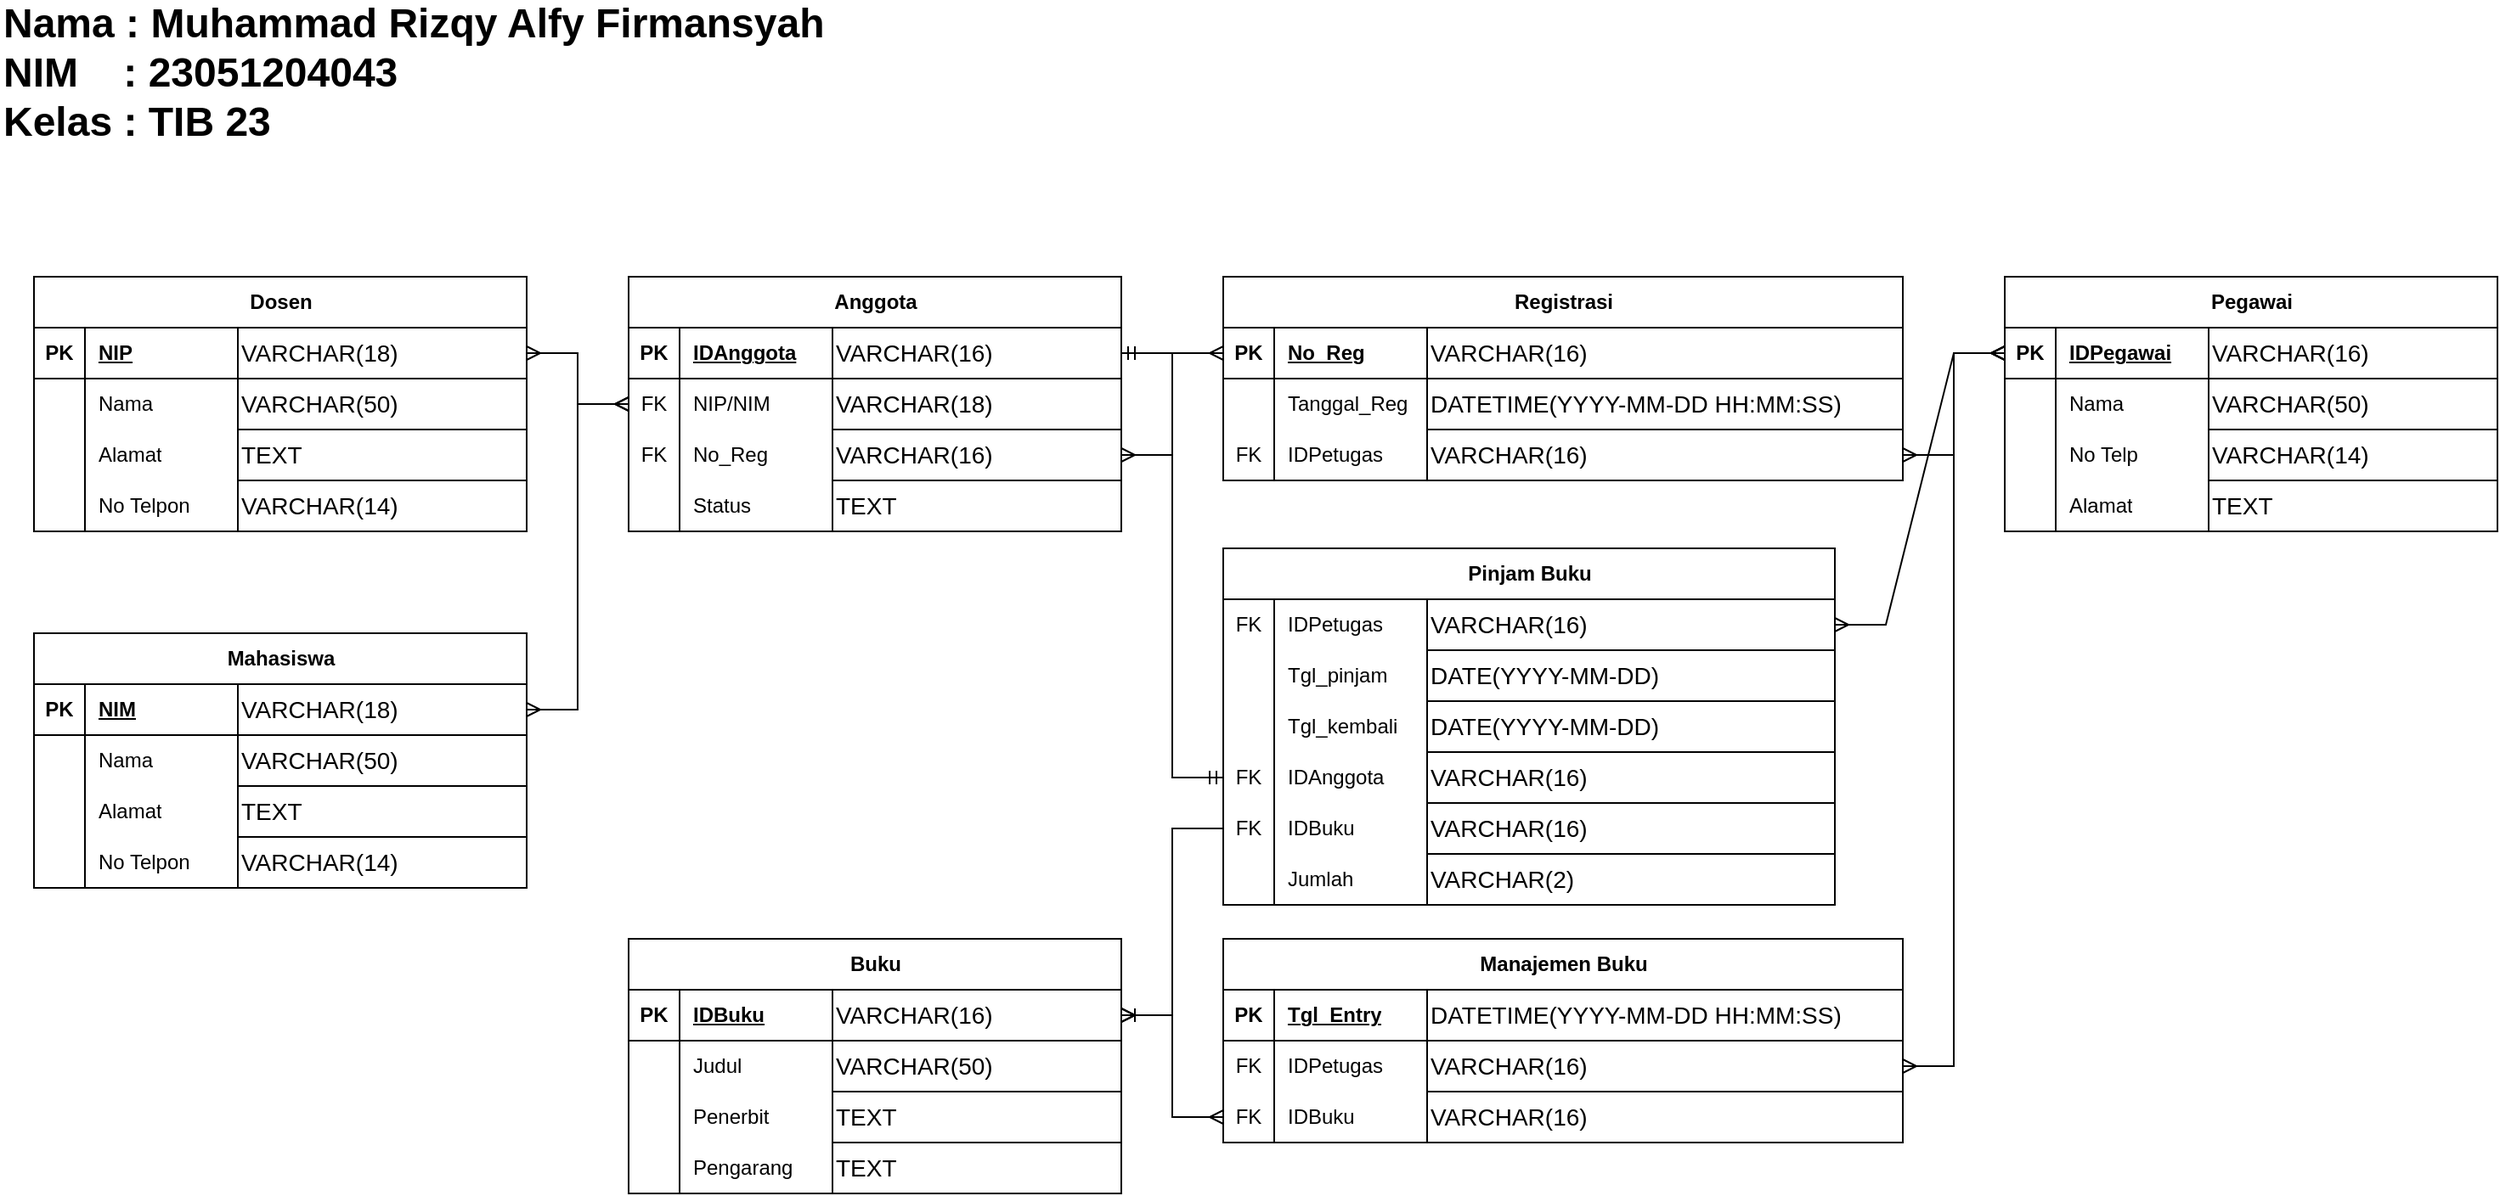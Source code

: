 <mxfile version="24.7.14" pages="2">
  <diagram name="DM Perpustakaan" id="4gfSlsbdr92OhtV6N5TO">
    <mxGraphModel grid="1" page="1" gridSize="10" guides="1" tooltips="1" connect="1" arrows="1" fold="1" pageScale="1" pageWidth="850" pageHeight="1100" math="0" shadow="0">
      <root>
        <mxCell id="0" />
        <mxCell id="1" parent="0" />
        <mxCell id="hrNZReImFccg0_SoaGuF-290" value="Pinjam Buku" style="shape=table;startSize=30;container=1;collapsible=1;childLayout=tableLayout;fixedRows=1;rowLines=0;fontStyle=1;align=center;resizeLast=1;html=1;" vertex="1" parent="1">
          <mxGeometry x="740" y="190" width="360" height="210" as="geometry" />
        </mxCell>
        <mxCell id="hrNZReImFccg0_SoaGuF-311" value="" style="shape=tableRow;horizontal=0;startSize=0;swimlaneHead=0;swimlaneBody=0;fillColor=none;collapsible=0;dropTarget=0;points=[[0,0.5],[1,0.5]];portConstraint=eastwest;top=0;left=0;right=0;bottom=0;" vertex="1" parent="hrNZReImFccg0_SoaGuF-290">
          <mxGeometry y="30" width="360" height="30" as="geometry" />
        </mxCell>
        <mxCell id="hrNZReImFccg0_SoaGuF-312" value="FK" style="shape=partialRectangle;connectable=0;fillColor=none;top=0;left=0;bottom=0;right=0;editable=1;overflow=hidden;whiteSpace=wrap;html=1;" vertex="1" parent="hrNZReImFccg0_SoaGuF-311">
          <mxGeometry width="30" height="30" as="geometry">
            <mxRectangle width="30" height="30" as="alternateBounds" />
          </mxGeometry>
        </mxCell>
        <mxCell id="hrNZReImFccg0_SoaGuF-313" value="IDPetugas" style="shape=partialRectangle;connectable=0;fillColor=none;top=0;left=0;bottom=0;right=0;align=left;spacingLeft=6;overflow=hidden;whiteSpace=wrap;html=1;" vertex="1" parent="hrNZReImFccg0_SoaGuF-311">
          <mxGeometry x="30" width="330" height="30" as="geometry">
            <mxRectangle width="330" height="30" as="alternateBounds" />
          </mxGeometry>
        </mxCell>
        <mxCell id="hrNZReImFccg0_SoaGuF-319" value="" style="shape=tableRow;horizontal=0;startSize=0;swimlaneHead=0;swimlaneBody=0;fillColor=none;collapsible=0;dropTarget=0;points=[[0,0.5],[1,0.5]];portConstraint=eastwest;top=0;left=0;right=0;bottom=0;" vertex="1" parent="hrNZReImFccg0_SoaGuF-290">
          <mxGeometry y="60" width="360" height="30" as="geometry" />
        </mxCell>
        <mxCell id="hrNZReImFccg0_SoaGuF-320" value="" style="shape=partialRectangle;connectable=0;fillColor=none;top=0;left=0;bottom=0;right=0;editable=1;overflow=hidden;whiteSpace=wrap;html=1;" vertex="1" parent="hrNZReImFccg0_SoaGuF-319">
          <mxGeometry width="30" height="30" as="geometry">
            <mxRectangle width="30" height="30" as="alternateBounds" />
          </mxGeometry>
        </mxCell>
        <mxCell id="hrNZReImFccg0_SoaGuF-321" value="Tgl_pinjam" style="shape=partialRectangle;connectable=0;fillColor=none;top=0;left=0;bottom=0;right=0;align=left;spacingLeft=6;overflow=hidden;whiteSpace=wrap;html=1;" vertex="1" parent="hrNZReImFccg0_SoaGuF-319">
          <mxGeometry x="30" width="330" height="30" as="geometry">
            <mxRectangle width="330" height="30" as="alternateBounds" />
          </mxGeometry>
        </mxCell>
        <mxCell id="hrNZReImFccg0_SoaGuF-300" value="" style="shape=tableRow;horizontal=0;startSize=0;swimlaneHead=0;swimlaneBody=0;fillColor=none;collapsible=0;dropTarget=0;points=[[0,0.5],[1,0.5]];portConstraint=eastwest;top=0;left=0;right=0;bottom=0;" vertex="1" parent="hrNZReImFccg0_SoaGuF-290">
          <mxGeometry y="90" width="360" height="30" as="geometry" />
        </mxCell>
        <mxCell id="hrNZReImFccg0_SoaGuF-301" value="" style="shape=partialRectangle;connectable=0;fillColor=none;top=0;left=0;bottom=0;right=0;editable=1;overflow=hidden;whiteSpace=wrap;html=1;" vertex="1" parent="hrNZReImFccg0_SoaGuF-300">
          <mxGeometry width="30" height="30" as="geometry">
            <mxRectangle width="30" height="30" as="alternateBounds" />
          </mxGeometry>
        </mxCell>
        <mxCell id="hrNZReImFccg0_SoaGuF-302" value="Tgl_kembali" style="shape=partialRectangle;connectable=0;fillColor=none;top=0;left=0;bottom=0;right=0;align=left;spacingLeft=6;overflow=hidden;whiteSpace=wrap;html=1;" vertex="1" parent="hrNZReImFccg0_SoaGuF-300">
          <mxGeometry x="30" width="330" height="30" as="geometry">
            <mxRectangle width="330" height="30" as="alternateBounds" />
          </mxGeometry>
        </mxCell>
        <mxCell id="hrNZReImFccg0_SoaGuF-294" value="" style="shape=tableRow;horizontal=0;startSize=0;swimlaneHead=0;swimlaneBody=0;fillColor=none;collapsible=0;dropTarget=0;points=[[0,0.5],[1,0.5]];portConstraint=eastwest;top=0;left=0;right=0;bottom=0;" vertex="1" parent="hrNZReImFccg0_SoaGuF-290">
          <mxGeometry y="120" width="360" height="30" as="geometry" />
        </mxCell>
        <mxCell id="hrNZReImFccg0_SoaGuF-295" value="FK" style="shape=partialRectangle;connectable=0;fillColor=none;top=0;left=0;bottom=0;right=0;editable=1;overflow=hidden;whiteSpace=wrap;html=1;" vertex="1" parent="hrNZReImFccg0_SoaGuF-294">
          <mxGeometry width="30" height="30" as="geometry">
            <mxRectangle width="30" height="30" as="alternateBounds" />
          </mxGeometry>
        </mxCell>
        <mxCell id="hrNZReImFccg0_SoaGuF-296" value="IDAnggota" style="shape=partialRectangle;connectable=0;fillColor=none;top=0;left=0;bottom=0;right=0;align=left;spacingLeft=6;overflow=hidden;whiteSpace=wrap;html=1;" vertex="1" parent="hrNZReImFccg0_SoaGuF-294">
          <mxGeometry x="30" width="330" height="30" as="geometry">
            <mxRectangle width="330" height="30" as="alternateBounds" />
          </mxGeometry>
        </mxCell>
        <mxCell id="hrNZReImFccg0_SoaGuF-297" value="" style="shape=tableRow;horizontal=0;startSize=0;swimlaneHead=0;swimlaneBody=0;fillColor=none;collapsible=0;dropTarget=0;points=[[0,0.5],[1,0.5]];portConstraint=eastwest;top=0;left=0;right=0;bottom=0;" vertex="1" parent="hrNZReImFccg0_SoaGuF-290">
          <mxGeometry y="150" width="360" height="30" as="geometry" />
        </mxCell>
        <mxCell id="hrNZReImFccg0_SoaGuF-298" value="FK" style="shape=partialRectangle;connectable=0;fillColor=none;top=0;left=0;bottom=0;right=0;editable=1;overflow=hidden;whiteSpace=wrap;html=1;" vertex="1" parent="hrNZReImFccg0_SoaGuF-297">
          <mxGeometry width="30" height="30" as="geometry">
            <mxRectangle width="30" height="30" as="alternateBounds" />
          </mxGeometry>
        </mxCell>
        <mxCell id="hrNZReImFccg0_SoaGuF-299" value="IDBuku" style="shape=partialRectangle;connectable=0;fillColor=none;top=0;left=0;bottom=0;right=0;align=left;spacingLeft=6;overflow=hidden;whiteSpace=wrap;html=1;" vertex="1" parent="hrNZReImFccg0_SoaGuF-297">
          <mxGeometry x="30" width="330" height="30" as="geometry">
            <mxRectangle width="330" height="30" as="alternateBounds" />
          </mxGeometry>
        </mxCell>
        <mxCell id="hrNZReImFccg0_SoaGuF-308" value="" style="shape=tableRow;horizontal=0;startSize=0;swimlaneHead=0;swimlaneBody=0;fillColor=none;collapsible=0;dropTarget=0;points=[[0,0.5],[1,0.5]];portConstraint=eastwest;top=0;left=0;right=0;bottom=0;" vertex="1" parent="hrNZReImFccg0_SoaGuF-290">
          <mxGeometry y="180" width="360" height="30" as="geometry" />
        </mxCell>
        <mxCell id="hrNZReImFccg0_SoaGuF-309" value="" style="shape=partialRectangle;connectable=0;fillColor=none;top=0;left=0;bottom=0;right=0;editable=1;overflow=hidden;whiteSpace=wrap;html=1;" vertex="1" parent="hrNZReImFccg0_SoaGuF-308">
          <mxGeometry width="30" height="30" as="geometry">
            <mxRectangle width="30" height="30" as="alternateBounds" />
          </mxGeometry>
        </mxCell>
        <mxCell id="hrNZReImFccg0_SoaGuF-310" value="Jumlah" style="shape=partialRectangle;connectable=0;fillColor=none;top=0;left=0;bottom=0;right=0;align=left;spacingLeft=6;overflow=hidden;whiteSpace=wrap;html=1;" vertex="1" parent="hrNZReImFccg0_SoaGuF-308">
          <mxGeometry x="30" width="330" height="30" as="geometry">
            <mxRectangle width="330" height="30" as="alternateBounds" />
          </mxGeometry>
        </mxCell>
        <mxCell id="hrNZReImFccg0_SoaGuF-126" value="Vertical Container" style="swimlane;whiteSpace=wrap;html=1;" vertex="1" parent="1">
          <mxGeometry x="1200" y="30" width="290" height="150" as="geometry" />
        </mxCell>
        <mxCell id="hrNZReImFccg0_SoaGuF-4" value="Anggota" style="shape=table;startSize=30;container=1;collapsible=1;childLayout=tableLayout;fixedRows=1;rowLines=0;fontStyle=1;align=center;resizeLast=1;html=1;" vertex="1" parent="1">
          <mxGeometry x="390" y="30" width="290" height="150" as="geometry" />
        </mxCell>
        <mxCell id="hrNZReImFccg0_SoaGuF-5" value="" style="shape=tableRow;horizontal=0;startSize=0;swimlaneHead=0;swimlaneBody=0;fillColor=none;collapsible=0;dropTarget=0;points=[[0,0.5],[1,0.5]];portConstraint=eastwest;top=0;left=0;right=0;bottom=1;" vertex="1" parent="hrNZReImFccg0_SoaGuF-4">
          <mxGeometry y="30" width="290" height="30" as="geometry" />
        </mxCell>
        <mxCell id="hrNZReImFccg0_SoaGuF-6" value="PK" style="shape=partialRectangle;connectable=0;fillColor=none;top=0;left=0;bottom=0;right=0;fontStyle=1;overflow=hidden;whiteSpace=wrap;html=1;" vertex="1" parent="hrNZReImFccg0_SoaGuF-5">
          <mxGeometry width="30" height="30" as="geometry">
            <mxRectangle width="30" height="30" as="alternateBounds" />
          </mxGeometry>
        </mxCell>
        <mxCell id="hrNZReImFccg0_SoaGuF-7" value="IDAnggota" style="shape=partialRectangle;connectable=0;fillColor=none;top=0;left=0;bottom=0;right=0;align=left;spacingLeft=6;fontStyle=5;overflow=hidden;whiteSpace=wrap;html=1;" vertex="1" parent="hrNZReImFccg0_SoaGuF-5">
          <mxGeometry x="30" width="260" height="30" as="geometry">
            <mxRectangle width="260" height="30" as="alternateBounds" />
          </mxGeometry>
        </mxCell>
        <mxCell id="hrNZReImFccg0_SoaGuF-8" value="" style="shape=tableRow;horizontal=0;startSize=0;swimlaneHead=0;swimlaneBody=0;fillColor=none;collapsible=0;dropTarget=0;points=[[0,0.5],[1,0.5]];portConstraint=eastwest;top=0;left=0;right=0;bottom=0;" vertex="1" parent="hrNZReImFccg0_SoaGuF-4">
          <mxGeometry y="60" width="290" height="30" as="geometry" />
        </mxCell>
        <mxCell id="hrNZReImFccg0_SoaGuF-9" value="FK" style="shape=partialRectangle;connectable=0;fillColor=none;top=0;left=0;bottom=0;right=0;editable=1;overflow=hidden;whiteSpace=wrap;html=1;" vertex="1" parent="hrNZReImFccg0_SoaGuF-8">
          <mxGeometry width="30" height="30" as="geometry">
            <mxRectangle width="30" height="30" as="alternateBounds" />
          </mxGeometry>
        </mxCell>
        <mxCell id="hrNZReImFccg0_SoaGuF-10" value="NIP/NIM" style="shape=partialRectangle;connectable=0;fillColor=none;top=0;left=0;bottom=0;right=0;align=left;spacingLeft=6;overflow=hidden;whiteSpace=wrap;html=1;" vertex="1" parent="hrNZReImFccg0_SoaGuF-8">
          <mxGeometry x="30" width="260" height="30" as="geometry">
            <mxRectangle width="260" height="30" as="alternateBounds" />
          </mxGeometry>
        </mxCell>
        <mxCell id="hrNZReImFccg0_SoaGuF-189" value="" style="shape=tableRow;horizontal=0;startSize=0;swimlaneHead=0;swimlaneBody=0;fillColor=none;collapsible=0;dropTarget=0;points=[[0,0.5],[1,0.5]];portConstraint=eastwest;top=0;left=0;right=0;bottom=0;" vertex="1" parent="hrNZReImFccg0_SoaGuF-4">
          <mxGeometry y="90" width="290" height="30" as="geometry" />
        </mxCell>
        <mxCell id="hrNZReImFccg0_SoaGuF-190" value="FK" style="shape=partialRectangle;connectable=0;fillColor=none;top=0;left=0;bottom=0;right=0;editable=1;overflow=hidden;whiteSpace=wrap;html=1;" vertex="1" parent="hrNZReImFccg0_SoaGuF-189">
          <mxGeometry width="30" height="30" as="geometry">
            <mxRectangle width="30" height="30" as="alternateBounds" />
          </mxGeometry>
        </mxCell>
        <mxCell id="hrNZReImFccg0_SoaGuF-191" value="No_Reg" style="shape=partialRectangle;connectable=0;fillColor=none;top=0;left=0;bottom=0;right=0;align=left;spacingLeft=6;overflow=hidden;whiteSpace=wrap;html=1;" vertex="1" parent="hrNZReImFccg0_SoaGuF-189">
          <mxGeometry x="30" width="260" height="30" as="geometry">
            <mxRectangle width="260" height="30" as="alternateBounds" />
          </mxGeometry>
        </mxCell>
        <mxCell id="hrNZReImFccg0_SoaGuF-280" value="" style="shape=tableRow;horizontal=0;startSize=0;swimlaneHead=0;swimlaneBody=0;fillColor=none;collapsible=0;dropTarget=0;points=[[0,0.5],[1,0.5]];portConstraint=eastwest;top=0;left=0;right=0;bottom=0;" vertex="1" parent="hrNZReImFccg0_SoaGuF-4">
          <mxGeometry y="120" width="290" height="30" as="geometry" />
        </mxCell>
        <mxCell id="hrNZReImFccg0_SoaGuF-281" value="" style="shape=partialRectangle;connectable=0;fillColor=none;top=0;left=0;bottom=0;right=0;editable=1;overflow=hidden;whiteSpace=wrap;html=1;" vertex="1" parent="hrNZReImFccg0_SoaGuF-280">
          <mxGeometry width="30" height="30" as="geometry">
            <mxRectangle width="30" height="30" as="alternateBounds" />
          </mxGeometry>
        </mxCell>
        <mxCell id="hrNZReImFccg0_SoaGuF-282" value="Status" style="shape=partialRectangle;connectable=0;fillColor=none;top=0;left=0;bottom=0;right=0;align=left;spacingLeft=6;overflow=hidden;whiteSpace=wrap;html=1;" vertex="1" parent="hrNZReImFccg0_SoaGuF-280">
          <mxGeometry x="30" width="260" height="30" as="geometry">
            <mxRectangle width="260" height="30" as="alternateBounds" />
          </mxGeometry>
        </mxCell>
        <mxCell id="hrNZReImFccg0_SoaGuF-20" value="" style="edgeStyle=entityRelationEdgeStyle;fontSize=12;html=1;endArrow=ERmany;startArrow=ERmany;rounded=0;exitX=1;exitY=0.5;exitDx=0;exitDy=0;entryX=0;entryY=0.5;entryDx=0;entryDy=0;" edge="1" parent="1" source="L4iduzJh0xAYTJbeEb_0-53" target="hrNZReImFccg0_SoaGuF-8">
          <mxGeometry width="100" height="100" relative="1" as="geometry">
            <mxPoint x="450" y="170" as="sourcePoint" />
            <mxPoint x="370" y="160" as="targetPoint" />
          </mxGeometry>
        </mxCell>
        <mxCell id="hrNZReImFccg0_SoaGuF-21" value="" style="edgeStyle=entityRelationEdgeStyle;fontSize=12;html=1;endArrow=ERmany;startArrow=ERmany;rounded=0;exitX=1;exitY=0.5;exitDx=0;exitDy=0;entryX=0;entryY=0.5;entryDx=0;entryDy=0;" edge="1" parent="1" source="L4iduzJh0xAYTJbeEb_0-37" target="hrNZReImFccg0_SoaGuF-8">
          <mxGeometry width="100" height="100" relative="1" as="geometry">
            <mxPoint x="370" y="50" as="sourcePoint" />
            <mxPoint x="380" y="60" as="targetPoint" />
          </mxGeometry>
        </mxCell>
        <mxCell id="hrNZReImFccg0_SoaGuF-22" value="Pegawai" style="shape=table;startSize=30;container=1;collapsible=1;childLayout=tableLayout;fixedRows=1;rowLines=0;fontStyle=1;align=center;resizeLast=1;html=1;" vertex="1" parent="1">
          <mxGeometry x="1200" y="30" width="290" height="150" as="geometry" />
        </mxCell>
        <mxCell id="hrNZReImFccg0_SoaGuF-23" value="" style="shape=tableRow;horizontal=0;startSize=0;swimlaneHead=0;swimlaneBody=0;fillColor=none;collapsible=0;dropTarget=0;points=[[0,0.5],[1,0.5]];portConstraint=eastwest;top=0;left=0;right=0;bottom=1;" vertex="1" parent="hrNZReImFccg0_SoaGuF-22">
          <mxGeometry y="30" width="290" height="30" as="geometry" />
        </mxCell>
        <mxCell id="hrNZReImFccg0_SoaGuF-24" value="PK" style="shape=partialRectangle;connectable=0;fillColor=none;top=0;left=0;bottom=0;right=0;fontStyle=1;overflow=hidden;whiteSpace=wrap;html=1;" vertex="1" parent="hrNZReImFccg0_SoaGuF-23">
          <mxGeometry width="30" height="30" as="geometry">
            <mxRectangle width="30" height="30" as="alternateBounds" />
          </mxGeometry>
        </mxCell>
        <mxCell id="hrNZReImFccg0_SoaGuF-25" value="IDPegawai" style="shape=partialRectangle;connectable=0;fillColor=none;top=0;left=0;bottom=0;right=0;align=left;spacingLeft=6;fontStyle=5;overflow=hidden;whiteSpace=wrap;html=1;" vertex="1" parent="hrNZReImFccg0_SoaGuF-23">
          <mxGeometry x="30" width="260" height="30" as="geometry">
            <mxRectangle width="260" height="30" as="alternateBounds" />
          </mxGeometry>
        </mxCell>
        <mxCell id="hrNZReImFccg0_SoaGuF-26" value="" style="shape=tableRow;horizontal=0;startSize=0;swimlaneHead=0;swimlaneBody=0;fillColor=none;collapsible=0;dropTarget=0;points=[[0,0.5],[1,0.5]];portConstraint=eastwest;top=0;left=0;right=0;bottom=0;" vertex="1" parent="hrNZReImFccg0_SoaGuF-22">
          <mxGeometry y="60" width="290" height="30" as="geometry" />
        </mxCell>
        <mxCell id="hrNZReImFccg0_SoaGuF-27" value="" style="shape=partialRectangle;connectable=0;fillColor=none;top=0;left=0;bottom=0;right=0;editable=1;overflow=hidden;whiteSpace=wrap;html=1;" vertex="1" parent="hrNZReImFccg0_SoaGuF-26">
          <mxGeometry width="30" height="30" as="geometry">
            <mxRectangle width="30" height="30" as="alternateBounds" />
          </mxGeometry>
        </mxCell>
        <mxCell id="hrNZReImFccg0_SoaGuF-28" value="Nama" style="shape=partialRectangle;connectable=0;fillColor=none;top=0;left=0;bottom=0;right=0;align=left;spacingLeft=6;overflow=hidden;whiteSpace=wrap;html=1;" vertex="1" parent="hrNZReImFccg0_SoaGuF-26">
          <mxGeometry x="30" width="260" height="30" as="geometry">
            <mxRectangle width="260" height="30" as="alternateBounds" />
          </mxGeometry>
        </mxCell>
        <mxCell id="hrNZReImFccg0_SoaGuF-29" value="" style="shape=tableRow;horizontal=0;startSize=0;swimlaneHead=0;swimlaneBody=0;fillColor=none;collapsible=0;dropTarget=0;points=[[0,0.5],[1,0.5]];portConstraint=eastwest;top=0;left=0;right=0;bottom=0;" vertex="1" parent="hrNZReImFccg0_SoaGuF-22">
          <mxGeometry y="90" width="290" height="30" as="geometry" />
        </mxCell>
        <mxCell id="hrNZReImFccg0_SoaGuF-30" value="" style="shape=partialRectangle;connectable=0;fillColor=none;top=0;left=0;bottom=0;right=0;editable=1;overflow=hidden;whiteSpace=wrap;html=1;" vertex="1" parent="hrNZReImFccg0_SoaGuF-29">
          <mxGeometry width="30" height="30" as="geometry">
            <mxRectangle width="30" height="30" as="alternateBounds" />
          </mxGeometry>
        </mxCell>
        <mxCell id="hrNZReImFccg0_SoaGuF-31" value="No Telp" style="shape=partialRectangle;connectable=0;fillColor=none;top=0;left=0;bottom=0;right=0;align=left;spacingLeft=6;overflow=hidden;whiteSpace=wrap;html=1;" vertex="1" parent="hrNZReImFccg0_SoaGuF-29">
          <mxGeometry x="30" width="260" height="30" as="geometry">
            <mxRectangle width="260" height="30" as="alternateBounds" />
          </mxGeometry>
        </mxCell>
        <mxCell id="hrNZReImFccg0_SoaGuF-32" value="" style="shape=tableRow;horizontal=0;startSize=0;swimlaneHead=0;swimlaneBody=0;fillColor=none;collapsible=0;dropTarget=0;points=[[0,0.5],[1,0.5]];portConstraint=eastwest;top=0;left=0;right=0;bottom=0;" vertex="1" parent="hrNZReImFccg0_SoaGuF-22">
          <mxGeometry y="120" width="290" height="30" as="geometry" />
        </mxCell>
        <mxCell id="hrNZReImFccg0_SoaGuF-33" value="" style="shape=partialRectangle;connectable=0;fillColor=none;top=0;left=0;bottom=0;right=0;editable=1;overflow=hidden;whiteSpace=wrap;html=1;" vertex="1" parent="hrNZReImFccg0_SoaGuF-32">
          <mxGeometry width="30" height="30" as="geometry">
            <mxRectangle width="30" height="30" as="alternateBounds" />
          </mxGeometry>
        </mxCell>
        <mxCell id="hrNZReImFccg0_SoaGuF-34" value="Alamat" style="shape=partialRectangle;connectable=0;fillColor=none;top=0;left=0;bottom=0;right=0;align=left;spacingLeft=6;overflow=hidden;whiteSpace=wrap;html=1;" vertex="1" parent="hrNZReImFccg0_SoaGuF-32">
          <mxGeometry x="30" width="260" height="30" as="geometry">
            <mxRectangle width="260" height="30" as="alternateBounds" />
          </mxGeometry>
        </mxCell>
        <mxCell id="hrNZReImFccg0_SoaGuF-35" value="Buku" style="shape=table;startSize=30;container=1;collapsible=1;childLayout=tableLayout;fixedRows=1;rowLines=0;fontStyle=1;align=center;resizeLast=1;html=1;" vertex="1" parent="1">
          <mxGeometry x="390" y="420" width="290" height="150" as="geometry">
            <mxRectangle x="740" y="610" width="70" height="30" as="alternateBounds" />
          </mxGeometry>
        </mxCell>
        <mxCell id="hrNZReImFccg0_SoaGuF-36" value="" style="shape=tableRow;horizontal=0;startSize=0;swimlaneHead=0;swimlaneBody=0;fillColor=none;collapsible=0;dropTarget=0;points=[[0,0.5],[1,0.5]];portConstraint=eastwest;top=0;left=0;right=0;bottom=1;" vertex="1" parent="hrNZReImFccg0_SoaGuF-35">
          <mxGeometry y="30" width="290" height="30" as="geometry" />
        </mxCell>
        <mxCell id="hrNZReImFccg0_SoaGuF-37" value="PK" style="shape=partialRectangle;connectable=0;fillColor=none;top=0;left=0;bottom=0;right=0;fontStyle=1;overflow=hidden;whiteSpace=wrap;html=1;" vertex="1" parent="hrNZReImFccg0_SoaGuF-36">
          <mxGeometry width="30" height="30" as="geometry">
            <mxRectangle width="30" height="30" as="alternateBounds" />
          </mxGeometry>
        </mxCell>
        <mxCell id="hrNZReImFccg0_SoaGuF-38" value="IDBuku" style="shape=partialRectangle;connectable=0;fillColor=none;top=0;left=0;bottom=0;right=0;align=left;spacingLeft=6;fontStyle=5;overflow=hidden;whiteSpace=wrap;html=1;" vertex="1" parent="hrNZReImFccg0_SoaGuF-36">
          <mxGeometry x="30" width="260" height="30" as="geometry">
            <mxRectangle width="260" height="30" as="alternateBounds" />
          </mxGeometry>
        </mxCell>
        <mxCell id="hrNZReImFccg0_SoaGuF-39" value="" style="shape=tableRow;horizontal=0;startSize=0;swimlaneHead=0;swimlaneBody=0;fillColor=none;collapsible=0;dropTarget=0;points=[[0,0.5],[1,0.5]];portConstraint=eastwest;top=0;left=0;right=0;bottom=0;" vertex="1" parent="hrNZReImFccg0_SoaGuF-35">
          <mxGeometry y="60" width="290" height="30" as="geometry" />
        </mxCell>
        <mxCell id="hrNZReImFccg0_SoaGuF-40" value="" style="shape=partialRectangle;connectable=0;fillColor=none;top=0;left=0;bottom=0;right=0;editable=1;overflow=hidden;whiteSpace=wrap;html=1;" vertex="1" parent="hrNZReImFccg0_SoaGuF-39">
          <mxGeometry width="30" height="30" as="geometry">
            <mxRectangle width="30" height="30" as="alternateBounds" />
          </mxGeometry>
        </mxCell>
        <mxCell id="hrNZReImFccg0_SoaGuF-41" value="Judul" style="shape=partialRectangle;connectable=0;fillColor=none;top=0;left=0;bottom=0;right=0;align=left;spacingLeft=6;overflow=hidden;whiteSpace=wrap;html=1;" vertex="1" parent="hrNZReImFccg0_SoaGuF-39">
          <mxGeometry x="30" width="260" height="30" as="geometry">
            <mxRectangle width="260" height="30" as="alternateBounds" />
          </mxGeometry>
        </mxCell>
        <mxCell id="hrNZReImFccg0_SoaGuF-42" value="" style="shape=tableRow;horizontal=0;startSize=0;swimlaneHead=0;swimlaneBody=0;fillColor=none;collapsible=0;dropTarget=0;points=[[0,0.5],[1,0.5]];portConstraint=eastwest;top=0;left=0;right=0;bottom=0;" vertex="1" parent="hrNZReImFccg0_SoaGuF-35">
          <mxGeometry y="90" width="290" height="30" as="geometry" />
        </mxCell>
        <mxCell id="hrNZReImFccg0_SoaGuF-43" value="" style="shape=partialRectangle;connectable=0;fillColor=none;top=0;left=0;bottom=0;right=0;editable=1;overflow=hidden;whiteSpace=wrap;html=1;" vertex="1" parent="hrNZReImFccg0_SoaGuF-42">
          <mxGeometry width="30" height="30" as="geometry">
            <mxRectangle width="30" height="30" as="alternateBounds" />
          </mxGeometry>
        </mxCell>
        <mxCell id="hrNZReImFccg0_SoaGuF-44" value="Penerbit" style="shape=partialRectangle;connectable=0;fillColor=none;top=0;left=0;bottom=0;right=0;align=left;spacingLeft=6;overflow=hidden;whiteSpace=wrap;html=1;" vertex="1" parent="hrNZReImFccg0_SoaGuF-42">
          <mxGeometry x="30" width="260" height="30" as="geometry">
            <mxRectangle width="260" height="30" as="alternateBounds" />
          </mxGeometry>
        </mxCell>
        <mxCell id="hrNZReImFccg0_SoaGuF-45" value="" style="shape=tableRow;horizontal=0;startSize=0;swimlaneHead=0;swimlaneBody=0;fillColor=none;collapsible=0;dropTarget=0;points=[[0,0.5],[1,0.5]];portConstraint=eastwest;top=0;left=0;right=0;bottom=0;" vertex="1" parent="hrNZReImFccg0_SoaGuF-35">
          <mxGeometry y="120" width="290" height="30" as="geometry" />
        </mxCell>
        <mxCell id="hrNZReImFccg0_SoaGuF-46" value="" style="shape=partialRectangle;connectable=0;fillColor=none;top=0;left=0;bottom=0;right=0;editable=1;overflow=hidden;whiteSpace=wrap;html=1;" vertex="1" parent="hrNZReImFccg0_SoaGuF-45">
          <mxGeometry width="30" height="30" as="geometry">
            <mxRectangle width="30" height="30" as="alternateBounds" />
          </mxGeometry>
        </mxCell>
        <mxCell id="hrNZReImFccg0_SoaGuF-47" value="Pengarang" style="shape=partialRectangle;connectable=0;fillColor=none;top=0;left=0;bottom=0;right=0;align=left;spacingLeft=6;overflow=hidden;whiteSpace=wrap;html=1;" vertex="1" parent="hrNZReImFccg0_SoaGuF-45">
          <mxGeometry x="30" width="260" height="30" as="geometry">
            <mxRectangle width="260" height="30" as="alternateBounds" />
          </mxGeometry>
        </mxCell>
        <mxCell id="hrNZReImFccg0_SoaGuF-71" value="Vertical Container" style="swimlane;whiteSpace=wrap;html=1;" vertex="1" parent="1">
          <mxGeometry x="40" y="30" width="290" height="150" as="geometry" />
        </mxCell>
        <mxCell id="L4iduzJh0xAYTJbeEb_0-36" value="Dosen" style="shape=table;startSize=30;container=1;collapsible=1;childLayout=tableLayout;fixedRows=1;rowLines=0;fontStyle=1;align=center;resizeLast=1;html=1;" parent="hrNZReImFccg0_SoaGuF-71" vertex="1">
          <mxGeometry width="290" height="150" as="geometry">
            <mxRectangle width="80" height="30" as="alternateBounds" />
          </mxGeometry>
        </mxCell>
        <mxCell id="L4iduzJh0xAYTJbeEb_0-37" value="" style="shape=tableRow;horizontal=0;startSize=0;swimlaneHead=0;swimlaneBody=0;fillColor=none;collapsible=0;dropTarget=0;points=[[0,0.5],[1,0.5]];portConstraint=eastwest;top=0;left=0;right=0;bottom=1;" parent="L4iduzJh0xAYTJbeEb_0-36" vertex="1">
          <mxGeometry y="30" width="290" height="30" as="geometry" />
        </mxCell>
        <mxCell id="L4iduzJh0xAYTJbeEb_0-38" value="PK" style="shape=partialRectangle;connectable=0;fillColor=none;top=0;left=0;bottom=0;right=0;fontStyle=1;overflow=hidden;whiteSpace=wrap;html=1;" parent="L4iduzJh0xAYTJbeEb_0-37" vertex="1">
          <mxGeometry width="30" height="30" as="geometry">
            <mxRectangle width="30" height="30" as="alternateBounds" />
          </mxGeometry>
        </mxCell>
        <mxCell id="L4iduzJh0xAYTJbeEb_0-39" value="NIP" style="shape=partialRectangle;connectable=0;fillColor=none;top=0;left=0;bottom=0;right=0;align=left;spacingLeft=6;fontStyle=5;overflow=hidden;whiteSpace=wrap;html=1;" parent="L4iduzJh0xAYTJbeEb_0-37" vertex="1">
          <mxGeometry x="30" width="260" height="30" as="geometry">
            <mxRectangle width="260" height="30" as="alternateBounds" />
          </mxGeometry>
        </mxCell>
        <mxCell id="L4iduzJh0xAYTJbeEb_0-43" value="" style="shape=tableRow;horizontal=0;startSize=0;swimlaneHead=0;swimlaneBody=0;fillColor=none;collapsible=0;dropTarget=0;points=[[0,0.5],[1,0.5]];portConstraint=eastwest;top=0;left=0;right=0;bottom=0;" parent="L4iduzJh0xAYTJbeEb_0-36" vertex="1">
          <mxGeometry y="60" width="290" height="30" as="geometry" />
        </mxCell>
        <mxCell id="L4iduzJh0xAYTJbeEb_0-44" value="" style="shape=partialRectangle;connectable=0;fillColor=none;top=0;left=0;bottom=0;right=0;editable=1;overflow=hidden;whiteSpace=wrap;html=1;" parent="L4iduzJh0xAYTJbeEb_0-43" vertex="1">
          <mxGeometry width="30" height="30" as="geometry">
            <mxRectangle width="30" height="30" as="alternateBounds" />
          </mxGeometry>
        </mxCell>
        <mxCell id="L4iduzJh0xAYTJbeEb_0-45" value="Nama" style="shape=partialRectangle;connectable=0;fillColor=none;top=0;left=0;bottom=0;right=0;align=left;spacingLeft=6;overflow=hidden;whiteSpace=wrap;html=1;" parent="L4iduzJh0xAYTJbeEb_0-43" vertex="1">
          <mxGeometry x="30" width="260" height="30" as="geometry">
            <mxRectangle width="260" height="30" as="alternateBounds" />
          </mxGeometry>
        </mxCell>
        <mxCell id="L4iduzJh0xAYTJbeEb_0-46" value="" style="shape=tableRow;horizontal=0;startSize=0;swimlaneHead=0;swimlaneBody=0;fillColor=none;collapsible=0;dropTarget=0;points=[[0,0.5],[1,0.5]];portConstraint=eastwest;top=0;left=0;right=0;bottom=0;" parent="L4iduzJh0xAYTJbeEb_0-36" vertex="1">
          <mxGeometry y="90" width="290" height="30" as="geometry" />
        </mxCell>
        <mxCell id="L4iduzJh0xAYTJbeEb_0-47" value="" style="shape=partialRectangle;connectable=0;fillColor=none;top=0;left=0;bottom=0;right=0;editable=1;overflow=hidden;whiteSpace=wrap;html=1;" parent="L4iduzJh0xAYTJbeEb_0-46" vertex="1">
          <mxGeometry width="30" height="30" as="geometry">
            <mxRectangle width="30" height="30" as="alternateBounds" />
          </mxGeometry>
        </mxCell>
        <mxCell id="L4iduzJh0xAYTJbeEb_0-48" value="Alamat" style="shape=partialRectangle;connectable=0;fillColor=none;top=0;left=0;bottom=0;right=0;align=left;spacingLeft=6;overflow=hidden;whiteSpace=wrap;html=1;" parent="L4iduzJh0xAYTJbeEb_0-46" vertex="1">
          <mxGeometry x="30" width="260" height="30" as="geometry">
            <mxRectangle width="260" height="30" as="alternateBounds" />
          </mxGeometry>
        </mxCell>
        <mxCell id="L4iduzJh0xAYTJbeEb_0-49" value="" style="shape=tableRow;horizontal=0;startSize=0;swimlaneHead=0;swimlaneBody=0;fillColor=none;collapsible=0;dropTarget=0;points=[[0,0.5],[1,0.5]];portConstraint=eastwest;top=0;left=0;right=0;bottom=0;" parent="L4iduzJh0xAYTJbeEb_0-36" vertex="1">
          <mxGeometry y="120" width="290" height="30" as="geometry" />
        </mxCell>
        <mxCell id="L4iduzJh0xAYTJbeEb_0-50" value="" style="shape=partialRectangle;connectable=0;fillColor=none;top=0;left=0;bottom=0;right=0;editable=1;overflow=hidden;whiteSpace=wrap;html=1;" parent="L4iduzJh0xAYTJbeEb_0-49" vertex="1">
          <mxGeometry width="30" height="30" as="geometry">
            <mxRectangle width="30" height="30" as="alternateBounds" />
          </mxGeometry>
        </mxCell>
        <mxCell id="L4iduzJh0xAYTJbeEb_0-51" value="No Telpon" style="shape=partialRectangle;connectable=0;fillColor=none;top=0;left=0;bottom=0;right=0;align=left;spacingLeft=6;overflow=hidden;whiteSpace=wrap;html=1;" parent="L4iduzJh0xAYTJbeEb_0-49" vertex="1">
          <mxGeometry x="30" width="260" height="30" as="geometry">
            <mxRectangle width="260" height="30" as="alternateBounds" />
          </mxGeometry>
        </mxCell>
        <mxCell id="hrNZReImFccg0_SoaGuF-89" value="&lt;font style=&quot;font-size: 14px;&quot;&gt;VARCHAR(18)&lt;/font&gt;" style="rounded=0;whiteSpace=wrap;html=1;align=left;" vertex="1" parent="hrNZReImFccg0_SoaGuF-71">
          <mxGeometry x="120" y="30" width="170" height="30" as="geometry" />
        </mxCell>
        <mxCell id="hrNZReImFccg0_SoaGuF-92" value="&lt;font style=&quot;font-size: 14px;&quot;&gt;VARCHAR(50)&lt;/font&gt;" style="rounded=0;whiteSpace=wrap;html=1;align=left;" vertex="1" parent="hrNZReImFccg0_SoaGuF-71">
          <mxGeometry x="120" y="60" width="170" height="30" as="geometry" />
        </mxCell>
        <mxCell id="hrNZReImFccg0_SoaGuF-93" value="&lt;font style=&quot;font-size: 14px;&quot;&gt;TEXT&lt;/font&gt;" style="rounded=0;whiteSpace=wrap;html=1;align=left;" vertex="1" parent="hrNZReImFccg0_SoaGuF-71">
          <mxGeometry x="120" y="90" width="170" height="30" as="geometry" />
        </mxCell>
        <mxCell id="hrNZReImFccg0_SoaGuF-94" value="&lt;font style=&quot;font-size: 14px;&quot;&gt;VARCHAR(14)&lt;/font&gt;" style="rounded=0;whiteSpace=wrap;html=1;align=left;" vertex="1" parent="hrNZReImFccg0_SoaGuF-71">
          <mxGeometry x="120" y="120" width="170" height="30" as="geometry" />
        </mxCell>
        <mxCell id="hrNZReImFccg0_SoaGuF-91" value="&lt;font style=&quot;font-size: 14px;&quot;&gt;VARCHAR(16)&lt;/font&gt;" style="rounded=0;whiteSpace=wrap;html=1;align=left;" vertex="1" parent="1">
          <mxGeometry x="510" y="60" width="170" height="30" as="geometry" />
        </mxCell>
        <mxCell id="hrNZReImFccg0_SoaGuF-95" value="Vertical Container" style="swimlane;whiteSpace=wrap;html=1;" vertex="1" parent="1">
          <mxGeometry x="40" y="240" width="290" height="150" as="geometry" />
        </mxCell>
        <mxCell id="L4iduzJh0xAYTJbeEb_0-52" value="Mahasiswa" style="shape=table;startSize=30;container=1;collapsible=1;childLayout=tableLayout;fixedRows=1;rowLines=0;fontStyle=1;align=center;resizeLast=1;html=1;" parent="hrNZReImFccg0_SoaGuF-95" vertex="1">
          <mxGeometry width="290" height="150" as="geometry">
            <mxRectangle width="100" height="30" as="alternateBounds" />
          </mxGeometry>
        </mxCell>
        <mxCell id="L4iduzJh0xAYTJbeEb_0-53" value="" style="shape=tableRow;horizontal=0;startSize=0;swimlaneHead=0;swimlaneBody=0;fillColor=none;collapsible=0;dropTarget=0;points=[[0,0.5],[1,0.5]];portConstraint=eastwest;top=0;left=0;right=0;bottom=1;" parent="L4iduzJh0xAYTJbeEb_0-52" vertex="1">
          <mxGeometry y="30" width="290" height="30" as="geometry" />
        </mxCell>
        <mxCell id="L4iduzJh0xAYTJbeEb_0-54" value="PK" style="shape=partialRectangle;connectable=0;fillColor=none;top=0;left=0;bottom=0;right=0;fontStyle=1;overflow=hidden;whiteSpace=wrap;html=1;" parent="L4iduzJh0xAYTJbeEb_0-53" vertex="1">
          <mxGeometry width="30" height="30" as="geometry">
            <mxRectangle width="30" height="30" as="alternateBounds" />
          </mxGeometry>
        </mxCell>
        <mxCell id="L4iduzJh0xAYTJbeEb_0-55" value="NIM" style="shape=partialRectangle;connectable=0;fillColor=none;top=0;left=0;bottom=0;right=0;align=left;spacingLeft=6;fontStyle=5;overflow=hidden;whiteSpace=wrap;html=1;" parent="L4iduzJh0xAYTJbeEb_0-53" vertex="1">
          <mxGeometry x="30" width="260" height="30" as="geometry">
            <mxRectangle width="260" height="30" as="alternateBounds" />
          </mxGeometry>
        </mxCell>
        <mxCell id="L4iduzJh0xAYTJbeEb_0-59" value="" style="shape=tableRow;horizontal=0;startSize=0;swimlaneHead=0;swimlaneBody=0;fillColor=none;collapsible=0;dropTarget=0;points=[[0,0.5],[1,0.5]];portConstraint=eastwest;top=0;left=0;right=0;bottom=0;" parent="L4iduzJh0xAYTJbeEb_0-52" vertex="1">
          <mxGeometry y="60" width="290" height="30" as="geometry" />
        </mxCell>
        <mxCell id="L4iduzJh0xAYTJbeEb_0-60" value="" style="shape=partialRectangle;connectable=0;fillColor=none;top=0;left=0;bottom=0;right=0;editable=1;overflow=hidden;whiteSpace=wrap;html=1;" parent="L4iduzJh0xAYTJbeEb_0-59" vertex="1">
          <mxGeometry width="30" height="30" as="geometry">
            <mxRectangle width="30" height="30" as="alternateBounds" />
          </mxGeometry>
        </mxCell>
        <mxCell id="L4iduzJh0xAYTJbeEb_0-61" value="Nama" style="shape=partialRectangle;connectable=0;fillColor=none;top=0;left=0;bottom=0;right=0;align=left;spacingLeft=6;overflow=hidden;whiteSpace=wrap;html=1;" parent="L4iduzJh0xAYTJbeEb_0-59" vertex="1">
          <mxGeometry x="30" width="260" height="30" as="geometry">
            <mxRectangle width="260" height="30" as="alternateBounds" />
          </mxGeometry>
        </mxCell>
        <mxCell id="L4iduzJh0xAYTJbeEb_0-62" value="" style="shape=tableRow;horizontal=0;startSize=0;swimlaneHead=0;swimlaneBody=0;fillColor=none;collapsible=0;dropTarget=0;points=[[0,0.5],[1,0.5]];portConstraint=eastwest;top=0;left=0;right=0;bottom=0;" parent="L4iduzJh0xAYTJbeEb_0-52" vertex="1">
          <mxGeometry y="90" width="290" height="30" as="geometry" />
        </mxCell>
        <mxCell id="L4iduzJh0xAYTJbeEb_0-63" value="" style="shape=partialRectangle;connectable=0;fillColor=none;top=0;left=0;bottom=0;right=0;editable=1;overflow=hidden;whiteSpace=wrap;html=1;" parent="L4iduzJh0xAYTJbeEb_0-62" vertex="1">
          <mxGeometry width="30" height="30" as="geometry">
            <mxRectangle width="30" height="30" as="alternateBounds" />
          </mxGeometry>
        </mxCell>
        <mxCell id="L4iduzJh0xAYTJbeEb_0-64" value="Alamat" style="shape=partialRectangle;connectable=0;fillColor=none;top=0;left=0;bottom=0;right=0;align=left;spacingLeft=6;overflow=hidden;whiteSpace=wrap;html=1;" parent="L4iduzJh0xAYTJbeEb_0-62" vertex="1">
          <mxGeometry x="30" width="260" height="30" as="geometry">
            <mxRectangle width="260" height="30" as="alternateBounds" />
          </mxGeometry>
        </mxCell>
        <mxCell id="L4iduzJh0xAYTJbeEb_0-65" value="" style="shape=tableRow;horizontal=0;startSize=0;swimlaneHead=0;swimlaneBody=0;fillColor=none;collapsible=0;dropTarget=0;points=[[0,0.5],[1,0.5]];portConstraint=eastwest;top=0;left=0;right=0;bottom=0;" parent="L4iduzJh0xAYTJbeEb_0-52" vertex="1">
          <mxGeometry y="120" width="290" height="30" as="geometry" />
        </mxCell>
        <mxCell id="L4iduzJh0xAYTJbeEb_0-66" value="" style="shape=partialRectangle;connectable=0;fillColor=none;top=0;left=0;bottom=0;right=0;editable=1;overflow=hidden;whiteSpace=wrap;html=1;" parent="L4iduzJh0xAYTJbeEb_0-65" vertex="1">
          <mxGeometry width="30" height="30" as="geometry">
            <mxRectangle width="30" height="30" as="alternateBounds" />
          </mxGeometry>
        </mxCell>
        <mxCell id="L4iduzJh0xAYTJbeEb_0-67" value="No Telpon" style="shape=partialRectangle;connectable=0;fillColor=none;top=0;left=0;bottom=0;right=0;align=left;spacingLeft=6;overflow=hidden;whiteSpace=wrap;html=1;" parent="L4iduzJh0xAYTJbeEb_0-65" vertex="1">
          <mxGeometry x="30" width="260" height="30" as="geometry">
            <mxRectangle width="260" height="30" as="alternateBounds" />
          </mxGeometry>
        </mxCell>
        <mxCell id="hrNZReImFccg0_SoaGuF-169" value="&lt;font style=&quot;font-size: 14px;&quot;&gt;VARCHAR(18)&lt;/font&gt;" style="rounded=0;whiteSpace=wrap;html=1;align=left;" vertex="1" parent="hrNZReImFccg0_SoaGuF-95">
          <mxGeometry x="120" y="30" width="170" height="30" as="geometry" />
        </mxCell>
        <mxCell id="hrNZReImFccg0_SoaGuF-170" value="&lt;font style=&quot;font-size: 14px;&quot;&gt;VARCHAR(50)&lt;/font&gt;" style="rounded=0;whiteSpace=wrap;html=1;align=left;" vertex="1" parent="hrNZReImFccg0_SoaGuF-95">
          <mxGeometry x="120" y="60" width="170" height="30" as="geometry" />
        </mxCell>
        <mxCell id="hrNZReImFccg0_SoaGuF-171" value="&lt;font style=&quot;font-size: 14px;&quot;&gt;TEXT&lt;/font&gt;" style="rounded=0;whiteSpace=wrap;html=1;align=left;" vertex="1" parent="hrNZReImFccg0_SoaGuF-95">
          <mxGeometry x="120" y="90" width="170" height="30" as="geometry" />
        </mxCell>
        <mxCell id="hrNZReImFccg0_SoaGuF-172" value="&lt;font style=&quot;font-size: 14px;&quot;&gt;VARCHAR(14)&lt;/font&gt;" style="rounded=0;whiteSpace=wrap;html=1;align=left;" vertex="1" parent="hrNZReImFccg0_SoaGuF-95">
          <mxGeometry x="120" y="120" width="170" height="30" as="geometry" />
        </mxCell>
        <mxCell id="hrNZReImFccg0_SoaGuF-147" value="Registrasi" style="shape=table;startSize=30;container=1;collapsible=1;childLayout=tableLayout;fixedRows=1;rowLines=0;fontStyle=1;align=center;resizeLast=1;html=1;" vertex="1" parent="1">
          <mxGeometry x="740" y="30" width="400" height="120" as="geometry" />
        </mxCell>
        <mxCell id="hrNZReImFccg0_SoaGuF-148" value="" style="shape=tableRow;horizontal=0;startSize=0;swimlaneHead=0;swimlaneBody=0;fillColor=none;collapsible=0;dropTarget=0;points=[[0,0.5],[1,0.5]];portConstraint=eastwest;top=0;left=0;right=0;bottom=1;" vertex="1" parent="hrNZReImFccg0_SoaGuF-147">
          <mxGeometry y="30" width="400" height="30" as="geometry" />
        </mxCell>
        <mxCell id="hrNZReImFccg0_SoaGuF-149" value="PK" style="shape=partialRectangle;connectable=0;fillColor=none;top=0;left=0;bottom=0;right=0;fontStyle=1;overflow=hidden;whiteSpace=wrap;html=1;" vertex="1" parent="hrNZReImFccg0_SoaGuF-148">
          <mxGeometry width="30" height="30" as="geometry">
            <mxRectangle width="30" height="30" as="alternateBounds" />
          </mxGeometry>
        </mxCell>
        <mxCell id="hrNZReImFccg0_SoaGuF-150" value="No_Reg" style="shape=partialRectangle;connectable=0;fillColor=none;top=0;left=0;bottom=0;right=0;align=left;spacingLeft=6;fontStyle=5;overflow=hidden;whiteSpace=wrap;html=1;" vertex="1" parent="hrNZReImFccg0_SoaGuF-148">
          <mxGeometry x="30" width="370" height="30" as="geometry">
            <mxRectangle width="370" height="30" as="alternateBounds" />
          </mxGeometry>
        </mxCell>
        <mxCell id="hrNZReImFccg0_SoaGuF-151" value="" style="shape=tableRow;horizontal=0;startSize=0;swimlaneHead=0;swimlaneBody=0;fillColor=none;collapsible=0;dropTarget=0;points=[[0,0.5],[1,0.5]];portConstraint=eastwest;top=0;left=0;right=0;bottom=0;" vertex="1" parent="hrNZReImFccg0_SoaGuF-147">
          <mxGeometry y="60" width="400" height="30" as="geometry" />
        </mxCell>
        <mxCell id="hrNZReImFccg0_SoaGuF-152" value="" style="shape=partialRectangle;connectable=0;fillColor=none;top=0;left=0;bottom=0;right=0;editable=1;overflow=hidden;whiteSpace=wrap;html=1;" vertex="1" parent="hrNZReImFccg0_SoaGuF-151">
          <mxGeometry width="30" height="30" as="geometry">
            <mxRectangle width="30" height="30" as="alternateBounds" />
          </mxGeometry>
        </mxCell>
        <mxCell id="hrNZReImFccg0_SoaGuF-153" value="Tanggal_Reg" style="shape=partialRectangle;connectable=0;fillColor=none;top=0;left=0;bottom=0;right=0;align=left;spacingLeft=6;overflow=hidden;whiteSpace=wrap;html=1;" vertex="1" parent="hrNZReImFccg0_SoaGuF-151">
          <mxGeometry x="30" width="370" height="30" as="geometry">
            <mxRectangle width="370" height="30" as="alternateBounds" />
          </mxGeometry>
        </mxCell>
        <mxCell id="hrNZReImFccg0_SoaGuF-154" value="" style="shape=tableRow;horizontal=0;startSize=0;swimlaneHead=0;swimlaneBody=0;fillColor=none;collapsible=0;dropTarget=0;points=[[0,0.5],[1,0.5]];portConstraint=eastwest;top=0;left=0;right=0;bottom=0;" vertex="1" parent="hrNZReImFccg0_SoaGuF-147">
          <mxGeometry y="90" width="400" height="30" as="geometry" />
        </mxCell>
        <mxCell id="hrNZReImFccg0_SoaGuF-155" value="FK" style="shape=partialRectangle;connectable=0;fillColor=none;top=0;left=0;bottom=0;right=0;editable=1;overflow=hidden;whiteSpace=wrap;html=1;" vertex="1" parent="hrNZReImFccg0_SoaGuF-154">
          <mxGeometry width="30" height="30" as="geometry">
            <mxRectangle width="30" height="30" as="alternateBounds" />
          </mxGeometry>
        </mxCell>
        <mxCell id="hrNZReImFccg0_SoaGuF-156" value="IDPetugas" style="shape=partialRectangle;connectable=0;fillColor=none;top=0;left=0;bottom=0;right=0;align=left;spacingLeft=6;overflow=hidden;whiteSpace=wrap;html=1;" vertex="1" parent="hrNZReImFccg0_SoaGuF-154">
          <mxGeometry x="30" width="370" height="30" as="geometry">
            <mxRectangle width="370" height="30" as="alternateBounds" />
          </mxGeometry>
        </mxCell>
        <mxCell id="hrNZReImFccg0_SoaGuF-168" value="&lt;font style=&quot;font-size: 14px;&quot;&gt;VARCHAR(16)&lt;/font&gt;" style="rounded=0;whiteSpace=wrap;html=1;align=left;" vertex="1" parent="1">
          <mxGeometry x="860" y="60" width="280" height="30" as="geometry" />
        </mxCell>
        <mxCell id="hrNZReImFccg0_SoaGuF-174" value="&lt;font style=&quot;font-size: 14px;&quot;&gt;TEXT&lt;/font&gt;" style="rounded=0;whiteSpace=wrap;html=1;align=left;" vertex="1" parent="1">
          <mxGeometry x="510" y="150" width="170" height="30" as="geometry" />
        </mxCell>
        <mxCell id="hrNZReImFccg0_SoaGuF-175" value="&lt;font style=&quot;font-size: 14px;&quot;&gt;VARCHAR(18)&lt;/font&gt;" style="rounded=0;whiteSpace=wrap;html=1;align=left;" vertex="1" parent="1">
          <mxGeometry x="510" y="90" width="170" height="30" as="geometry" />
        </mxCell>
        <mxCell id="hrNZReImFccg0_SoaGuF-176" value="&lt;span style=&quot;font-size: 14px;&quot;&gt;DATETIME(YYYY-MM-DD HH:MM:SS)&lt;/span&gt;" style="rounded=0;whiteSpace=wrap;html=1;align=left;" vertex="1" parent="1">
          <mxGeometry x="860" y="90" width="280" height="30" as="geometry" />
        </mxCell>
        <mxCell id="hrNZReImFccg0_SoaGuF-177" value="&lt;font style=&quot;font-size: 14px;&quot;&gt;VARCHAR(16)&lt;/font&gt;" style="rounded=0;whiteSpace=wrap;html=1;align=left;" vertex="1" parent="1">
          <mxGeometry x="860" y="120" width="280" height="30" as="geometry" />
        </mxCell>
        <mxCell id="hrNZReImFccg0_SoaGuF-178" value="&lt;font style=&quot;font-size: 14px;&quot;&gt;VARCHAR(16)&lt;/font&gt;" style="rounded=0;whiteSpace=wrap;html=1;align=left;" vertex="1" parent="1">
          <mxGeometry x="1320" y="60" width="170" height="30" as="geometry" />
        </mxCell>
        <mxCell id="hrNZReImFccg0_SoaGuF-179" value="&lt;font style=&quot;font-size: 14px;&quot;&gt;VARCHAR(50)&lt;/font&gt;" style="rounded=0;whiteSpace=wrap;html=1;align=left;" vertex="1" parent="1">
          <mxGeometry x="1320" y="90" width="170" height="30" as="geometry" />
        </mxCell>
        <mxCell id="hrNZReImFccg0_SoaGuF-180" value="&lt;font style=&quot;font-size: 14px;&quot;&gt;VARCHAR(14)&lt;/font&gt;" style="rounded=0;whiteSpace=wrap;html=1;align=left;" vertex="1" parent="1">
          <mxGeometry x="1320" y="120" width="170" height="30" as="geometry" />
        </mxCell>
        <mxCell id="hrNZReImFccg0_SoaGuF-181" value="&lt;font style=&quot;font-size: 14px;&quot;&gt;TEXT&lt;/font&gt;" style="rounded=0;whiteSpace=wrap;html=1;align=left;" vertex="1" parent="1">
          <mxGeometry x="1320" y="150" width="170" height="30" as="geometry" />
        </mxCell>
        <mxCell id="hrNZReImFccg0_SoaGuF-182" value="&lt;font style=&quot;font-size: 14px;&quot;&gt;VARCHAR(16)&lt;/font&gt;" style="rounded=0;whiteSpace=wrap;html=1;align=left;" vertex="1" parent="1">
          <mxGeometry x="510" y="450" width="170" height="30" as="geometry" />
        </mxCell>
        <mxCell id="hrNZReImFccg0_SoaGuF-183" value="&lt;font style=&quot;font-size: 14px;&quot;&gt;VARCHAR(50)&lt;/font&gt;" style="rounded=0;whiteSpace=wrap;html=1;align=left;" vertex="1" parent="1">
          <mxGeometry x="510" y="480" width="170" height="30" as="geometry" />
        </mxCell>
        <mxCell id="hrNZReImFccg0_SoaGuF-184" value="&lt;font style=&quot;font-size: 14px;&quot;&gt;TEXT&lt;/font&gt;" style="rounded=0;whiteSpace=wrap;html=1;align=left;" vertex="1" parent="1">
          <mxGeometry x="510" y="510" width="170" height="30" as="geometry" />
        </mxCell>
        <mxCell id="hrNZReImFccg0_SoaGuF-185" value="&lt;font style=&quot;font-size: 14px;&quot;&gt;TEXT&lt;/font&gt;" style="rounded=0;whiteSpace=wrap;html=1;align=left;" vertex="1" parent="1">
          <mxGeometry x="510" y="540" width="170" height="30" as="geometry" />
        </mxCell>
        <mxCell id="hrNZReImFccg0_SoaGuF-186" value="" style="edgeStyle=entityRelationEdgeStyle;fontSize=12;html=1;endArrow=ERmany;startArrow=ERmany;rounded=0;entryX=0;entryY=0.5;entryDx=0;entryDy=0;exitX=1;exitY=0.5;exitDx=0;exitDy=0;" edge="1" parent="1" source="hrNZReImFccg0_SoaGuF-154" target="hrNZReImFccg0_SoaGuF-23">
          <mxGeometry width="100" height="100" relative="1" as="geometry">
            <mxPoint x="340" y="295" as="sourcePoint" />
            <mxPoint x="400" y="115" as="targetPoint" />
          </mxGeometry>
        </mxCell>
        <mxCell id="hrNZReImFccg0_SoaGuF-192" value="&lt;font style=&quot;font-size: 14px;&quot;&gt;VARCHAR(16)&lt;/font&gt;" style="rounded=0;whiteSpace=wrap;html=1;align=left;" vertex="1" parent="1">
          <mxGeometry x="510" y="120" width="170" height="30" as="geometry" />
        </mxCell>
        <mxCell id="hrNZReImFccg0_SoaGuF-193" value="" style="edgeStyle=entityRelationEdgeStyle;fontSize=12;html=1;endArrow=ERmany;startArrow=ERmany;rounded=0;exitX=0;exitY=0.5;exitDx=0;exitDy=0;entryX=1;entryY=0.5;entryDx=0;entryDy=0;" edge="1" parent="1" source="hrNZReImFccg0_SoaGuF-148" target="hrNZReImFccg0_SoaGuF-189">
          <mxGeometry width="100" height="100" relative="1" as="geometry">
            <mxPoint x="340" y="295" as="sourcePoint" />
            <mxPoint x="720" y="130" as="targetPoint" />
            <Array as="points">
              <mxPoint x="810" y="230" />
              <mxPoint x="800" y="230" />
            </Array>
          </mxGeometry>
        </mxCell>
        <mxCell id="hrNZReImFccg0_SoaGuF-231" value="Manajemen Buku" style="shape=table;startSize=30;container=1;collapsible=1;childLayout=tableLayout;fixedRows=1;rowLines=0;fontStyle=1;align=center;resizeLast=1;html=1;" vertex="1" parent="1">
          <mxGeometry x="740" y="420" width="400" height="120" as="geometry" />
        </mxCell>
        <mxCell id="hrNZReImFccg0_SoaGuF-232" value="" style="shape=tableRow;horizontal=0;startSize=0;swimlaneHead=0;swimlaneBody=0;fillColor=none;collapsible=0;dropTarget=0;points=[[0,0.5],[1,0.5]];portConstraint=eastwest;top=0;left=0;right=0;bottom=1;" vertex="1" parent="hrNZReImFccg0_SoaGuF-231">
          <mxGeometry y="30" width="400" height="30" as="geometry" />
        </mxCell>
        <mxCell id="hrNZReImFccg0_SoaGuF-233" value="PK" style="shape=partialRectangle;connectable=0;fillColor=none;top=0;left=0;bottom=0;right=0;fontStyle=1;overflow=hidden;whiteSpace=wrap;html=1;" vertex="1" parent="hrNZReImFccg0_SoaGuF-232">
          <mxGeometry width="30" height="30" as="geometry">
            <mxRectangle width="30" height="30" as="alternateBounds" />
          </mxGeometry>
        </mxCell>
        <mxCell id="hrNZReImFccg0_SoaGuF-234" value="Tgl_Entry" style="shape=partialRectangle;connectable=0;fillColor=none;top=0;left=0;bottom=0;right=0;align=left;spacingLeft=6;fontStyle=5;overflow=hidden;whiteSpace=wrap;html=1;" vertex="1" parent="hrNZReImFccg0_SoaGuF-232">
          <mxGeometry x="30" width="370" height="30" as="geometry">
            <mxRectangle width="370" height="30" as="alternateBounds" />
          </mxGeometry>
        </mxCell>
        <mxCell id="hrNZReImFccg0_SoaGuF-235" value="" style="shape=tableRow;horizontal=0;startSize=0;swimlaneHead=0;swimlaneBody=0;fillColor=none;collapsible=0;dropTarget=0;points=[[0,0.5],[1,0.5]];portConstraint=eastwest;top=0;left=0;right=0;bottom=0;" vertex="1" parent="hrNZReImFccg0_SoaGuF-231">
          <mxGeometry y="60" width="400" height="30" as="geometry" />
        </mxCell>
        <mxCell id="hrNZReImFccg0_SoaGuF-236" value="FK" style="shape=partialRectangle;connectable=0;fillColor=none;top=0;left=0;bottom=0;right=0;editable=1;overflow=hidden;whiteSpace=wrap;html=1;" vertex="1" parent="hrNZReImFccg0_SoaGuF-235">
          <mxGeometry width="30" height="30" as="geometry">
            <mxRectangle width="30" height="30" as="alternateBounds" />
          </mxGeometry>
        </mxCell>
        <mxCell id="hrNZReImFccg0_SoaGuF-237" value="IDPetugas" style="shape=partialRectangle;connectable=0;fillColor=none;top=0;left=0;bottom=0;right=0;align=left;spacingLeft=6;overflow=hidden;whiteSpace=wrap;html=1;" vertex="1" parent="hrNZReImFccg0_SoaGuF-235">
          <mxGeometry x="30" width="370" height="30" as="geometry">
            <mxRectangle width="370" height="30" as="alternateBounds" />
          </mxGeometry>
        </mxCell>
        <mxCell id="hrNZReImFccg0_SoaGuF-287" value="" style="shape=tableRow;horizontal=0;startSize=0;swimlaneHead=0;swimlaneBody=0;fillColor=none;collapsible=0;dropTarget=0;points=[[0,0.5],[1,0.5]];portConstraint=eastwest;top=0;left=0;right=0;bottom=0;" vertex="1" parent="hrNZReImFccg0_SoaGuF-231">
          <mxGeometry y="90" width="400" height="30" as="geometry" />
        </mxCell>
        <mxCell id="hrNZReImFccg0_SoaGuF-288" value="FK" style="shape=partialRectangle;connectable=0;fillColor=none;top=0;left=0;bottom=0;right=0;editable=1;overflow=hidden;whiteSpace=wrap;html=1;" vertex="1" parent="hrNZReImFccg0_SoaGuF-287">
          <mxGeometry width="30" height="30" as="geometry">
            <mxRectangle width="30" height="30" as="alternateBounds" />
          </mxGeometry>
        </mxCell>
        <mxCell id="hrNZReImFccg0_SoaGuF-289" value="IDBuku" style="shape=partialRectangle;connectable=0;fillColor=none;top=0;left=0;bottom=0;right=0;align=left;spacingLeft=6;overflow=hidden;whiteSpace=wrap;html=1;" vertex="1" parent="hrNZReImFccg0_SoaGuF-287">
          <mxGeometry x="30" width="370" height="30" as="geometry">
            <mxRectangle width="370" height="30" as="alternateBounds" />
          </mxGeometry>
        </mxCell>
        <mxCell id="hrNZReImFccg0_SoaGuF-241" value="&lt;font style=&quot;font-size: 14px;&quot;&gt;VARCHAR(16)&lt;/font&gt;" style="rounded=0;whiteSpace=wrap;html=1;align=left;" vertex="1" parent="1">
          <mxGeometry x="860" y="480" width="280" height="30" as="geometry" />
        </mxCell>
        <mxCell id="hrNZReImFccg0_SoaGuF-242" value="&lt;span style=&quot;font-size: 14px;&quot;&gt;DATETIME(YYYY-MM-DD HH:MM:SS)&lt;/span&gt;" style="rounded=0;whiteSpace=wrap;html=1;align=left;" vertex="1" parent="1">
          <mxGeometry x="860" y="450" width="280" height="30" as="geometry" />
        </mxCell>
        <mxCell id="hrNZReImFccg0_SoaGuF-243" value="&lt;font style=&quot;font-size: 14px;&quot;&gt;VARCHAR(16)&lt;/font&gt;" style="rounded=0;whiteSpace=wrap;html=1;align=left;" vertex="1" parent="1">
          <mxGeometry x="860" y="510" width="280" height="30" as="geometry" />
        </mxCell>
        <mxCell id="hrNZReImFccg0_SoaGuF-244" value="" style="edgeStyle=entityRelationEdgeStyle;fontSize=12;html=1;endArrow=ERmany;startArrow=ERmany;rounded=0;entryX=0;entryY=0.5;entryDx=0;entryDy=0;exitX=1;exitY=0.5;exitDx=0;exitDy=0;" edge="1" parent="1" source="hrNZReImFccg0_SoaGuF-241" target="hrNZReImFccg0_SoaGuF-23">
          <mxGeometry width="100" height="100" relative="1" as="geometry">
            <mxPoint x="1150" y="145" as="sourcePoint" />
            <mxPoint x="1210" y="85" as="targetPoint" />
          </mxGeometry>
        </mxCell>
        <mxCell id="hrNZReImFccg0_SoaGuF-245" value="" style="edgeStyle=entityRelationEdgeStyle;fontSize=12;html=1;endArrow=ERmany;startArrow=ERmany;rounded=0;entryX=1;entryY=0.5;entryDx=0;entryDy=0;exitX=0;exitY=0.5;exitDx=0;exitDy=0;" edge="1" parent="1" source="hrNZReImFccg0_SoaGuF-287" target="hrNZReImFccg0_SoaGuF-36">
          <mxGeometry width="100" height="100" relative="1" as="geometry">
            <mxPoint x="1150" y="545" as="sourcePoint" />
            <mxPoint x="1210" y="275" as="targetPoint" />
            <Array as="points">
              <mxPoint x="1130" y="600" />
              <mxPoint x="1210" y="600" />
              <mxPoint x="1170" y="530" />
            </Array>
          </mxGeometry>
        </mxCell>
        <mxCell id="hrNZReImFccg0_SoaGuF-303" value="&lt;font style=&quot;font-size: 14px;&quot;&gt;VARCHAR(2)&lt;/font&gt;" style="rounded=0;whiteSpace=wrap;html=1;align=left;" vertex="1" parent="1">
          <mxGeometry x="860" y="370" width="240" height="30" as="geometry" />
        </mxCell>
        <mxCell id="hrNZReImFccg0_SoaGuF-304" value="&lt;font style=&quot;font-size: 14px;&quot;&gt;DATE(YYYY-MM-DD)&lt;/font&gt;" style="rounded=0;whiteSpace=wrap;html=1;align=left;" vertex="1" parent="1">
          <mxGeometry x="860" y="250" width="240" height="30" as="geometry" />
        </mxCell>
        <mxCell id="hrNZReImFccg0_SoaGuF-306" value="&lt;font style=&quot;font-size: 14px;&quot;&gt;VARCHAR(16)&lt;/font&gt;" style="rounded=0;whiteSpace=wrap;html=1;align=left;" vertex="1" parent="1">
          <mxGeometry x="860" y="340" width="240" height="30" as="geometry" />
        </mxCell>
        <mxCell id="hrNZReImFccg0_SoaGuF-307" value="&lt;font style=&quot;font-size: 14px;&quot;&gt;VARCHAR(16)&lt;/font&gt;" style="rounded=0;whiteSpace=wrap;html=1;align=left;" vertex="1" parent="1">
          <mxGeometry x="860" y="310" width="240" height="30" as="geometry" />
        </mxCell>
        <mxCell id="hrNZReImFccg0_SoaGuF-314" value="&lt;font style=&quot;font-size: 14px;&quot;&gt;DATE(YYYY-MM-DD)&lt;/font&gt;" style="rounded=0;whiteSpace=wrap;html=1;align=left;" vertex="1" parent="1">
          <mxGeometry x="860" y="280" width="240" height="30" as="geometry" />
        </mxCell>
        <mxCell id="hrNZReImFccg0_SoaGuF-315" value="" style="edgeStyle=entityRelationEdgeStyle;fontSize=12;html=1;endArrow=ERmandOne;startArrow=ERmandOne;rounded=0;entryX=1;entryY=0.5;entryDx=0;entryDy=0;exitX=0;exitY=0.5;exitDx=0;exitDy=0;" edge="1" parent="1" source="hrNZReImFccg0_SoaGuF-294" target="hrNZReImFccg0_SoaGuF-5">
          <mxGeometry width="100" height="100" relative="1" as="geometry">
            <mxPoint x="510" y="410" as="sourcePoint" />
            <mxPoint x="610" y="310" as="targetPoint" />
            <Array as="points">
              <mxPoint x="360" y="330" />
            </Array>
          </mxGeometry>
        </mxCell>
        <mxCell id="hrNZReImFccg0_SoaGuF-317" style="edgeStyle=orthogonalEdgeStyle;rounded=0;orthogonalLoop=1;jettySize=auto;html=1;exitX=1;exitY=0.5;exitDx=0;exitDy=0;" edge="1" parent="1" source="hrNZReImFccg0_SoaGuF-287">
          <mxGeometry relative="1" as="geometry">
            <mxPoint x="1140" y="525" as="targetPoint" />
          </mxGeometry>
        </mxCell>
        <mxCell id="hrNZReImFccg0_SoaGuF-318" value="" style="edgeStyle=entityRelationEdgeStyle;fontSize=12;html=1;endArrow=ERoneToMany;rounded=0;entryX=1;entryY=0.5;entryDx=0;entryDy=0;exitX=0;exitY=0.5;exitDx=0;exitDy=0;" edge="1" parent="1" source="hrNZReImFccg0_SoaGuF-297" target="hrNZReImFccg0_SoaGuF-182">
          <mxGeometry width="100" height="100" relative="1" as="geometry">
            <mxPoint x="620" y="390" as="sourcePoint" />
            <mxPoint x="720" y="290" as="targetPoint" />
          </mxGeometry>
        </mxCell>
        <mxCell id="hrNZReImFccg0_SoaGuF-322" value="&lt;font style=&quot;font-size: 14px;&quot;&gt;VARCHAR(16)&lt;/font&gt;" style="rounded=0;whiteSpace=wrap;html=1;align=left;" vertex="1" parent="1">
          <mxGeometry x="860" y="220" width="240" height="30" as="geometry" />
        </mxCell>
        <mxCell id="hrNZReImFccg0_SoaGuF-323" value="" style="edgeStyle=entityRelationEdgeStyle;fontSize=12;html=1;endArrow=ERmany;startArrow=ERmany;rounded=0;entryX=0;entryY=0.5;entryDx=0;entryDy=0;exitX=1;exitY=0.5;exitDx=0;exitDy=0;" edge="1" parent="1" source="hrNZReImFccg0_SoaGuF-311" target="hrNZReImFccg0_SoaGuF-23">
          <mxGeometry width="100" height="100" relative="1" as="geometry">
            <mxPoint x="1150" y="505" as="sourcePoint" />
            <mxPoint x="1210" y="85" as="targetPoint" />
          </mxGeometry>
        </mxCell>
        <mxCell id="ZEnUNZR4yyT9iGJV43LB-1" value="Nama : Muhammad Rizqy Alfy Firmansyah&lt;div&gt;NIM&amp;nbsp; &amp;nbsp; : 23051204043&lt;/div&gt;&lt;div&gt;Kelas : TIB 23&lt;/div&gt;" style="text;strokeColor=none;fillColor=none;html=1;fontSize=24;fontStyle=1;verticalAlign=middle;align=left;" vertex="1" parent="1">
          <mxGeometry x="20" y="-110" width="100" height="40" as="geometry" />
        </mxCell>
      </root>
    </mxGraphModel>
  </diagram>
  <diagram id="sEN9jbIGEp-aJq8OqB8j" name="DM Amazon">
    <mxGraphModel dx="3980" dy="2161" grid="1" gridSize="10" guides="1" tooltips="1" connect="1" arrows="1" fold="1" page="1" pageScale="1" pageWidth="1169" pageHeight="827" math="0" shadow="0">
      <root>
        <mxCell id="0" />
        <mxCell id="1" parent="0" />
        <mxCell id="CUP5x6yrXJyqZihXKpl2-191" value="" style="edgeStyle=entityRelationEdgeStyle;fontSize=12;html=1;endArrow=ERoneToMany;rounded=0;exitX=1;exitY=0.5;exitDx=0;exitDy=0;entryX=0;entryY=0.5;entryDx=0;entryDy=0;" edge="1" parent="1" source="CUP5x6yrXJyqZihXKpl2-180" target="rjnin6J0_jKWqWErcVUF-124">
          <mxGeometry width="100" height="100" relative="1" as="geometry">
            <mxPoint x="390" y="435" as="sourcePoint" />
            <mxPoint x="1330" y="-50" as="targetPoint" />
          </mxGeometry>
        </mxCell>
        <mxCell id="CUP5x6yrXJyqZihXKpl2-164" value="" style="edgeStyle=entityRelationEdgeStyle;fontSize=12;html=1;endArrow=ERmany;startArrow=ERmany;rounded=0;entryX=0;entryY=0.5;entryDx=0;entryDy=0;exitX=1;exitY=0.75;exitDx=0;exitDy=0;" edge="1" parent="1" source="CUP5x6yrXJyqZihXKpl2-150" target="rjnin6J0_jKWqWErcVUF-76">
          <mxGeometry width="100" height="100" relative="1" as="geometry">
            <mxPoint x="820" y="535" as="sourcePoint" />
            <mxPoint x="1370" y="505" as="targetPoint" />
            <Array as="points">
              <mxPoint x="1000" y="510" />
            </Array>
          </mxGeometry>
        </mxCell>
        <mxCell id="CUP5x6yrXJyqZihXKpl2-81" value="" style="edgeStyle=entityRelationEdgeStyle;fontSize=12;html=1;endArrow=ERoneToMany;rounded=0;exitX=1;exitY=0.5;exitDx=0;exitDy=0;entryX=0;entryY=0.5;entryDx=0;entryDy=0;" edge="1" parent="1" source="CUP5x6yrXJyqZihXKpl2-79" target="rjnin6J0_jKWqWErcVUF-124">
          <mxGeometry width="100" height="100" relative="1" as="geometry">
            <mxPoint x="270" y="-55" as="sourcePoint" />
            <mxPoint x="530" y="-55" as="targetPoint" />
          </mxGeometry>
        </mxCell>
        <mxCell id="CUP5x6yrXJyqZihXKpl2-80" value="" style="edgeStyle=entityRelationEdgeStyle;fontSize=12;html=1;endArrow=ERmany;startArrow=ERmany;rounded=0;entryX=0;entryY=0.5;entryDx=0;entryDy=0;exitX=1;exitY=0.5;exitDx=0;exitDy=0;" edge="1" parent="1" source="CUP5x6yrXJyqZihXKpl2-51" target="-9DM_gmb4KQE0LYo-1Ak-2">
          <mxGeometry width="100" height="100" relative="1" as="geometry">
            <mxPoint x="390" y="220" as="sourcePoint" />
            <mxPoint x="490" y="120" as="targetPoint" />
          </mxGeometry>
        </mxCell>
        <mxCell id="EAsh3kzT98ugmmQpJOP2-1" value="Amazon" style="shape=table;startSize=30;container=1;collapsible=1;childLayout=tableLayout;fixedRows=1;rowLines=0;fontStyle=1;align=center;resizeLast=1;html=1;" vertex="1" parent="1">
          <mxGeometry x="-10" y="-255" width="290" height="300" as="geometry">
            <mxRectangle x="740" y="610" width="70" height="30" as="alternateBounds" />
          </mxGeometry>
        </mxCell>
        <mxCell id="EAsh3kzT98ugmmQpJOP2-2" value="" style="shape=tableRow;horizontal=0;startSize=0;swimlaneHead=0;swimlaneBody=0;fillColor=none;collapsible=0;dropTarget=0;points=[[0,0.5],[1,0.5]];portConstraint=eastwest;top=0;left=0;right=0;bottom=1;" vertex="1" parent="EAsh3kzT98ugmmQpJOP2-1">
          <mxGeometry y="30" width="290" height="30" as="geometry" />
        </mxCell>
        <mxCell id="EAsh3kzT98ugmmQpJOP2-3" value="PK" style="shape=partialRectangle;connectable=0;fillColor=none;top=0;left=0;bottom=0;right=0;fontStyle=1;overflow=hidden;whiteSpace=wrap;html=1;" vertex="1" parent="EAsh3kzT98ugmmQpJOP2-2">
          <mxGeometry width="30" height="30" as="geometry">
            <mxRectangle width="30" height="30" as="alternateBounds" />
          </mxGeometry>
        </mxCell>
        <mxCell id="EAsh3kzT98ugmmQpJOP2-4" value="ID" style="shape=partialRectangle;connectable=0;fillColor=none;top=0;left=0;bottom=0;right=0;align=left;spacingLeft=6;fontStyle=5;overflow=hidden;whiteSpace=wrap;html=1;" vertex="1" parent="EAsh3kzT98ugmmQpJOP2-2">
          <mxGeometry x="30" width="260" height="30" as="geometry">
            <mxRectangle width="260" height="30" as="alternateBounds" />
          </mxGeometry>
        </mxCell>
        <mxCell id="EAsh3kzT98ugmmQpJOP2-11" value="" style="shape=tableRow;horizontal=0;startSize=0;swimlaneHead=0;swimlaneBody=0;fillColor=none;collapsible=0;dropTarget=0;points=[[0,0.5],[1,0.5]];portConstraint=eastwest;top=0;left=0;right=0;bottom=0;" vertex="1" parent="EAsh3kzT98ugmmQpJOP2-1">
          <mxGeometry y="60" width="290" height="30" as="geometry" />
        </mxCell>
        <mxCell id="EAsh3kzT98ugmmQpJOP2-12" value="" style="shape=partialRectangle;connectable=0;fillColor=none;top=0;left=0;bottom=0;right=0;editable=1;overflow=hidden;whiteSpace=wrap;html=1;" vertex="1" parent="EAsh3kzT98ugmmQpJOP2-11">
          <mxGeometry width="30" height="30" as="geometry">
            <mxRectangle width="30" height="30" as="alternateBounds" />
          </mxGeometry>
        </mxCell>
        <mxCell id="EAsh3kzT98ugmmQpJOP2-13" value="Nama" style="shape=partialRectangle;connectable=0;fillColor=none;top=0;left=0;bottom=0;right=0;align=left;spacingLeft=6;overflow=hidden;whiteSpace=wrap;html=1;" vertex="1" parent="EAsh3kzT98ugmmQpJOP2-11">
          <mxGeometry x="30" width="260" height="30" as="geometry">
            <mxRectangle width="260" height="30" as="alternateBounds" />
          </mxGeometry>
        </mxCell>
        <mxCell id="EAsh3kzT98ugmmQpJOP2-5" value="" style="shape=tableRow;horizontal=0;startSize=0;swimlaneHead=0;swimlaneBody=0;fillColor=none;collapsible=0;dropTarget=0;points=[[0,0.5],[1,0.5]];portConstraint=eastwest;top=0;left=0;right=0;bottom=0;" vertex="1" parent="EAsh3kzT98ugmmQpJOP2-1">
          <mxGeometry y="90" width="290" height="30" as="geometry" />
        </mxCell>
        <mxCell id="EAsh3kzT98ugmmQpJOP2-6" value="" style="shape=partialRectangle;connectable=0;fillColor=none;top=0;left=0;bottom=0;right=0;editable=1;overflow=hidden;whiteSpace=wrap;html=1;" vertex="1" parent="EAsh3kzT98ugmmQpJOP2-5">
          <mxGeometry width="30" height="30" as="geometry">
            <mxRectangle width="30" height="30" as="alternateBounds" />
          </mxGeometry>
        </mxCell>
        <mxCell id="EAsh3kzT98ugmmQpJOP2-7" value="Hak Akses" style="shape=partialRectangle;connectable=0;fillColor=none;top=0;left=0;bottom=0;right=0;align=left;spacingLeft=6;overflow=hidden;whiteSpace=wrap;html=1;" vertex="1" parent="EAsh3kzT98ugmmQpJOP2-5">
          <mxGeometry x="30" width="260" height="30" as="geometry">
            <mxRectangle width="260" height="30" as="alternateBounds" />
          </mxGeometry>
        </mxCell>
        <mxCell id="rjnin6J0_jKWqWErcVUF-95" value="" style="shape=tableRow;horizontal=0;startSize=0;swimlaneHead=0;swimlaneBody=0;fillColor=none;collapsible=0;dropTarget=0;points=[[0,0.5],[1,0.5]];portConstraint=eastwest;top=0;left=0;right=0;bottom=0;" vertex="1" parent="EAsh3kzT98ugmmQpJOP2-1">
          <mxGeometry y="120" width="290" height="30" as="geometry" />
        </mxCell>
        <mxCell id="rjnin6J0_jKWqWErcVUF-96" value="" style="shape=partialRectangle;connectable=0;fillColor=none;top=0;left=0;bottom=0;right=0;editable=1;overflow=hidden;whiteSpace=wrap;html=1;" vertex="1" parent="rjnin6J0_jKWqWErcVUF-95">
          <mxGeometry width="30" height="30" as="geometry">
            <mxRectangle width="30" height="30" as="alternateBounds" />
          </mxGeometry>
        </mxCell>
        <mxCell id="rjnin6J0_jKWqWErcVUF-97" value="Password" style="shape=partialRectangle;connectable=0;fillColor=none;top=0;left=0;bottom=0;right=0;align=left;spacingLeft=6;overflow=hidden;whiteSpace=wrap;html=1;" vertex="1" parent="rjnin6J0_jKWqWErcVUF-95">
          <mxGeometry x="30" width="260" height="30" as="geometry">
            <mxRectangle width="260" height="30" as="alternateBounds" />
          </mxGeometry>
        </mxCell>
        <mxCell id="CUP5x6yrXJyqZihXKpl2-19" value="" style="shape=tableRow;horizontal=0;startSize=0;swimlaneHead=0;swimlaneBody=0;fillColor=none;collapsible=0;dropTarget=0;points=[[0,0.5],[1,0.5]];portConstraint=eastwest;top=0;left=0;right=0;bottom=0;" vertex="1" parent="EAsh3kzT98ugmmQpJOP2-1">
          <mxGeometry y="150" width="290" height="30" as="geometry" />
        </mxCell>
        <mxCell id="CUP5x6yrXJyqZihXKpl2-20" value="" style="shape=partialRectangle;connectable=0;fillColor=none;top=0;left=0;bottom=0;right=0;editable=1;overflow=hidden;whiteSpace=wrap;html=1;" vertex="1" parent="CUP5x6yrXJyqZihXKpl2-19">
          <mxGeometry width="30" height="30" as="geometry">
            <mxRectangle width="30" height="30" as="alternateBounds" />
          </mxGeometry>
        </mxCell>
        <mxCell id="CUP5x6yrXJyqZihXKpl2-21" value="No Telp" style="shape=partialRectangle;connectable=0;fillColor=none;top=0;left=0;bottom=0;right=0;align=left;spacingLeft=6;overflow=hidden;whiteSpace=wrap;html=1;" vertex="1" parent="CUP5x6yrXJyqZihXKpl2-19">
          <mxGeometry x="30" width="260" height="30" as="geometry">
            <mxRectangle width="260" height="30" as="alternateBounds" />
          </mxGeometry>
        </mxCell>
        <mxCell id="CUP5x6yrXJyqZihXKpl2-22" value="" style="shape=tableRow;horizontal=0;startSize=0;swimlaneHead=0;swimlaneBody=0;fillColor=none;collapsible=0;dropTarget=0;points=[[0,0.5],[1,0.5]];portConstraint=eastwest;top=0;left=0;right=0;bottom=0;" vertex="1" parent="EAsh3kzT98ugmmQpJOP2-1">
          <mxGeometry y="180" width="290" height="30" as="geometry" />
        </mxCell>
        <mxCell id="CUP5x6yrXJyqZihXKpl2-23" value="FK" style="shape=partialRectangle;connectable=0;fillColor=none;top=0;left=0;bottom=0;right=0;editable=1;overflow=hidden;whiteSpace=wrap;html=1;" vertex="1" parent="CUP5x6yrXJyqZihXKpl2-22">
          <mxGeometry width="30" height="30" as="geometry">
            <mxRectangle width="30" height="30" as="alternateBounds" />
          </mxGeometry>
        </mxCell>
        <mxCell id="CUP5x6yrXJyqZihXKpl2-24" value="BankName" style="shape=partialRectangle;connectable=0;fillColor=none;top=0;left=0;bottom=0;right=0;align=left;spacingLeft=6;overflow=hidden;whiteSpace=wrap;html=1;" vertex="1" parent="CUP5x6yrXJyqZihXKpl2-22">
          <mxGeometry x="30" width="260" height="30" as="geometry">
            <mxRectangle width="260" height="30" as="alternateBounds" />
          </mxGeometry>
        </mxCell>
        <mxCell id="CUP5x6yrXJyqZihXKpl2-54" value="" style="shape=tableRow;horizontal=0;startSize=0;swimlaneHead=0;swimlaneBody=0;fillColor=none;collapsible=0;dropTarget=0;points=[[0,0.5],[1,0.5]];portConstraint=eastwest;top=0;left=0;right=0;bottom=0;" vertex="1" parent="EAsh3kzT98ugmmQpJOP2-1">
          <mxGeometry y="210" width="290" height="30" as="geometry" />
        </mxCell>
        <mxCell id="CUP5x6yrXJyqZihXKpl2-55" value="" style="shape=partialRectangle;connectable=0;fillColor=none;top=0;left=0;bottom=0;right=0;editable=1;overflow=hidden;whiteSpace=wrap;html=1;" vertex="1" parent="CUP5x6yrXJyqZihXKpl2-54">
          <mxGeometry width="30" height="30" as="geometry">
            <mxRectangle width="30" height="30" as="alternateBounds" />
          </mxGeometry>
        </mxCell>
        <mxCell id="CUP5x6yrXJyqZihXKpl2-56" value="Credential" style="shape=partialRectangle;connectable=0;fillColor=none;top=0;left=0;bottom=0;right=0;align=left;spacingLeft=6;overflow=hidden;whiteSpace=wrap;html=1;" vertex="1" parent="CUP5x6yrXJyqZihXKpl2-54">
          <mxGeometry x="30" width="260" height="30" as="geometry">
            <mxRectangle width="260" height="30" as="alternateBounds" />
          </mxGeometry>
        </mxCell>
        <mxCell id="CUP5x6yrXJyqZihXKpl2-198" value="" style="shape=tableRow;horizontal=0;startSize=0;swimlaneHead=0;swimlaneBody=0;fillColor=none;collapsible=0;dropTarget=0;points=[[0,0.5],[1,0.5]];portConstraint=eastwest;top=0;left=0;right=0;bottom=0;" vertex="1" parent="EAsh3kzT98ugmmQpJOP2-1">
          <mxGeometry y="240" width="290" height="30" as="geometry" />
        </mxCell>
        <mxCell id="CUP5x6yrXJyqZihXKpl2-199" value="" style="shape=partialRectangle;connectable=0;fillColor=none;top=0;left=0;bottom=0;right=0;editable=1;overflow=hidden;whiteSpace=wrap;html=1;" vertex="1" parent="CUP5x6yrXJyqZihXKpl2-198">
          <mxGeometry width="30" height="30" as="geometry">
            <mxRectangle width="30" height="30" as="alternateBounds" />
          </mxGeometry>
        </mxCell>
        <mxCell id="CUP5x6yrXJyqZihXKpl2-200" value="Balance" style="shape=partialRectangle;connectable=0;fillColor=none;top=0;left=0;bottom=0;right=0;align=left;spacingLeft=6;overflow=hidden;whiteSpace=wrap;html=1;" vertex="1" parent="CUP5x6yrXJyqZihXKpl2-198">
          <mxGeometry x="30" width="260" height="30" as="geometry">
            <mxRectangle width="260" height="30" as="alternateBounds" />
          </mxGeometry>
        </mxCell>
        <mxCell id="EAsh3kzT98ugmmQpJOP2-8" value="" style="shape=tableRow;horizontal=0;startSize=0;swimlaneHead=0;swimlaneBody=0;fillColor=none;collapsible=0;dropTarget=0;points=[[0,0.5],[1,0.5]];portConstraint=eastwest;top=0;left=0;right=0;bottom=0;" vertex="1" parent="EAsh3kzT98ugmmQpJOP2-1">
          <mxGeometry y="270" width="290" height="30" as="geometry" />
        </mxCell>
        <mxCell id="EAsh3kzT98ugmmQpJOP2-9" value="FK" style="shape=partialRectangle;connectable=0;fillColor=none;top=0;left=0;bottom=0;right=0;editable=1;overflow=hidden;whiteSpace=wrap;html=1;" vertex="1" parent="EAsh3kzT98ugmmQpJOP2-8">
          <mxGeometry width="30" height="30" as="geometry">
            <mxRectangle width="30" height="30" as="alternateBounds" />
          </mxGeometry>
        </mxCell>
        <mxCell id="EAsh3kzT98ugmmQpJOP2-10" value="Division" style="shape=partialRectangle;connectable=0;fillColor=none;top=0;left=0;bottom=0;right=0;align=left;spacingLeft=6;overflow=hidden;whiteSpace=wrap;html=1;" vertex="1" parent="EAsh3kzT98ugmmQpJOP2-8">
          <mxGeometry x="30" width="260" height="30" as="geometry">
            <mxRectangle width="260" height="30" as="alternateBounds" />
          </mxGeometry>
        </mxCell>
        <mxCell id="EAsh3kzT98ugmmQpJOP2-14" value="&lt;font style=&quot;font-size: 14px;&quot;&gt;VARCHAR(16)&lt;/font&gt;" style="rounded=0;whiteSpace=wrap;html=1;align=left;" vertex="1" parent="1">
          <mxGeometry x="110" y="-225" width="170" height="30" as="geometry" />
        </mxCell>
        <mxCell id="EAsh3kzT98ugmmQpJOP2-15" value="&lt;font style=&quot;font-size: 14px;&quot;&gt;VARCHAR(50)&lt;/font&gt;" style="rounded=0;whiteSpace=wrap;html=1;align=left;" vertex="1" parent="1">
          <mxGeometry x="110" y="-195" width="170" height="30" as="geometry" />
        </mxCell>
        <mxCell id="EAsh3kzT98ugmmQpJOP2-35" value="Supplier" style="shape=table;startSize=30;container=1;collapsible=1;childLayout=tableLayout;fixedRows=1;rowLines=0;fontStyle=1;align=center;resizeLast=1;html=1;" vertex="1" parent="1">
          <mxGeometry x="90" y="110" width="290" height="360" as="geometry">
            <mxRectangle x="740" y="610" width="70" height="30" as="alternateBounds" />
          </mxGeometry>
        </mxCell>
        <mxCell id="EAsh3kzT98ugmmQpJOP2-36" value="" style="shape=tableRow;horizontal=0;startSize=0;swimlaneHead=0;swimlaneBody=0;fillColor=none;collapsible=0;dropTarget=0;points=[[0,0.5],[1,0.5]];portConstraint=eastwest;top=0;left=0;right=0;bottom=1;" vertex="1" parent="EAsh3kzT98ugmmQpJOP2-35">
          <mxGeometry y="30" width="290" height="30" as="geometry" />
        </mxCell>
        <mxCell id="EAsh3kzT98ugmmQpJOP2-37" value="PK" style="shape=partialRectangle;connectable=0;fillColor=none;top=0;left=0;bottom=0;right=0;fontStyle=1;overflow=hidden;whiteSpace=wrap;html=1;" vertex="1" parent="EAsh3kzT98ugmmQpJOP2-36">
          <mxGeometry width="30" height="30" as="geometry">
            <mxRectangle width="30" height="30" as="alternateBounds" />
          </mxGeometry>
        </mxCell>
        <mxCell id="EAsh3kzT98ugmmQpJOP2-38" value="IDSupplier" style="shape=partialRectangle;connectable=0;fillColor=none;top=0;left=0;bottom=0;right=0;align=left;spacingLeft=6;fontStyle=5;overflow=hidden;whiteSpace=wrap;html=1;" vertex="1" parent="EAsh3kzT98ugmmQpJOP2-36">
          <mxGeometry x="30" width="260" height="30" as="geometry">
            <mxRectangle width="260" height="30" as="alternateBounds" />
          </mxGeometry>
        </mxCell>
        <mxCell id="EAsh3kzT98ugmmQpJOP2-39" value="" style="shape=tableRow;horizontal=0;startSize=0;swimlaneHead=0;swimlaneBody=0;fillColor=none;collapsible=0;dropTarget=0;points=[[0,0.5],[1,0.5]];portConstraint=eastwest;top=0;left=0;right=0;bottom=0;" vertex="1" parent="EAsh3kzT98ugmmQpJOP2-35">
          <mxGeometry y="60" width="290" height="30" as="geometry" />
        </mxCell>
        <mxCell id="EAsh3kzT98ugmmQpJOP2-40" value="" style="shape=partialRectangle;connectable=0;fillColor=none;top=0;left=0;bottom=0;right=0;editable=1;overflow=hidden;whiteSpace=wrap;html=1;" vertex="1" parent="EAsh3kzT98ugmmQpJOP2-39">
          <mxGeometry width="30" height="30" as="geometry">
            <mxRectangle width="30" height="30" as="alternateBounds" />
          </mxGeometry>
        </mxCell>
        <mxCell id="EAsh3kzT98ugmmQpJOP2-41" value="Username" style="shape=partialRectangle;connectable=0;fillColor=none;top=0;left=0;bottom=0;right=0;align=left;spacingLeft=6;overflow=hidden;whiteSpace=wrap;html=1;" vertex="1" parent="EAsh3kzT98ugmmQpJOP2-39">
          <mxGeometry x="30" width="260" height="30" as="geometry">
            <mxRectangle width="260" height="30" as="alternateBounds" />
          </mxGeometry>
        </mxCell>
        <mxCell id="EAsh3kzT98ugmmQpJOP2-42" value="" style="shape=tableRow;horizontal=0;startSize=0;swimlaneHead=0;swimlaneBody=0;fillColor=none;collapsible=0;dropTarget=0;points=[[0,0.5],[1,0.5]];portConstraint=eastwest;top=0;left=0;right=0;bottom=0;" vertex="1" parent="EAsh3kzT98ugmmQpJOP2-35">
          <mxGeometry y="90" width="290" height="30" as="geometry" />
        </mxCell>
        <mxCell id="EAsh3kzT98ugmmQpJOP2-43" value="" style="shape=partialRectangle;connectable=0;fillColor=none;top=0;left=0;bottom=0;right=0;editable=1;overflow=hidden;whiteSpace=wrap;html=1;" vertex="1" parent="EAsh3kzT98ugmmQpJOP2-42">
          <mxGeometry width="30" height="30" as="geometry">
            <mxRectangle width="30" height="30" as="alternateBounds" />
          </mxGeometry>
        </mxCell>
        <mxCell id="EAsh3kzT98ugmmQpJOP2-44" value="Password" style="shape=partialRectangle;connectable=0;fillColor=none;top=0;left=0;bottom=0;right=0;align=left;spacingLeft=6;overflow=hidden;whiteSpace=wrap;html=1;" vertex="1" parent="EAsh3kzT98ugmmQpJOP2-42">
          <mxGeometry x="30" width="260" height="30" as="geometry">
            <mxRectangle width="260" height="30" as="alternateBounds" />
          </mxGeometry>
        </mxCell>
        <mxCell id="-9DM_gmb4KQE0LYo-1Ak-18" value="" style="shape=tableRow;horizontal=0;startSize=0;swimlaneHead=0;swimlaneBody=0;fillColor=none;collapsible=0;dropTarget=0;points=[[0,0.5],[1,0.5]];portConstraint=eastwest;top=0;left=0;right=0;bottom=0;" vertex="1" parent="EAsh3kzT98ugmmQpJOP2-35">
          <mxGeometry y="120" width="290" height="30" as="geometry" />
        </mxCell>
        <mxCell id="-9DM_gmb4KQE0LYo-1Ak-19" value="" style="shape=partialRectangle;connectable=0;fillColor=none;top=0;left=0;bottom=0;right=0;editable=1;overflow=hidden;whiteSpace=wrap;html=1;" vertex="1" parent="-9DM_gmb4KQE0LYo-1Ak-18">
          <mxGeometry width="30" height="30" as="geometry">
            <mxRectangle width="30" height="30" as="alternateBounds" />
          </mxGeometry>
        </mxCell>
        <mxCell id="-9DM_gmb4KQE0LYo-1Ak-20" value="Nama" style="shape=partialRectangle;connectable=0;fillColor=none;top=0;left=0;bottom=0;right=0;align=left;spacingLeft=6;overflow=hidden;whiteSpace=wrap;html=1;" vertex="1" parent="-9DM_gmb4KQE0LYo-1Ak-18">
          <mxGeometry x="30" width="260" height="30" as="geometry">
            <mxRectangle width="260" height="30" as="alternateBounds" />
          </mxGeometry>
        </mxCell>
        <mxCell id="-9DM_gmb4KQE0LYo-1Ak-21" value="" style="shape=tableRow;horizontal=0;startSize=0;swimlaneHead=0;swimlaneBody=0;fillColor=none;collapsible=0;dropTarget=0;points=[[0,0.5],[1,0.5]];portConstraint=eastwest;top=0;left=0;right=0;bottom=0;" vertex="1" parent="EAsh3kzT98ugmmQpJOP2-35">
          <mxGeometry y="150" width="290" height="30" as="geometry" />
        </mxCell>
        <mxCell id="-9DM_gmb4KQE0LYo-1Ak-22" value="" style="shape=partialRectangle;connectable=0;fillColor=none;top=0;left=0;bottom=0;right=0;editable=1;overflow=hidden;whiteSpace=wrap;html=1;" vertex="1" parent="-9DM_gmb4KQE0LYo-1Ak-21">
          <mxGeometry width="30" height="30" as="geometry">
            <mxRectangle width="30" height="30" as="alternateBounds" />
          </mxGeometry>
        </mxCell>
        <mxCell id="-9DM_gmb4KQE0LYo-1Ak-23" value="Alamat" style="shape=partialRectangle;connectable=0;fillColor=none;top=0;left=0;bottom=0;right=0;align=left;spacingLeft=6;overflow=hidden;whiteSpace=wrap;html=1;" vertex="1" parent="-9DM_gmb4KQE0LYo-1Ak-21">
          <mxGeometry x="30" width="260" height="30" as="geometry">
            <mxRectangle width="260" height="30" as="alternateBounds" />
          </mxGeometry>
        </mxCell>
        <mxCell id="CUP5x6yrXJyqZihXKpl2-48" value="" style="shape=tableRow;horizontal=0;startSize=0;swimlaneHead=0;swimlaneBody=0;fillColor=none;collapsible=0;dropTarget=0;points=[[0,0.5],[1,0.5]];portConstraint=eastwest;top=0;left=0;right=0;bottom=0;" vertex="1" parent="EAsh3kzT98ugmmQpJOP2-35">
          <mxGeometry y="180" width="290" height="30" as="geometry" />
        </mxCell>
        <mxCell id="CUP5x6yrXJyqZihXKpl2-49" value="" style="shape=partialRectangle;connectable=0;fillColor=none;top=0;left=0;bottom=0;right=0;editable=1;overflow=hidden;whiteSpace=wrap;html=1;" vertex="1" parent="CUP5x6yrXJyqZihXKpl2-48">
          <mxGeometry width="30" height="30" as="geometry">
            <mxRectangle width="30" height="30" as="alternateBounds" />
          </mxGeometry>
        </mxCell>
        <mxCell id="CUP5x6yrXJyqZihXKpl2-50" value="No Telp" style="shape=partialRectangle;connectable=0;fillColor=none;top=0;left=0;bottom=0;right=0;align=left;spacingLeft=6;overflow=hidden;whiteSpace=wrap;html=1;" vertex="1" parent="CUP5x6yrXJyqZihXKpl2-48">
          <mxGeometry x="30" width="260" height="30" as="geometry">
            <mxRectangle width="260" height="30" as="alternateBounds" />
          </mxGeometry>
        </mxCell>
        <mxCell id="CUP5x6yrXJyqZihXKpl2-51" value="" style="shape=tableRow;horizontal=0;startSize=0;swimlaneHead=0;swimlaneBody=0;fillColor=none;collapsible=0;dropTarget=0;points=[[0,0.5],[1,0.5]];portConstraint=eastwest;top=0;left=0;right=0;bottom=0;" vertex="1" parent="EAsh3kzT98ugmmQpJOP2-35">
          <mxGeometry y="210" width="290" height="30" as="geometry" />
        </mxCell>
        <mxCell id="CUP5x6yrXJyqZihXKpl2-52" value="FK" style="shape=partialRectangle;connectable=0;fillColor=none;top=0;left=0;bottom=0;right=0;editable=1;overflow=hidden;whiteSpace=wrap;html=1;" vertex="1" parent="CUP5x6yrXJyqZihXKpl2-51">
          <mxGeometry width="30" height="30" as="geometry">
            <mxRectangle width="30" height="30" as="alternateBounds" />
          </mxGeometry>
        </mxCell>
        <mxCell id="CUP5x6yrXJyqZihXKpl2-53" value="BankName" style="shape=partialRectangle;connectable=0;fillColor=none;top=0;left=0;bottom=0;right=0;align=left;spacingLeft=6;overflow=hidden;whiteSpace=wrap;html=1;" vertex="1" parent="CUP5x6yrXJyqZihXKpl2-51">
          <mxGeometry x="30" width="260" height="30" as="geometry">
            <mxRectangle width="260" height="30" as="alternateBounds" />
          </mxGeometry>
        </mxCell>
        <mxCell id="CUP5x6yrXJyqZihXKpl2-68" value="" style="shape=tableRow;horizontal=0;startSize=0;swimlaneHead=0;swimlaneBody=0;fillColor=none;collapsible=0;dropTarget=0;points=[[0,0.5],[1,0.5]];portConstraint=eastwest;top=0;left=0;right=0;bottom=0;" vertex="1" parent="EAsh3kzT98ugmmQpJOP2-35">
          <mxGeometry y="240" width="290" height="30" as="geometry" />
        </mxCell>
        <mxCell id="CUP5x6yrXJyqZihXKpl2-69" value="" style="shape=partialRectangle;connectable=0;fillColor=none;top=0;left=0;bottom=0;right=0;editable=1;overflow=hidden;whiteSpace=wrap;html=1;" vertex="1" parent="CUP5x6yrXJyqZihXKpl2-68">
          <mxGeometry width="30" height="30" as="geometry">
            <mxRectangle width="30" height="30" as="alternateBounds" />
          </mxGeometry>
        </mxCell>
        <mxCell id="CUP5x6yrXJyqZihXKpl2-70" value="Credential" style="shape=partialRectangle;connectable=0;fillColor=none;top=0;left=0;bottom=0;right=0;align=left;spacingLeft=6;overflow=hidden;whiteSpace=wrap;html=1;" vertex="1" parent="CUP5x6yrXJyqZihXKpl2-68">
          <mxGeometry x="30" width="260" height="30" as="geometry">
            <mxRectangle width="260" height="30" as="alternateBounds" />
          </mxGeometry>
        </mxCell>
        <mxCell id="CUP5x6yrXJyqZihXKpl2-76" value="" style="shape=tableRow;horizontal=0;startSize=0;swimlaneHead=0;swimlaneBody=0;fillColor=none;collapsible=0;dropTarget=0;points=[[0,0.5],[1,0.5]];portConstraint=eastwest;top=0;left=0;right=0;bottom=0;" vertex="1" parent="EAsh3kzT98ugmmQpJOP2-35">
          <mxGeometry y="270" width="290" height="30" as="geometry" />
        </mxCell>
        <mxCell id="CUP5x6yrXJyqZihXKpl2-77" value="" style="shape=partialRectangle;connectable=0;fillColor=none;top=0;left=0;bottom=0;right=0;editable=1;overflow=hidden;whiteSpace=wrap;html=1;" vertex="1" parent="CUP5x6yrXJyqZihXKpl2-76">
          <mxGeometry width="30" height="30" as="geometry">
            <mxRectangle width="30" height="30" as="alternateBounds" />
          </mxGeometry>
        </mxCell>
        <mxCell id="CUP5x6yrXJyqZihXKpl2-78" value="Balance" style="shape=partialRectangle;connectable=0;fillColor=none;top=0;left=0;bottom=0;right=0;align=left;spacingLeft=6;overflow=hidden;whiteSpace=wrap;html=1;" vertex="1" parent="CUP5x6yrXJyqZihXKpl2-76">
          <mxGeometry x="30" width="260" height="30" as="geometry">
            <mxRectangle width="260" height="30" as="alternateBounds" />
          </mxGeometry>
        </mxCell>
        <mxCell id="CUP5x6yrXJyqZihXKpl2-159" value="" style="shape=tableRow;horizontal=0;startSize=0;swimlaneHead=0;swimlaneBody=0;fillColor=none;collapsible=0;dropTarget=0;points=[[0,0.5],[1,0.5]];portConstraint=eastwest;top=0;left=0;right=0;bottom=0;" vertex="1" parent="EAsh3kzT98ugmmQpJOP2-35">
          <mxGeometry y="300" width="290" height="30" as="geometry" />
        </mxCell>
        <mxCell id="CUP5x6yrXJyqZihXKpl2-160" value="FK" style="shape=partialRectangle;connectable=0;fillColor=none;top=0;left=0;bottom=0;right=0;editable=1;overflow=hidden;whiteSpace=wrap;html=1;" vertex="1" parent="CUP5x6yrXJyqZihXKpl2-159">
          <mxGeometry width="30" height="30" as="geometry">
            <mxRectangle width="30" height="30" as="alternateBounds" />
          </mxGeometry>
        </mxCell>
        <mxCell id="CUP5x6yrXJyqZihXKpl2-161" value="Inv-Info" style="shape=partialRectangle;connectable=0;fillColor=none;top=0;left=0;bottom=0;right=0;align=left;spacingLeft=6;overflow=hidden;whiteSpace=wrap;html=1;" vertex="1" parent="CUP5x6yrXJyqZihXKpl2-159">
          <mxGeometry x="30" width="260" height="30" as="geometry">
            <mxRectangle width="260" height="30" as="alternateBounds" />
          </mxGeometry>
        </mxCell>
        <mxCell id="EAsh3kzT98ugmmQpJOP2-45" value="" style="shape=tableRow;horizontal=0;startSize=0;swimlaneHead=0;swimlaneBody=0;fillColor=none;collapsible=0;dropTarget=0;points=[[0,0.5],[1,0.5]];portConstraint=eastwest;top=0;left=0;right=0;bottom=0;" vertex="1" parent="EAsh3kzT98ugmmQpJOP2-35">
          <mxGeometry y="330" width="290" height="30" as="geometry" />
        </mxCell>
        <mxCell id="EAsh3kzT98ugmmQpJOP2-46" value="FK" style="shape=partialRectangle;connectable=0;fillColor=none;top=0;left=0;bottom=0;right=0;editable=1;overflow=hidden;whiteSpace=wrap;html=1;" vertex="1" parent="EAsh3kzT98ugmmQpJOP2-45">
          <mxGeometry width="30" height="30" as="geometry">
            <mxRectangle width="30" height="30" as="alternateBounds" />
          </mxGeometry>
        </mxCell>
        <mxCell id="EAsh3kzT98ugmmQpJOP2-47" value="Request" style="shape=partialRectangle;connectable=0;fillColor=none;top=0;left=0;bottom=0;right=0;align=left;spacingLeft=6;overflow=hidden;whiteSpace=wrap;html=1;" vertex="1" parent="EAsh3kzT98ugmmQpJOP2-45">
          <mxGeometry x="30" width="260" height="30" as="geometry">
            <mxRectangle width="260" height="30" as="alternateBounds" />
          </mxGeometry>
        </mxCell>
        <mxCell id="EAsh3kzT98ugmmQpJOP2-48" value="&lt;font style=&quot;font-size: 14px;&quot;&gt;VARCHAR(16)&lt;/font&gt;" style="rounded=0;whiteSpace=wrap;html=1;align=left;" vertex="1" parent="1">
          <mxGeometry x="210" y="140" width="170" height="30" as="geometry" />
        </mxCell>
        <mxCell id="-9DM_gmb4KQE0LYo-1Ak-1" value="Bank" style="shape=table;startSize=30;container=1;collapsible=1;childLayout=tableLayout;fixedRows=1;rowLines=0;fontStyle=1;align=center;resizeLast=1;html=1;" vertex="1" parent="1">
          <mxGeometry x="880" y="-100" width="290" height="90" as="geometry">
            <mxRectangle x="740" y="610" width="70" height="30" as="alternateBounds" />
          </mxGeometry>
        </mxCell>
        <mxCell id="-9DM_gmb4KQE0LYo-1Ak-2" value="" style="shape=tableRow;horizontal=0;startSize=0;swimlaneHead=0;swimlaneBody=0;fillColor=none;collapsible=0;dropTarget=0;points=[[0,0.5],[1,0.5]];portConstraint=eastwest;top=0;left=0;right=0;bottom=1;" vertex="1" parent="-9DM_gmb4KQE0LYo-1Ak-1">
          <mxGeometry y="30" width="290" height="30" as="geometry" />
        </mxCell>
        <mxCell id="-9DM_gmb4KQE0LYo-1Ak-3" value="PK" style="shape=partialRectangle;connectable=0;fillColor=none;top=0;left=0;bottom=0;right=0;fontStyle=1;overflow=hidden;whiteSpace=wrap;html=1;" vertex="1" parent="-9DM_gmb4KQE0LYo-1Ak-2">
          <mxGeometry width="30" height="30" as="geometry">
            <mxRectangle width="30" height="30" as="alternateBounds" />
          </mxGeometry>
        </mxCell>
        <mxCell id="-9DM_gmb4KQE0LYo-1Ak-4" value="BankName" style="shape=partialRectangle;connectable=0;fillColor=none;top=0;left=0;bottom=0;right=0;align=left;spacingLeft=6;fontStyle=5;overflow=hidden;whiteSpace=wrap;html=1;" vertex="1" parent="-9DM_gmb4KQE0LYo-1Ak-2">
          <mxGeometry x="30" width="260" height="30" as="geometry">
            <mxRectangle width="260" height="30" as="alternateBounds" />
          </mxGeometry>
        </mxCell>
        <mxCell id="-9DM_gmb4KQE0LYo-1Ak-5" value="" style="shape=tableRow;horizontal=0;startSize=0;swimlaneHead=0;swimlaneBody=0;fillColor=none;collapsible=0;dropTarget=0;points=[[0,0.5],[1,0.5]];portConstraint=eastwest;top=0;left=0;right=0;bottom=0;" vertex="1" parent="-9DM_gmb4KQE0LYo-1Ak-1">
          <mxGeometry y="60" width="290" height="30" as="geometry" />
        </mxCell>
        <mxCell id="-9DM_gmb4KQE0LYo-1Ak-6" value="" style="shape=partialRectangle;connectable=0;fillColor=none;top=0;left=0;bottom=0;right=0;editable=1;overflow=hidden;whiteSpace=wrap;html=1;" vertex="1" parent="-9DM_gmb4KQE0LYo-1Ak-5">
          <mxGeometry width="30" height="30" as="geometry">
            <mxRectangle width="30" height="30" as="alternateBounds" />
          </mxGeometry>
        </mxCell>
        <mxCell id="-9DM_gmb4KQE0LYo-1Ak-7" value="Credentials" style="shape=partialRectangle;connectable=0;fillColor=none;top=0;left=0;bottom=0;right=0;align=left;spacingLeft=6;overflow=hidden;whiteSpace=wrap;html=1;" vertex="1" parent="-9DM_gmb4KQE0LYo-1Ak-5">
          <mxGeometry x="30" width="260" height="30" as="geometry">
            <mxRectangle width="260" height="30" as="alternateBounds" />
          </mxGeometry>
        </mxCell>
        <mxCell id="-9DM_gmb4KQE0LYo-1Ak-15" value="&lt;font style=&quot;font-size: 14px;&quot;&gt;VARCHAR(50)&lt;/font&gt;" style="rounded=0;whiteSpace=wrap;html=1;align=left;" vertex="1" parent="1">
          <mxGeometry x="1000" y="-40" width="170" height="30" as="geometry" />
        </mxCell>
        <mxCell id="rjnin6J0_jKWqWErcVUF-1" value="&lt;font style=&quot;font-size: 14px;&quot;&gt;VARCHAR(50)&lt;/font&gt;" style="rounded=0;whiteSpace=wrap;html=1;align=left;" vertex="1" parent="1">
          <mxGeometry x="210" y="230" width="170" height="30" as="geometry" />
        </mxCell>
        <mxCell id="rjnin6J0_jKWqWErcVUF-2" value="&lt;font style=&quot;font-size: 14px;&quot;&gt;TEXT&lt;/font&gt;" style="rounded=0;whiteSpace=wrap;html=1;align=left;" vertex="1" parent="1">
          <mxGeometry x="210" y="260" width="170" height="30" as="geometry" />
        </mxCell>
        <mxCell id="rjnin6J0_jKWqWErcVUF-3" value="&lt;font style=&quot;font-size: 14px;&quot;&gt;VARCHAR(14)&lt;/font&gt;" style="rounded=0;whiteSpace=wrap;html=1;align=left;" vertex="1" parent="1">
          <mxGeometry x="210" y="290" width="170" height="30" as="geometry" />
        </mxCell>
        <mxCell id="rjnin6J0_jKWqWErcVUF-4" value="&lt;font style=&quot;font-size: 14px;&quot;&gt;VARCHAR(16)&lt;/font&gt;" style="rounded=0;whiteSpace=wrap;html=1;align=left;" vertex="1" parent="1">
          <mxGeometry x="210" y="170" width="170" height="30" as="geometry" />
        </mxCell>
        <mxCell id="rjnin6J0_jKWqWErcVUF-5" value="&lt;font style=&quot;font-size: 14px;&quot;&gt;VARCHAR(16)&lt;/font&gt;" style="rounded=0;whiteSpace=wrap;html=1;align=left;" vertex="1" parent="1">
          <mxGeometry x="210" y="200" width="170" height="30" as="geometry" />
        </mxCell>
        <mxCell id="rjnin6J0_jKWqWErcVUF-6" value="Customer" style="shape=table;startSize=30;container=1;collapsible=1;childLayout=tableLayout;fixedRows=1;rowLines=0;fontStyle=1;align=center;resizeLast=1;html=1;" vertex="1" parent="1">
          <mxGeometry x="520" y="750" width="290" height="330" as="geometry">
            <mxRectangle x="740" y="610" width="70" height="30" as="alternateBounds" />
          </mxGeometry>
        </mxCell>
        <mxCell id="rjnin6J0_jKWqWErcVUF-7" value="" style="shape=tableRow;horizontal=0;startSize=0;swimlaneHead=0;swimlaneBody=0;fillColor=none;collapsible=0;dropTarget=0;points=[[0,0.5],[1,0.5]];portConstraint=eastwest;top=0;left=0;right=0;bottom=1;" vertex="1" parent="rjnin6J0_jKWqWErcVUF-6">
          <mxGeometry y="30" width="290" height="30" as="geometry" />
        </mxCell>
        <mxCell id="rjnin6J0_jKWqWErcVUF-8" value="PK" style="shape=partialRectangle;connectable=0;fillColor=none;top=0;left=0;bottom=0;right=0;fontStyle=1;overflow=hidden;whiteSpace=wrap;html=1;" vertex="1" parent="rjnin6J0_jKWqWErcVUF-7">
          <mxGeometry width="30" height="30" as="geometry">
            <mxRectangle width="30" height="30" as="alternateBounds" />
          </mxGeometry>
        </mxCell>
        <mxCell id="rjnin6J0_jKWqWErcVUF-9" value="IDCustomer" style="shape=partialRectangle;connectable=0;fillColor=none;top=0;left=0;bottom=0;right=0;align=left;spacingLeft=6;fontStyle=5;overflow=hidden;whiteSpace=wrap;html=1;" vertex="1" parent="rjnin6J0_jKWqWErcVUF-7">
          <mxGeometry x="30" width="260" height="30" as="geometry">
            <mxRectangle width="260" height="30" as="alternateBounds" />
          </mxGeometry>
        </mxCell>
        <mxCell id="rjnin6J0_jKWqWErcVUF-10" value="" style="shape=tableRow;horizontal=0;startSize=0;swimlaneHead=0;swimlaneBody=0;fillColor=none;collapsible=0;dropTarget=0;points=[[0,0.5],[1,0.5]];portConstraint=eastwest;top=0;left=0;right=0;bottom=0;" vertex="1" parent="rjnin6J0_jKWqWErcVUF-6">
          <mxGeometry y="60" width="290" height="30" as="geometry" />
        </mxCell>
        <mxCell id="rjnin6J0_jKWqWErcVUF-11" value="" style="shape=partialRectangle;connectable=0;fillColor=none;top=0;left=0;bottom=0;right=0;editable=1;overflow=hidden;whiteSpace=wrap;html=1;" vertex="1" parent="rjnin6J0_jKWqWErcVUF-10">
          <mxGeometry width="30" height="30" as="geometry">
            <mxRectangle width="30" height="30" as="alternateBounds" />
          </mxGeometry>
        </mxCell>
        <mxCell id="rjnin6J0_jKWqWErcVUF-12" value="Username" style="shape=partialRectangle;connectable=0;fillColor=none;top=0;left=0;bottom=0;right=0;align=left;spacingLeft=6;overflow=hidden;whiteSpace=wrap;html=1;" vertex="1" parent="rjnin6J0_jKWqWErcVUF-10">
          <mxGeometry x="30" width="260" height="30" as="geometry">
            <mxRectangle width="260" height="30" as="alternateBounds" />
          </mxGeometry>
        </mxCell>
        <mxCell id="rjnin6J0_jKWqWErcVUF-13" value="" style="shape=tableRow;horizontal=0;startSize=0;swimlaneHead=0;swimlaneBody=0;fillColor=none;collapsible=0;dropTarget=0;points=[[0,0.5],[1,0.5]];portConstraint=eastwest;top=0;left=0;right=0;bottom=0;" vertex="1" parent="rjnin6J0_jKWqWErcVUF-6">
          <mxGeometry y="90" width="290" height="30" as="geometry" />
        </mxCell>
        <mxCell id="rjnin6J0_jKWqWErcVUF-14" value="" style="shape=partialRectangle;connectable=0;fillColor=none;top=0;left=0;bottom=0;right=0;editable=1;overflow=hidden;whiteSpace=wrap;html=1;" vertex="1" parent="rjnin6J0_jKWqWErcVUF-13">
          <mxGeometry width="30" height="30" as="geometry">
            <mxRectangle width="30" height="30" as="alternateBounds" />
          </mxGeometry>
        </mxCell>
        <mxCell id="rjnin6J0_jKWqWErcVUF-15" value="Password" style="shape=partialRectangle;connectable=0;fillColor=none;top=0;left=0;bottom=0;right=0;align=left;spacingLeft=6;overflow=hidden;whiteSpace=wrap;html=1;" vertex="1" parent="rjnin6J0_jKWqWErcVUF-13">
          <mxGeometry x="30" width="260" height="30" as="geometry">
            <mxRectangle width="260" height="30" as="alternateBounds" />
          </mxGeometry>
        </mxCell>
        <mxCell id="rjnin6J0_jKWqWErcVUF-16" value="" style="shape=tableRow;horizontal=0;startSize=0;swimlaneHead=0;swimlaneBody=0;fillColor=none;collapsible=0;dropTarget=0;points=[[0,0.5],[1,0.5]];portConstraint=eastwest;top=0;left=0;right=0;bottom=0;" vertex="1" parent="rjnin6J0_jKWqWErcVUF-6">
          <mxGeometry y="120" width="290" height="30" as="geometry" />
        </mxCell>
        <mxCell id="rjnin6J0_jKWqWErcVUF-17" value="" style="shape=partialRectangle;connectable=0;fillColor=none;top=0;left=0;bottom=0;right=0;editable=1;overflow=hidden;whiteSpace=wrap;html=1;" vertex="1" parent="rjnin6J0_jKWqWErcVUF-16">
          <mxGeometry width="30" height="30" as="geometry">
            <mxRectangle width="30" height="30" as="alternateBounds" />
          </mxGeometry>
        </mxCell>
        <mxCell id="rjnin6J0_jKWqWErcVUF-18" value="Nama" style="shape=partialRectangle;connectable=0;fillColor=none;top=0;left=0;bottom=0;right=0;align=left;spacingLeft=6;overflow=hidden;whiteSpace=wrap;html=1;" vertex="1" parent="rjnin6J0_jKWqWErcVUF-16">
          <mxGeometry x="30" width="260" height="30" as="geometry">
            <mxRectangle width="260" height="30" as="alternateBounds" />
          </mxGeometry>
        </mxCell>
        <mxCell id="rjnin6J0_jKWqWErcVUF-19" value="" style="shape=tableRow;horizontal=0;startSize=0;swimlaneHead=0;swimlaneBody=0;fillColor=none;collapsible=0;dropTarget=0;points=[[0,0.5],[1,0.5]];portConstraint=eastwest;top=0;left=0;right=0;bottom=0;" vertex="1" parent="rjnin6J0_jKWqWErcVUF-6">
          <mxGeometry y="150" width="290" height="30" as="geometry" />
        </mxCell>
        <mxCell id="rjnin6J0_jKWqWErcVUF-20" value="" style="shape=partialRectangle;connectable=0;fillColor=none;top=0;left=0;bottom=0;right=0;editable=1;overflow=hidden;whiteSpace=wrap;html=1;" vertex="1" parent="rjnin6J0_jKWqWErcVUF-19">
          <mxGeometry width="30" height="30" as="geometry">
            <mxRectangle width="30" height="30" as="alternateBounds" />
          </mxGeometry>
        </mxCell>
        <mxCell id="rjnin6J0_jKWqWErcVUF-21" value="Alamat" style="shape=partialRectangle;connectable=0;fillColor=none;top=0;left=0;bottom=0;right=0;align=left;spacingLeft=6;overflow=hidden;whiteSpace=wrap;html=1;" vertex="1" parent="rjnin6J0_jKWqWErcVUF-19">
          <mxGeometry x="30" width="260" height="30" as="geometry">
            <mxRectangle width="260" height="30" as="alternateBounds" />
          </mxGeometry>
        </mxCell>
        <mxCell id="CUP5x6yrXJyqZihXKpl2-58" value="" style="shape=tableRow;horizontal=0;startSize=0;swimlaneHead=0;swimlaneBody=0;fillColor=none;collapsible=0;dropTarget=0;points=[[0,0.5],[1,0.5]];portConstraint=eastwest;top=0;left=0;right=0;bottom=0;" vertex="1" parent="rjnin6J0_jKWqWErcVUF-6">
          <mxGeometry y="180" width="290" height="30" as="geometry" />
        </mxCell>
        <mxCell id="CUP5x6yrXJyqZihXKpl2-59" value="" style="shape=partialRectangle;connectable=0;fillColor=none;top=0;left=0;bottom=0;right=0;editable=1;overflow=hidden;whiteSpace=wrap;html=1;" vertex="1" parent="CUP5x6yrXJyqZihXKpl2-58">
          <mxGeometry width="30" height="30" as="geometry">
            <mxRectangle width="30" height="30" as="alternateBounds" />
          </mxGeometry>
        </mxCell>
        <mxCell id="CUP5x6yrXJyqZihXKpl2-60" value="No Telp" style="shape=partialRectangle;connectable=0;fillColor=none;top=0;left=0;bottom=0;right=0;align=left;spacingLeft=6;overflow=hidden;whiteSpace=wrap;html=1;" vertex="1" parent="CUP5x6yrXJyqZihXKpl2-58">
          <mxGeometry x="30" width="260" height="30" as="geometry">
            <mxRectangle width="260" height="30" as="alternateBounds" />
          </mxGeometry>
        </mxCell>
        <mxCell id="CUP5x6yrXJyqZihXKpl2-61" value="" style="shape=tableRow;horizontal=0;startSize=0;swimlaneHead=0;swimlaneBody=0;fillColor=none;collapsible=0;dropTarget=0;points=[[0,0.5],[1,0.5]];portConstraint=eastwest;top=0;left=0;right=0;bottom=0;" vertex="1" parent="rjnin6J0_jKWqWErcVUF-6">
          <mxGeometry y="210" width="290" height="30" as="geometry" />
        </mxCell>
        <mxCell id="CUP5x6yrXJyqZihXKpl2-62" value="FK" style="shape=partialRectangle;connectable=0;fillColor=none;top=0;left=0;bottom=0;right=0;editable=1;overflow=hidden;whiteSpace=wrap;html=1;" vertex="1" parent="CUP5x6yrXJyqZihXKpl2-61">
          <mxGeometry width="30" height="30" as="geometry">
            <mxRectangle width="30" height="30" as="alternateBounds" />
          </mxGeometry>
        </mxCell>
        <mxCell id="CUP5x6yrXJyqZihXKpl2-63" value="BankName" style="shape=partialRectangle;connectable=0;fillColor=none;top=0;left=0;bottom=0;right=0;align=left;spacingLeft=6;overflow=hidden;whiteSpace=wrap;html=1;" vertex="1" parent="CUP5x6yrXJyqZihXKpl2-61">
          <mxGeometry x="30" width="260" height="30" as="geometry">
            <mxRectangle width="260" height="30" as="alternateBounds" />
          </mxGeometry>
        </mxCell>
        <mxCell id="CUP5x6yrXJyqZihXKpl2-64" value="" style="shape=tableRow;horizontal=0;startSize=0;swimlaneHead=0;swimlaneBody=0;fillColor=none;collapsible=0;dropTarget=0;points=[[0,0.5],[1,0.5]];portConstraint=eastwest;top=0;left=0;right=0;bottom=0;" vertex="1" parent="rjnin6J0_jKWqWErcVUF-6">
          <mxGeometry y="240" width="290" height="30" as="geometry" />
        </mxCell>
        <mxCell id="CUP5x6yrXJyqZihXKpl2-65" value="" style="shape=partialRectangle;connectable=0;fillColor=none;top=0;left=0;bottom=0;right=0;editable=1;overflow=hidden;whiteSpace=wrap;html=1;" vertex="1" parent="CUP5x6yrXJyqZihXKpl2-64">
          <mxGeometry width="30" height="30" as="geometry">
            <mxRectangle width="30" height="30" as="alternateBounds" />
          </mxGeometry>
        </mxCell>
        <mxCell id="CUP5x6yrXJyqZihXKpl2-66" value="Credential" style="shape=partialRectangle;connectable=0;fillColor=none;top=0;left=0;bottom=0;right=0;align=left;spacingLeft=6;overflow=hidden;whiteSpace=wrap;html=1;" vertex="1" parent="CUP5x6yrXJyqZihXKpl2-64">
          <mxGeometry x="30" width="260" height="30" as="geometry">
            <mxRectangle width="260" height="30" as="alternateBounds" />
          </mxGeometry>
        </mxCell>
        <mxCell id="CUP5x6yrXJyqZihXKpl2-121" value="" style="shape=tableRow;horizontal=0;startSize=0;swimlaneHead=0;swimlaneBody=0;fillColor=none;collapsible=0;dropTarget=0;points=[[0,0.5],[1,0.5]];portConstraint=eastwest;top=0;left=0;right=0;bottom=0;" vertex="1" parent="rjnin6J0_jKWqWErcVUF-6">
          <mxGeometry y="270" width="290" height="30" as="geometry" />
        </mxCell>
        <mxCell id="CUP5x6yrXJyqZihXKpl2-122" value="" style="shape=partialRectangle;connectable=0;fillColor=none;top=0;left=0;bottom=0;right=0;editable=1;overflow=hidden;whiteSpace=wrap;html=1;" vertex="1" parent="CUP5x6yrXJyqZihXKpl2-121">
          <mxGeometry width="30" height="30" as="geometry">
            <mxRectangle width="30" height="30" as="alternateBounds" />
          </mxGeometry>
        </mxCell>
        <mxCell id="CUP5x6yrXJyqZihXKpl2-123" value="Balance" style="shape=partialRectangle;connectable=0;fillColor=none;top=0;left=0;bottom=0;right=0;align=left;spacingLeft=6;overflow=hidden;whiteSpace=wrap;html=1;" vertex="1" parent="CUP5x6yrXJyqZihXKpl2-121">
          <mxGeometry x="30" width="260" height="30" as="geometry">
            <mxRectangle width="260" height="30" as="alternateBounds" />
          </mxGeometry>
        </mxCell>
        <mxCell id="rjnin6J0_jKWqWErcVUF-22" value="" style="shape=tableRow;horizontal=0;startSize=0;swimlaneHead=0;swimlaneBody=0;fillColor=none;collapsible=0;dropTarget=0;points=[[0,0.5],[1,0.5]];portConstraint=eastwest;top=0;left=0;right=0;bottom=0;" vertex="1" parent="rjnin6J0_jKWqWErcVUF-6">
          <mxGeometry y="300" width="290" height="30" as="geometry" />
        </mxCell>
        <mxCell id="rjnin6J0_jKWqWErcVUF-23" value="FK" style="shape=partialRectangle;connectable=0;fillColor=none;top=0;left=0;bottom=0;right=0;editable=1;overflow=hidden;whiteSpace=wrap;html=1;" vertex="1" parent="rjnin6J0_jKWqWErcVUF-22">
          <mxGeometry width="30" height="30" as="geometry">
            <mxRectangle width="30" height="30" as="alternateBounds" />
          </mxGeometry>
        </mxCell>
        <mxCell id="rjnin6J0_jKWqWErcVUF-24" value="Inv-Info" style="shape=partialRectangle;connectable=0;fillColor=none;top=0;left=0;bottom=0;right=0;align=left;spacingLeft=6;overflow=hidden;whiteSpace=wrap;html=1;" vertex="1" parent="rjnin6J0_jKWqWErcVUF-22">
          <mxGeometry x="30" width="260" height="30" as="geometry">
            <mxRectangle width="260" height="30" as="alternateBounds" />
          </mxGeometry>
        </mxCell>
        <mxCell id="rjnin6J0_jKWqWErcVUF-25" value="&lt;font style=&quot;font-size: 14px;&quot;&gt;VARCHAR(16)&lt;/font&gt;" style="rounded=0;whiteSpace=wrap;html=1;align=left;" vertex="1" parent="1">
          <mxGeometry x="640" y="780" width="170" height="30" as="geometry" />
        </mxCell>
        <mxCell id="rjnin6J0_jKWqWErcVUF-26" value="&lt;font style=&quot;font-size: 14px;&quot;&gt;VARCHAR(50)&lt;/font&gt;" style="rounded=0;whiteSpace=wrap;html=1;align=left;" vertex="1" parent="1">
          <mxGeometry x="640" y="870" width="170" height="30" as="geometry" />
        </mxCell>
        <mxCell id="rjnin6J0_jKWqWErcVUF-27" value="&lt;font style=&quot;font-size: 14px;&quot;&gt;TEXT&lt;/font&gt;" style="rounded=0;whiteSpace=wrap;html=1;align=left;" vertex="1" parent="1">
          <mxGeometry x="640" y="900" width="170" height="30" as="geometry" />
        </mxCell>
        <mxCell id="rjnin6J0_jKWqWErcVUF-28" value="&lt;font style=&quot;font-size: 14px;&quot;&gt;VARCHAR(14)&lt;/font&gt;" style="rounded=0;whiteSpace=wrap;html=1;align=left;" vertex="1" parent="1">
          <mxGeometry x="640" y="930" width="170" height="30" as="geometry" />
        </mxCell>
        <mxCell id="rjnin6J0_jKWqWErcVUF-29" value="&lt;font style=&quot;font-size: 14px;&quot;&gt;VARCHAR(16)&lt;/font&gt;" style="rounded=0;whiteSpace=wrap;html=1;align=left;" vertex="1" parent="1">
          <mxGeometry x="640" y="810" width="170" height="30" as="geometry" />
        </mxCell>
        <mxCell id="rjnin6J0_jKWqWErcVUF-30" value="&lt;font style=&quot;font-size: 14px;&quot;&gt;VARCHAR(16)&lt;/font&gt;" style="rounded=0;whiteSpace=wrap;html=1;align=left;" vertex="1" parent="1">
          <mxGeometry x="640" y="840" width="170" height="30" as="geometry" />
        </mxCell>
        <mxCell id="rjnin6J0_jKWqWErcVUF-31" value="Barang" style="shape=table;startSize=30;container=1;collapsible=1;childLayout=tableLayout;fixedRows=1;rowLines=0;fontStyle=1;align=center;resizeLast=1;html=1;" vertex="1" parent="1">
          <mxGeometry x="520" y="480" width="290" height="240" as="geometry">
            <mxRectangle x="740" y="610" width="70" height="30" as="alternateBounds" />
          </mxGeometry>
        </mxCell>
        <mxCell id="rjnin6J0_jKWqWErcVUF-32" value="" style="shape=tableRow;horizontal=0;startSize=0;swimlaneHead=0;swimlaneBody=0;fillColor=none;collapsible=0;dropTarget=0;points=[[0,0.5],[1,0.5]];portConstraint=eastwest;top=0;left=0;right=0;bottom=1;" vertex="1" parent="rjnin6J0_jKWqWErcVUF-31">
          <mxGeometry y="30" width="290" height="30" as="geometry" />
        </mxCell>
        <mxCell id="rjnin6J0_jKWqWErcVUF-33" value="PK" style="shape=partialRectangle;connectable=0;fillColor=none;top=0;left=0;bottom=0;right=0;fontStyle=1;overflow=hidden;whiteSpace=wrap;html=1;" vertex="1" parent="rjnin6J0_jKWqWErcVUF-32">
          <mxGeometry width="30" height="30" as="geometry">
            <mxRectangle width="30" height="30" as="alternateBounds" />
          </mxGeometry>
        </mxCell>
        <mxCell id="rjnin6J0_jKWqWErcVUF-34" value="IDBarang" style="shape=partialRectangle;connectable=0;fillColor=none;top=0;left=0;bottom=0;right=0;align=left;spacingLeft=6;fontStyle=5;overflow=hidden;whiteSpace=wrap;html=1;" vertex="1" parent="rjnin6J0_jKWqWErcVUF-32">
          <mxGeometry x="30" width="260" height="30" as="geometry">
            <mxRectangle width="260" height="30" as="alternateBounds" />
          </mxGeometry>
        </mxCell>
        <mxCell id="rjnin6J0_jKWqWErcVUF-59" value="" style="shape=tableRow;horizontal=0;startSize=0;swimlaneHead=0;swimlaneBody=0;fillColor=none;collapsible=0;dropTarget=0;points=[[0,0.5],[1,0.5]];portConstraint=eastwest;top=0;left=0;right=0;bottom=0;" vertex="1" parent="rjnin6J0_jKWqWErcVUF-31">
          <mxGeometry y="60" width="290" height="30" as="geometry" />
        </mxCell>
        <mxCell id="rjnin6J0_jKWqWErcVUF-60" value="FK" style="shape=partialRectangle;connectable=0;fillColor=none;top=0;left=0;bottom=0;right=0;editable=1;overflow=hidden;whiteSpace=wrap;html=1;" vertex="1" parent="rjnin6J0_jKWqWErcVUF-59">
          <mxGeometry width="30" height="30" as="geometry">
            <mxRectangle width="30" height="30" as="alternateBounds" />
          </mxGeometry>
        </mxCell>
        <mxCell id="rjnin6J0_jKWqWErcVUF-61" value="IDSupplier" style="shape=partialRectangle;connectable=0;fillColor=none;top=0;left=0;bottom=0;right=0;align=left;spacingLeft=6;overflow=hidden;whiteSpace=wrap;html=1;" vertex="1" parent="rjnin6J0_jKWqWErcVUF-59">
          <mxGeometry x="30" width="260" height="30" as="geometry">
            <mxRectangle width="260" height="30" as="alternateBounds" />
          </mxGeometry>
        </mxCell>
        <mxCell id="rjnin6J0_jKWqWErcVUF-35" value="" style="shape=tableRow;horizontal=0;startSize=0;swimlaneHead=0;swimlaneBody=0;fillColor=none;collapsible=0;dropTarget=0;points=[[0,0.5],[1,0.5]];portConstraint=eastwest;top=0;left=0;right=0;bottom=0;" vertex="1" parent="rjnin6J0_jKWqWErcVUF-31">
          <mxGeometry y="90" width="290" height="30" as="geometry" />
        </mxCell>
        <mxCell id="rjnin6J0_jKWqWErcVUF-36" value="" style="shape=partialRectangle;connectable=0;fillColor=none;top=0;left=0;bottom=0;right=0;editable=1;overflow=hidden;whiteSpace=wrap;html=1;" vertex="1" parent="rjnin6J0_jKWqWErcVUF-35">
          <mxGeometry width="30" height="30" as="geometry">
            <mxRectangle width="30" height="30" as="alternateBounds" />
          </mxGeometry>
        </mxCell>
        <mxCell id="rjnin6J0_jKWqWErcVUF-37" value="Nama" style="shape=partialRectangle;connectable=0;fillColor=none;top=0;left=0;bottom=0;right=0;align=left;spacingLeft=6;overflow=hidden;whiteSpace=wrap;html=1;" vertex="1" parent="rjnin6J0_jKWqWErcVUF-35">
          <mxGeometry x="30" width="260" height="30" as="geometry">
            <mxRectangle width="260" height="30" as="alternateBounds" />
          </mxGeometry>
        </mxCell>
        <mxCell id="rjnin6J0_jKWqWErcVUF-38" value="" style="shape=tableRow;horizontal=0;startSize=0;swimlaneHead=0;swimlaneBody=0;fillColor=none;collapsible=0;dropTarget=0;points=[[0,0.5],[1,0.5]];portConstraint=eastwest;top=0;left=0;right=0;bottom=0;" vertex="1" parent="rjnin6J0_jKWqWErcVUF-31">
          <mxGeometry y="120" width="290" height="30" as="geometry" />
        </mxCell>
        <mxCell id="rjnin6J0_jKWqWErcVUF-39" value="" style="shape=partialRectangle;connectable=0;fillColor=none;top=0;left=0;bottom=0;right=0;editable=1;overflow=hidden;whiteSpace=wrap;html=1;" vertex="1" parent="rjnin6J0_jKWqWErcVUF-38">
          <mxGeometry width="30" height="30" as="geometry">
            <mxRectangle width="30" height="30" as="alternateBounds" />
          </mxGeometry>
        </mxCell>
        <mxCell id="rjnin6J0_jKWqWErcVUF-40" value="Jenis" style="shape=partialRectangle;connectable=0;fillColor=none;top=0;left=0;bottom=0;right=0;align=left;spacingLeft=6;overflow=hidden;whiteSpace=wrap;html=1;" vertex="1" parent="rjnin6J0_jKWqWErcVUF-38">
          <mxGeometry x="30" width="260" height="30" as="geometry">
            <mxRectangle width="260" height="30" as="alternateBounds" />
          </mxGeometry>
        </mxCell>
        <mxCell id="rjnin6J0_jKWqWErcVUF-41" value="" style="shape=tableRow;horizontal=0;startSize=0;swimlaneHead=0;swimlaneBody=0;fillColor=none;collapsible=0;dropTarget=0;points=[[0,0.5],[1,0.5]];portConstraint=eastwest;top=0;left=0;right=0;bottom=0;" vertex="1" parent="rjnin6J0_jKWqWErcVUF-31">
          <mxGeometry y="150" width="290" height="30" as="geometry" />
        </mxCell>
        <mxCell id="rjnin6J0_jKWqWErcVUF-42" value="" style="shape=partialRectangle;connectable=0;fillColor=none;top=0;left=0;bottom=0;right=0;editable=1;overflow=hidden;whiteSpace=wrap;html=1;" vertex="1" parent="rjnin6J0_jKWqWErcVUF-41">
          <mxGeometry width="30" height="30" as="geometry">
            <mxRectangle width="30" height="30" as="alternateBounds" />
          </mxGeometry>
        </mxCell>
        <mxCell id="rjnin6J0_jKWqWErcVUF-43" value="Ukuran" style="shape=partialRectangle;connectable=0;fillColor=none;top=0;left=0;bottom=0;right=0;align=left;spacingLeft=6;overflow=hidden;whiteSpace=wrap;html=1;" vertex="1" parent="rjnin6J0_jKWqWErcVUF-41">
          <mxGeometry x="30" width="260" height="30" as="geometry">
            <mxRectangle width="260" height="30" as="alternateBounds" />
          </mxGeometry>
        </mxCell>
        <mxCell id="rjnin6J0_jKWqWErcVUF-44" value="" style="shape=tableRow;horizontal=0;startSize=0;swimlaneHead=0;swimlaneBody=0;fillColor=none;collapsible=0;dropTarget=0;points=[[0,0.5],[1,0.5]];portConstraint=eastwest;top=0;left=0;right=0;bottom=0;" vertex="1" parent="rjnin6J0_jKWqWErcVUF-31">
          <mxGeometry y="180" width="290" height="30" as="geometry" />
        </mxCell>
        <mxCell id="rjnin6J0_jKWqWErcVUF-45" value="" style="shape=partialRectangle;connectable=0;fillColor=none;top=0;left=0;bottom=0;right=0;editable=1;overflow=hidden;whiteSpace=wrap;html=1;" vertex="1" parent="rjnin6J0_jKWqWErcVUF-44">
          <mxGeometry width="30" height="30" as="geometry">
            <mxRectangle width="30" height="30" as="alternateBounds" />
          </mxGeometry>
        </mxCell>
        <mxCell id="rjnin6J0_jKWqWErcVUF-46" value="Ket-Barang" style="shape=partialRectangle;connectable=0;fillColor=none;top=0;left=0;bottom=0;right=0;align=left;spacingLeft=6;overflow=hidden;whiteSpace=wrap;html=1;" vertex="1" parent="rjnin6J0_jKWqWErcVUF-44">
          <mxGeometry x="30" width="260" height="30" as="geometry">
            <mxRectangle width="260" height="30" as="alternateBounds" />
          </mxGeometry>
        </mxCell>
        <mxCell id="rjnin6J0_jKWqWErcVUF-47" value="" style="shape=tableRow;horizontal=0;startSize=0;swimlaneHead=0;swimlaneBody=0;fillColor=none;collapsible=0;dropTarget=0;points=[[0,0.5],[1,0.5]];portConstraint=eastwest;top=0;left=0;right=0;bottom=0;" vertex="1" parent="rjnin6J0_jKWqWErcVUF-31">
          <mxGeometry y="210" width="290" height="30" as="geometry" />
        </mxCell>
        <mxCell id="rjnin6J0_jKWqWErcVUF-48" value="" style="shape=partialRectangle;connectable=0;fillColor=none;top=0;left=0;bottom=0;right=0;editable=1;overflow=hidden;whiteSpace=wrap;html=1;" vertex="1" parent="rjnin6J0_jKWqWErcVUF-47">
          <mxGeometry width="30" height="30" as="geometry">
            <mxRectangle width="30" height="30" as="alternateBounds" />
          </mxGeometry>
        </mxCell>
        <mxCell id="rjnin6J0_jKWqWErcVUF-49" value="Bahan" style="shape=partialRectangle;connectable=0;fillColor=none;top=0;left=0;bottom=0;right=0;align=left;spacingLeft=6;overflow=hidden;whiteSpace=wrap;html=1;" vertex="1" parent="rjnin6J0_jKWqWErcVUF-47">
          <mxGeometry x="30" width="260" height="30" as="geometry">
            <mxRectangle width="260" height="30" as="alternateBounds" />
          </mxGeometry>
        </mxCell>
        <mxCell id="rjnin6J0_jKWqWErcVUF-50" value="&lt;font style=&quot;font-size: 14px;&quot;&gt;VARCHAR(16)&lt;/font&gt;" style="rounded=0;whiteSpace=wrap;html=1;align=left;" vertex="1" parent="1">
          <mxGeometry x="640" y="510" width="170" height="30" as="geometry" />
        </mxCell>
        <mxCell id="rjnin6J0_jKWqWErcVUF-51" value="&lt;font style=&quot;font-size: 14px;&quot;&gt;VARCHAR(50)&lt;/font&gt;" style="rounded=0;whiteSpace=wrap;html=1;align=left;" vertex="1" parent="1">
          <mxGeometry x="640" y="570" width="170" height="30" as="geometry" />
        </mxCell>
        <mxCell id="rjnin6J0_jKWqWErcVUF-52" value="&lt;font style=&quot;font-size: 14px;&quot;&gt;TEXT&lt;/font&gt;" style="rounded=0;whiteSpace=wrap;html=1;align=left;" vertex="1" parent="1">
          <mxGeometry x="640" y="660" width="170" height="30" as="geometry" />
        </mxCell>
        <mxCell id="rjnin6J0_jKWqWErcVUF-54" value="&lt;font style=&quot;font-size: 14px;&quot;&gt;VARCHAR(3)&lt;/font&gt;" style="rounded=0;whiteSpace=wrap;html=1;align=left;" vertex="1" parent="1">
          <mxGeometry x="640" y="630" width="170" height="30" as="geometry" />
        </mxCell>
        <mxCell id="rjnin6J0_jKWqWErcVUF-55" value="&lt;font style=&quot;font-size: 14px;&quot;&gt;VARCHAR(16)&lt;/font&gt;" style="rounded=0;whiteSpace=wrap;html=1;align=left;" vertex="1" parent="1">
          <mxGeometry x="640" y="600" width="170" height="30" as="geometry" />
        </mxCell>
        <mxCell id="rjnin6J0_jKWqWErcVUF-67" value="&lt;font style=&quot;font-size: 14px;&quot;&gt;VARCHAR(16)&lt;/font&gt;" style="rounded=0;whiteSpace=wrap;html=1;align=left;" vertex="1" parent="1">
          <mxGeometry x="640" y="540" width="170" height="30" as="geometry" />
        </mxCell>
        <mxCell id="rjnin6J0_jKWqWErcVUF-68" value="" style="edgeStyle=entityRelationEdgeStyle;fontSize=12;html=1;endArrow=ERoneToMany;rounded=0;exitX=1;exitY=0.5;exitDx=0;exitDy=0;entryX=0;entryY=0.5;entryDx=0;entryDy=0;" edge="1" parent="1" source="EAsh3kzT98ugmmQpJOP2-48" target="rjnin6J0_jKWqWErcVUF-59">
          <mxGeometry width="100" height="100" relative="1" as="geometry">
            <mxPoint x="470" y="510" as="sourcePoint" />
            <mxPoint x="570" y="410" as="targetPoint" />
          </mxGeometry>
        </mxCell>
        <mxCell id="rjnin6J0_jKWqWErcVUF-69" value="Keranjang / Basket" style="shape=table;startSize=30;container=1;collapsible=1;childLayout=tableLayout;fixedRows=1;rowLines=0;fontStyle=1;align=center;resizeLast=1;html=1;" vertex="1" parent="1">
          <mxGeometry x="1920" y="365" width="290" height="210" as="geometry">
            <mxRectangle x="740" y="610" width="70" height="30" as="alternateBounds" />
          </mxGeometry>
        </mxCell>
        <mxCell id="rjnin6J0_jKWqWErcVUF-70" value="" style="shape=tableRow;horizontal=0;startSize=0;swimlaneHead=0;swimlaneBody=0;fillColor=none;collapsible=0;dropTarget=0;points=[[0,0.5],[1,0.5]];portConstraint=eastwest;top=0;left=0;right=0;bottom=1;" vertex="1" parent="rjnin6J0_jKWqWErcVUF-69">
          <mxGeometry y="30" width="290" height="30" as="geometry" />
        </mxCell>
        <mxCell id="rjnin6J0_jKWqWErcVUF-71" value="PK" style="shape=partialRectangle;connectable=0;fillColor=none;top=0;left=0;bottom=0;right=0;fontStyle=1;overflow=hidden;whiteSpace=wrap;html=1;" vertex="1" parent="rjnin6J0_jKWqWErcVUF-70">
          <mxGeometry width="30" height="30" as="geometry">
            <mxRectangle width="30" height="30" as="alternateBounds" />
          </mxGeometry>
        </mxCell>
        <mxCell id="rjnin6J0_jKWqWErcVUF-72" value="IDU-Basket" style="shape=partialRectangle;connectable=0;fillColor=none;top=0;left=0;bottom=0;right=0;align=left;spacingLeft=6;fontStyle=5;overflow=hidden;whiteSpace=wrap;html=1;" vertex="1" parent="rjnin6J0_jKWqWErcVUF-70">
          <mxGeometry x="30" width="260" height="30" as="geometry">
            <mxRectangle width="260" height="30" as="alternateBounds" />
          </mxGeometry>
        </mxCell>
        <mxCell id="rjnin6J0_jKWqWErcVUF-73" value="" style="shape=tableRow;horizontal=0;startSize=0;swimlaneHead=0;swimlaneBody=0;fillColor=none;collapsible=0;dropTarget=0;points=[[0,0.5],[1,0.5]];portConstraint=eastwest;top=0;left=0;right=0;bottom=0;" vertex="1" parent="rjnin6J0_jKWqWErcVUF-69">
          <mxGeometry y="60" width="290" height="30" as="geometry" />
        </mxCell>
        <mxCell id="rjnin6J0_jKWqWErcVUF-74" value="FK" style="shape=partialRectangle;connectable=0;fillColor=none;top=0;left=0;bottom=0;right=0;editable=1;overflow=hidden;whiteSpace=wrap;html=1;" vertex="1" parent="rjnin6J0_jKWqWErcVUF-73">
          <mxGeometry width="30" height="30" as="geometry">
            <mxRectangle width="30" height="30" as="alternateBounds" />
          </mxGeometry>
        </mxCell>
        <mxCell id="rjnin6J0_jKWqWErcVUF-75" value="IDBarang" style="shape=partialRectangle;connectable=0;fillColor=none;top=0;left=0;bottom=0;right=0;align=left;spacingLeft=6;overflow=hidden;whiteSpace=wrap;html=1;" vertex="1" parent="rjnin6J0_jKWqWErcVUF-73">
          <mxGeometry x="30" width="260" height="30" as="geometry">
            <mxRectangle width="260" height="30" as="alternateBounds" />
          </mxGeometry>
        </mxCell>
        <mxCell id="rjnin6J0_jKWqWErcVUF-76" value="" style="shape=tableRow;horizontal=0;startSize=0;swimlaneHead=0;swimlaneBody=0;fillColor=none;collapsible=0;dropTarget=0;points=[[0,0.5],[1,0.5]];portConstraint=eastwest;top=0;left=0;right=0;bottom=0;" vertex="1" parent="rjnin6J0_jKWqWErcVUF-69">
          <mxGeometry y="90" width="290" height="30" as="geometry" />
        </mxCell>
        <mxCell id="rjnin6J0_jKWqWErcVUF-77" value="FK" style="shape=partialRectangle;connectable=0;fillColor=none;top=0;left=0;bottom=0;right=0;editable=1;overflow=hidden;whiteSpace=wrap;html=1;" vertex="1" parent="rjnin6J0_jKWqWErcVUF-76">
          <mxGeometry width="30" height="30" as="geometry">
            <mxRectangle width="30" height="30" as="alternateBounds" />
          </mxGeometry>
        </mxCell>
        <mxCell id="rjnin6J0_jKWqWErcVUF-78" value="Inv-Barang" style="shape=partialRectangle;connectable=0;fillColor=none;top=0;left=0;bottom=0;right=0;align=left;spacingLeft=6;overflow=hidden;whiteSpace=wrap;html=1;" vertex="1" parent="rjnin6J0_jKWqWErcVUF-76">
          <mxGeometry x="30" width="260" height="30" as="geometry">
            <mxRectangle width="260" height="30" as="alternateBounds" />
          </mxGeometry>
        </mxCell>
        <mxCell id="CUP5x6yrXJyqZihXKpl2-8" value="" style="shape=tableRow;horizontal=0;startSize=0;swimlaneHead=0;swimlaneBody=0;fillColor=none;collapsible=0;dropTarget=0;points=[[0,0.5],[1,0.5]];portConstraint=eastwest;top=0;left=0;right=0;bottom=0;" vertex="1" parent="rjnin6J0_jKWqWErcVUF-69">
          <mxGeometry y="120" width="290" height="30" as="geometry" />
        </mxCell>
        <mxCell id="CUP5x6yrXJyqZihXKpl2-9" value="FK" style="shape=partialRectangle;connectable=0;fillColor=none;top=0;left=0;bottom=0;right=0;editable=1;overflow=hidden;whiteSpace=wrap;html=1;" vertex="1" parent="CUP5x6yrXJyqZihXKpl2-8">
          <mxGeometry width="30" height="30" as="geometry">
            <mxRectangle width="30" height="30" as="alternateBounds" />
          </mxGeometry>
        </mxCell>
        <mxCell id="CUP5x6yrXJyqZihXKpl2-10" value="IDCustomer" style="shape=partialRectangle;connectable=0;fillColor=none;top=0;left=0;bottom=0;right=0;align=left;spacingLeft=6;overflow=hidden;whiteSpace=wrap;html=1;" vertex="1" parent="CUP5x6yrXJyqZihXKpl2-8">
          <mxGeometry x="30" width="260" height="30" as="geometry">
            <mxRectangle width="260" height="30" as="alternateBounds" />
          </mxGeometry>
        </mxCell>
        <mxCell id="rjnin6J0_jKWqWErcVUF-79" value="" style="shape=tableRow;horizontal=0;startSize=0;swimlaneHead=0;swimlaneBody=0;fillColor=none;collapsible=0;dropTarget=0;points=[[0,0.5],[1,0.5]];portConstraint=eastwest;top=0;left=0;right=0;bottom=0;" vertex="1" parent="rjnin6J0_jKWqWErcVUF-69">
          <mxGeometry y="150" width="290" height="30" as="geometry" />
        </mxCell>
        <mxCell id="rjnin6J0_jKWqWErcVUF-80" value="" style="shape=partialRectangle;connectable=0;fillColor=none;top=0;left=0;bottom=0;right=0;editable=1;overflow=hidden;whiteSpace=wrap;html=1;" vertex="1" parent="rjnin6J0_jKWqWErcVUF-79">
          <mxGeometry width="30" height="30" as="geometry">
            <mxRectangle width="30" height="30" as="alternateBounds" />
          </mxGeometry>
        </mxCell>
        <mxCell id="rjnin6J0_jKWqWErcVUF-81" value="Total" style="shape=partialRectangle;connectable=0;fillColor=none;top=0;left=0;bottom=0;right=0;align=left;spacingLeft=6;overflow=hidden;whiteSpace=wrap;html=1;" vertex="1" parent="rjnin6J0_jKWqWErcVUF-79">
          <mxGeometry x="30" width="260" height="30" as="geometry">
            <mxRectangle width="260" height="30" as="alternateBounds" />
          </mxGeometry>
        </mxCell>
        <mxCell id="rjnin6J0_jKWqWErcVUF-89" value="" style="shape=tableRow;horizontal=0;startSize=0;swimlaneHead=0;swimlaneBody=0;fillColor=none;collapsible=0;dropTarget=0;points=[[0,0.5],[1,0.5]];portConstraint=eastwest;top=0;left=0;right=0;bottom=0;" vertex="1" parent="rjnin6J0_jKWqWErcVUF-69">
          <mxGeometry y="180" width="290" height="30" as="geometry" />
        </mxCell>
        <mxCell id="rjnin6J0_jKWqWErcVUF-90" value="" style="shape=partialRectangle;connectable=0;fillColor=none;top=0;left=0;bottom=0;right=0;editable=1;overflow=hidden;whiteSpace=wrap;html=1;" vertex="1" parent="rjnin6J0_jKWqWErcVUF-89">
          <mxGeometry width="30" height="30" as="geometry">
            <mxRectangle width="30" height="30" as="alternateBounds" />
          </mxGeometry>
        </mxCell>
        <mxCell id="rjnin6J0_jKWqWErcVUF-91" value="Harga" style="shape=partialRectangle;connectable=0;fillColor=none;top=0;left=0;bottom=0;right=0;align=left;spacingLeft=6;overflow=hidden;whiteSpace=wrap;html=1;" vertex="1" parent="rjnin6J0_jKWqWErcVUF-89">
          <mxGeometry x="30" width="260" height="30" as="geometry">
            <mxRectangle width="260" height="30" as="alternateBounds" />
          </mxGeometry>
        </mxCell>
        <mxCell id="rjnin6J0_jKWqWErcVUF-82" value="&lt;font style=&quot;font-size: 14px;&quot;&gt;VARCHAR(16)&lt;/font&gt;" style="rounded=0;whiteSpace=wrap;html=1;align=left;" vertex="1" parent="1">
          <mxGeometry x="2040" y="425" width="170" height="30" as="geometry" />
        </mxCell>
        <mxCell id="rjnin6J0_jKWqWErcVUF-86" value="&lt;font style=&quot;font-size: 14px;&quot;&gt;VARCHAR(16)&lt;/font&gt;" style="rounded=0;whiteSpace=wrap;html=1;align=left;" vertex="1" parent="1">
          <mxGeometry x="2040" y="485" width="170" height="30" as="geometry" />
        </mxCell>
        <mxCell id="rjnin6J0_jKWqWErcVUF-87" value="&lt;font style=&quot;font-size: 14px;&quot;&gt;VARCHAR(16)&lt;/font&gt;" style="rounded=0;whiteSpace=wrap;html=1;align=left;" vertex="1" parent="1">
          <mxGeometry x="2040" y="455" width="170" height="30" as="geometry" />
        </mxCell>
        <mxCell id="rjnin6J0_jKWqWErcVUF-92" value="&lt;font style=&quot;font-size: 14px;&quot;&gt;VARCHAR(50)&lt;/font&gt;" style="rounded=0;whiteSpace=wrap;html=1;align=left;" vertex="1" parent="1">
          <mxGeometry x="2040" y="545" width="170" height="30" as="geometry" />
        </mxCell>
        <mxCell id="rjnin6J0_jKWqWErcVUF-94" value="" style="edgeStyle=entityRelationEdgeStyle;fontSize=12;html=1;endArrow=ERoneToMany;rounded=0;exitX=1;exitY=0.5;exitDx=0;exitDy=0;entryX=0;entryY=0.5;entryDx=0;entryDy=0;" edge="1" parent="1" source="rjnin6J0_jKWqWErcVUF-7" target="CUP5x6yrXJyqZihXKpl2-8">
          <mxGeometry width="100" height="100" relative="1" as="geometry">
            <mxPoint x="700" y="410" as="sourcePoint" />
            <mxPoint x="800" y="310" as="targetPoint" />
          </mxGeometry>
        </mxCell>
        <mxCell id="rjnin6J0_jKWqWErcVUF-98" value="&lt;font style=&quot;font-size: 14px;&quot;&gt;VARCHAR(14)&lt;/font&gt;" style="rounded=0;whiteSpace=wrap;html=1;align=left;" vertex="1" parent="1">
          <mxGeometry x="110" y="-105" width="170" height="30" as="geometry" />
        </mxCell>
        <mxCell id="rjnin6J0_jKWqWErcVUF-99" value="&lt;font style=&quot;font-size: 14px;&quot;&gt;VARCHAR(16)&lt;/font&gt;" style="rounded=0;whiteSpace=wrap;html=1;align=left;" vertex="1" parent="1">
          <mxGeometry x="110" y="-135" width="170" height="30" as="geometry" />
        </mxCell>
        <mxCell id="rjnin6J0_jKWqWErcVUF-100" value="&lt;font style=&quot;font-size: 14px;&quot;&gt;VARCHAR(16)&lt;/font&gt;" style="rounded=0;whiteSpace=wrap;html=1;align=left;" vertex="1" parent="1">
          <mxGeometry x="110" y="-165" width="170" height="30" as="geometry" />
        </mxCell>
        <mxCell id="rjnin6J0_jKWqWErcVUF-101" value="" style="edgeStyle=entityRelationEdgeStyle;fontSize=12;html=1;endArrow=ERmany;startArrow=ERmany;rounded=0;entryX=0;entryY=0.5;entryDx=0;entryDy=0;exitX=1;exitY=0.5;exitDx=0;exitDy=0;" edge="1" parent="1" source="rjnin6J0_jKWqWErcVUF-32" target="rjnin6J0_jKWqWErcVUF-73">
          <mxGeometry width="100" height="100" relative="1" as="geometry">
            <mxPoint x="650" y="390" as="sourcePoint" />
            <mxPoint x="750" y="290" as="targetPoint" />
          </mxGeometry>
        </mxCell>
        <mxCell id="rjnin6J0_jKWqWErcVUF-102" value="Invoice Barang" style="shape=table;startSize=30;container=1;collapsible=1;childLayout=tableLayout;fixedRows=1;rowLines=0;fontStyle=1;align=center;resizeLast=1;html=1;" vertex="1" parent="1">
          <mxGeometry x="920" y="264" width="290" height="150" as="geometry">
            <mxRectangle x="740" y="610" width="70" height="30" as="alternateBounds" />
          </mxGeometry>
        </mxCell>
        <mxCell id="rjnin6J0_jKWqWErcVUF-103" value="" style="shape=tableRow;horizontal=0;startSize=0;swimlaneHead=0;swimlaneBody=0;fillColor=none;collapsible=0;dropTarget=0;points=[[0,0.5],[1,0.5]];portConstraint=eastwest;top=0;left=0;right=0;bottom=1;" vertex="1" parent="rjnin6J0_jKWqWErcVUF-102">
          <mxGeometry y="30" width="290" height="30" as="geometry" />
        </mxCell>
        <mxCell id="rjnin6J0_jKWqWErcVUF-104" value="PK" style="shape=partialRectangle;connectable=0;fillColor=none;top=0;left=0;bottom=0;right=0;fontStyle=1;overflow=hidden;whiteSpace=wrap;html=1;" vertex="1" parent="rjnin6J0_jKWqWErcVUF-103">
          <mxGeometry width="30" height="30" as="geometry">
            <mxRectangle width="30" height="30" as="alternateBounds" />
          </mxGeometry>
        </mxCell>
        <mxCell id="rjnin6J0_jKWqWErcVUF-105" value="Inv-Barang" style="shape=partialRectangle;connectable=0;fillColor=none;top=0;left=0;bottom=0;right=0;align=left;spacingLeft=6;fontStyle=5;overflow=hidden;whiteSpace=wrap;html=1;" vertex="1" parent="rjnin6J0_jKWqWErcVUF-103">
          <mxGeometry x="30" width="260" height="30" as="geometry">
            <mxRectangle width="260" height="30" as="alternateBounds" />
          </mxGeometry>
        </mxCell>
        <mxCell id="rjnin6J0_jKWqWErcVUF-106" value="" style="shape=tableRow;horizontal=0;startSize=0;swimlaneHead=0;swimlaneBody=0;fillColor=none;collapsible=0;dropTarget=0;points=[[0,0.5],[1,0.5]];portConstraint=eastwest;top=0;left=0;right=0;bottom=0;" vertex="1" parent="rjnin6J0_jKWqWErcVUF-102">
          <mxGeometry y="60" width="290" height="30" as="geometry" />
        </mxCell>
        <mxCell id="rjnin6J0_jKWqWErcVUF-107" value="" style="shape=partialRectangle;connectable=0;fillColor=none;top=0;left=0;bottom=0;right=0;editable=1;overflow=hidden;whiteSpace=wrap;html=1;" vertex="1" parent="rjnin6J0_jKWqWErcVUF-106">
          <mxGeometry width="30" height="30" as="geometry">
            <mxRectangle width="30" height="30" as="alternateBounds" />
          </mxGeometry>
        </mxCell>
        <mxCell id="rjnin6J0_jKWqWErcVUF-108" value="IDCustomer" style="shape=partialRectangle;connectable=0;fillColor=none;top=0;left=0;bottom=0;right=0;align=left;spacingLeft=6;overflow=hidden;whiteSpace=wrap;html=1;" vertex="1" parent="rjnin6J0_jKWqWErcVUF-106">
          <mxGeometry x="30" width="260" height="30" as="geometry">
            <mxRectangle width="260" height="30" as="alternateBounds" />
          </mxGeometry>
        </mxCell>
        <mxCell id="rjnin6J0_jKWqWErcVUF-109" value="" style="shape=tableRow;horizontal=0;startSize=0;swimlaneHead=0;swimlaneBody=0;fillColor=none;collapsible=0;dropTarget=0;points=[[0,0.5],[1,0.5]];portConstraint=eastwest;top=0;left=0;right=0;bottom=0;" vertex="1" parent="rjnin6J0_jKWqWErcVUF-102">
          <mxGeometry y="90" width="290" height="30" as="geometry" />
        </mxCell>
        <mxCell id="rjnin6J0_jKWqWErcVUF-110" value="FK" style="shape=partialRectangle;connectable=0;fillColor=none;top=0;left=0;bottom=0;right=0;editable=1;overflow=hidden;whiteSpace=wrap;html=1;" vertex="1" parent="rjnin6J0_jKWqWErcVUF-109">
          <mxGeometry width="30" height="30" as="geometry">
            <mxRectangle width="30" height="30" as="alternateBounds" />
          </mxGeometry>
        </mxCell>
        <mxCell id="rjnin6J0_jKWqWErcVUF-111" value="IDU-Basket" style="shape=partialRectangle;connectable=0;fillColor=none;top=0;left=0;bottom=0;right=0;align=left;spacingLeft=6;overflow=hidden;whiteSpace=wrap;html=1;" vertex="1" parent="rjnin6J0_jKWqWErcVUF-109">
          <mxGeometry x="30" width="260" height="30" as="geometry">
            <mxRectangle width="260" height="30" as="alternateBounds" />
          </mxGeometry>
        </mxCell>
        <mxCell id="rjnin6J0_jKWqWErcVUF-112" value="" style="shape=tableRow;horizontal=0;startSize=0;swimlaneHead=0;swimlaneBody=0;fillColor=none;collapsible=0;dropTarget=0;points=[[0,0.5],[1,0.5]];portConstraint=eastwest;top=0;left=0;right=0;bottom=0;" vertex="1" parent="rjnin6J0_jKWqWErcVUF-102">
          <mxGeometry y="120" width="290" height="30" as="geometry" />
        </mxCell>
        <mxCell id="rjnin6J0_jKWqWErcVUF-113" value="FK" style="shape=partialRectangle;connectable=0;fillColor=none;top=0;left=0;bottom=0;right=0;editable=1;overflow=hidden;whiteSpace=wrap;html=1;" vertex="1" parent="rjnin6J0_jKWqWErcVUF-112">
          <mxGeometry width="30" height="30" as="geometry">
            <mxRectangle width="30" height="30" as="alternateBounds" />
          </mxGeometry>
        </mxCell>
        <mxCell id="rjnin6J0_jKWqWErcVUF-114" value="Inv-Payment" style="shape=partialRectangle;connectable=0;fillColor=none;top=0;left=0;bottom=0;right=0;align=left;spacingLeft=6;overflow=hidden;whiteSpace=wrap;html=1;" vertex="1" parent="rjnin6J0_jKWqWErcVUF-112">
          <mxGeometry x="30" width="260" height="30" as="geometry">
            <mxRectangle width="260" height="30" as="alternateBounds" />
          </mxGeometry>
        </mxCell>
        <mxCell id="rjnin6J0_jKWqWErcVUF-115" value="&lt;font style=&quot;font-size: 14px;&quot;&gt;VARCHAR(16)&lt;/font&gt;" style="rounded=0;whiteSpace=wrap;html=1;align=left;" vertex="1" parent="1">
          <mxGeometry x="1040" y="294" width="170" height="30" as="geometry" />
        </mxCell>
        <mxCell id="rjnin6J0_jKWqWErcVUF-119" value="" style="edgeStyle=entityRelationEdgeStyle;fontSize=12;html=1;endArrow=ERoneToMany;rounded=0;entryX=0;entryY=0.5;entryDx=0;entryDy=0;" edge="1" parent="1" target="rjnin6J0_jKWqWErcVUF-76">
          <mxGeometry width="100" height="100" relative="1" as="geometry">
            <mxPoint x="1210" y="309" as="sourcePoint" />
            <mxPoint x="900" y="672" as="targetPoint" />
          </mxGeometry>
        </mxCell>
        <mxCell id="rjnin6J0_jKWqWErcVUF-120" value="&lt;font style=&quot;font-size: 14px;&quot;&gt;VARCHAR(16)&lt;/font&gt;" style="rounded=0;whiteSpace=wrap;html=1;align=left;" vertex="1" parent="1">
          <mxGeometry x="1040" y="324" width="170" height="30" as="geometry" />
        </mxCell>
        <mxCell id="rjnin6J0_jKWqWErcVUF-121" value="&lt;font style=&quot;font-size: 14px;&quot;&gt;VARCHAR(16)&lt;/font&gt;" style="rounded=0;whiteSpace=wrap;html=1;align=left;" vertex="1" parent="1">
          <mxGeometry x="1040" y="354" width="170" height="30" as="geometry" />
        </mxCell>
        <mxCell id="rjnin6J0_jKWqWErcVUF-122" value="&lt;font style=&quot;font-size: 14px;&quot;&gt;VARCHAR(16)&lt;/font&gt;" style="rounded=0;whiteSpace=wrap;html=1;align=left;" vertex="1" parent="1">
          <mxGeometry x="1040" y="384" width="170" height="30" as="geometry" />
        </mxCell>
        <mxCell id="rjnin6J0_jKWqWErcVUF-123" value="Invoice Pembayaran" style="shape=table;startSize=30;container=1;collapsible=1;childLayout=tableLayout;fixedRows=1;rowLines=0;fontStyle=1;align=center;resizeLast=1;html=1;" vertex="1" parent="1">
          <mxGeometry x="1360" y="-20" width="400" height="180" as="geometry">
            <mxRectangle x="740" y="610" width="70" height="30" as="alternateBounds" />
          </mxGeometry>
        </mxCell>
        <mxCell id="rjnin6J0_jKWqWErcVUF-124" value="" style="shape=tableRow;horizontal=0;startSize=0;swimlaneHead=0;swimlaneBody=0;fillColor=none;collapsible=0;dropTarget=0;points=[[0,0.5],[1,0.5]];portConstraint=eastwest;top=0;left=0;right=0;bottom=1;" vertex="1" parent="rjnin6J0_jKWqWErcVUF-123">
          <mxGeometry y="30" width="400" height="30" as="geometry" />
        </mxCell>
        <mxCell id="rjnin6J0_jKWqWErcVUF-125" value="PK" style="shape=partialRectangle;connectable=0;fillColor=none;top=0;left=0;bottom=0;right=0;fontStyle=1;overflow=hidden;whiteSpace=wrap;html=1;" vertex="1" parent="rjnin6J0_jKWqWErcVUF-124">
          <mxGeometry width="30" height="30" as="geometry">
            <mxRectangle width="30" height="30" as="alternateBounds" />
          </mxGeometry>
        </mxCell>
        <mxCell id="rjnin6J0_jKWqWErcVUF-126" value="Inv-Payment" style="shape=partialRectangle;connectable=0;fillColor=none;top=0;left=0;bottom=0;right=0;align=left;spacingLeft=6;fontStyle=5;overflow=hidden;whiteSpace=wrap;html=1;" vertex="1" parent="rjnin6J0_jKWqWErcVUF-124">
          <mxGeometry x="30" width="370" height="30" as="geometry">
            <mxRectangle width="370" height="30" as="alternateBounds" />
          </mxGeometry>
        </mxCell>
        <mxCell id="rjnin6J0_jKWqWErcVUF-127" value="" style="shape=tableRow;horizontal=0;startSize=0;swimlaneHead=0;swimlaneBody=0;fillColor=none;collapsible=0;dropTarget=0;points=[[0,0.5],[1,0.5]];portConstraint=eastwest;top=0;left=0;right=0;bottom=0;" vertex="1" parent="rjnin6J0_jKWqWErcVUF-123">
          <mxGeometry y="60" width="400" height="30" as="geometry" />
        </mxCell>
        <mxCell id="rjnin6J0_jKWqWErcVUF-128" value="FK" style="shape=partialRectangle;connectable=0;fillColor=none;top=0;left=0;bottom=0;right=0;editable=1;overflow=hidden;whiteSpace=wrap;html=1;" vertex="1" parent="rjnin6J0_jKWqWErcVUF-127">
          <mxGeometry width="30" height="30" as="geometry">
            <mxRectangle width="30" height="30" as="alternateBounds" />
          </mxGeometry>
        </mxCell>
        <mxCell id="rjnin6J0_jKWqWErcVUF-129" value="BankName" style="shape=partialRectangle;connectable=0;fillColor=none;top=0;left=0;bottom=0;right=0;align=left;spacingLeft=6;overflow=hidden;whiteSpace=wrap;html=1;" vertex="1" parent="rjnin6J0_jKWqWErcVUF-127">
          <mxGeometry x="30" width="370" height="30" as="geometry">
            <mxRectangle width="370" height="30" as="alternateBounds" />
          </mxGeometry>
        </mxCell>
        <mxCell id="rjnin6J0_jKWqWErcVUF-130" value="" style="shape=tableRow;horizontal=0;startSize=0;swimlaneHead=0;swimlaneBody=0;fillColor=none;collapsible=0;dropTarget=0;points=[[0,0.5],[1,0.5]];portConstraint=eastwest;top=0;left=0;right=0;bottom=0;" vertex="1" parent="rjnin6J0_jKWqWErcVUF-123">
          <mxGeometry y="90" width="400" height="30" as="geometry" />
        </mxCell>
        <mxCell id="rjnin6J0_jKWqWErcVUF-131" value="" style="shape=partialRectangle;connectable=0;fillColor=none;top=0;left=0;bottom=0;right=0;editable=1;overflow=hidden;whiteSpace=wrap;html=1;" vertex="1" parent="rjnin6J0_jKWqWErcVUF-130">
          <mxGeometry width="30" height="30" as="geometry">
            <mxRectangle width="30" height="30" as="alternateBounds" />
          </mxGeometry>
        </mxCell>
        <mxCell id="rjnin6J0_jKWqWErcVUF-132" value="DateTime" style="shape=partialRectangle;connectable=0;fillColor=none;top=0;left=0;bottom=0;right=0;align=left;spacingLeft=6;overflow=hidden;whiteSpace=wrap;html=1;" vertex="1" parent="rjnin6J0_jKWqWErcVUF-130">
          <mxGeometry x="30" width="370" height="30" as="geometry">
            <mxRectangle width="370" height="30" as="alternateBounds" />
          </mxGeometry>
        </mxCell>
        <mxCell id="rjnin6J0_jKWqWErcVUF-140" value="" style="shape=tableRow;horizontal=0;startSize=0;swimlaneHead=0;swimlaneBody=0;fillColor=none;collapsible=0;dropTarget=0;points=[[0,0.5],[1,0.5]];portConstraint=eastwest;top=0;left=0;right=0;bottom=0;" vertex="1" parent="rjnin6J0_jKWqWErcVUF-123">
          <mxGeometry y="120" width="400" height="30" as="geometry" />
        </mxCell>
        <mxCell id="rjnin6J0_jKWqWErcVUF-141" value="" style="shape=partialRectangle;connectable=0;fillColor=none;top=0;left=0;bottom=0;right=0;editable=1;overflow=hidden;whiteSpace=wrap;html=1;" vertex="1" parent="rjnin6J0_jKWqWErcVUF-140">
          <mxGeometry width="30" height="30" as="geometry">
            <mxRectangle width="30" height="30" as="alternateBounds" />
          </mxGeometry>
        </mxCell>
        <mxCell id="rjnin6J0_jKWqWErcVUF-142" value="Total-Pay" style="shape=partialRectangle;connectable=0;fillColor=none;top=0;left=0;bottom=0;right=0;align=left;spacingLeft=6;overflow=hidden;whiteSpace=wrap;html=1;" vertex="1" parent="rjnin6J0_jKWqWErcVUF-140">
          <mxGeometry x="30" width="370" height="30" as="geometry">
            <mxRectangle width="370" height="30" as="alternateBounds" />
          </mxGeometry>
        </mxCell>
        <mxCell id="rjnin6J0_jKWqWErcVUF-133" value="" style="shape=tableRow;horizontal=0;startSize=0;swimlaneHead=0;swimlaneBody=0;fillColor=none;collapsible=0;dropTarget=0;points=[[0,0.5],[1,0.5]];portConstraint=eastwest;top=0;left=0;right=0;bottom=0;" vertex="1" parent="rjnin6J0_jKWqWErcVUF-123">
          <mxGeometry y="150" width="400" height="30" as="geometry" />
        </mxCell>
        <mxCell id="rjnin6J0_jKWqWErcVUF-134" value="" style="shape=partialRectangle;connectable=0;fillColor=none;top=0;left=0;bottom=0;right=0;editable=1;overflow=hidden;whiteSpace=wrap;html=1;" vertex="1" parent="rjnin6J0_jKWqWErcVUF-133">
          <mxGeometry width="30" height="30" as="geometry">
            <mxRectangle width="30" height="30" as="alternateBounds" />
          </mxGeometry>
        </mxCell>
        <mxCell id="rjnin6J0_jKWqWErcVUF-135" value="Credential" style="shape=partialRectangle;connectable=0;fillColor=none;top=0;left=0;bottom=0;right=0;align=left;spacingLeft=6;overflow=hidden;whiteSpace=wrap;html=1;" vertex="1" parent="rjnin6J0_jKWqWErcVUF-133">
          <mxGeometry x="30" width="370" height="30" as="geometry">
            <mxRectangle width="370" height="30" as="alternateBounds" />
          </mxGeometry>
        </mxCell>
        <mxCell id="rjnin6J0_jKWqWErcVUF-136" value="&lt;font style=&quot;font-size: 14px;&quot;&gt;VARCHAR(16)&lt;/font&gt;" style="rounded=0;whiteSpace=wrap;html=1;align=left;" vertex="1" parent="1">
          <mxGeometry x="1480" y="10" width="280" height="30" as="geometry" />
        </mxCell>
        <mxCell id="rjnin6J0_jKWqWErcVUF-137" value="&lt;font style=&quot;font-size: 14px;&quot;&gt;TEXT&lt;/font&gt;" style="rounded=0;whiteSpace=wrap;html=1;align=left;" vertex="1" parent="1">
          <mxGeometry x="1480" y="40" width="280" height="30" as="geometry" />
        </mxCell>
        <mxCell id="rjnin6J0_jKWqWErcVUF-139" value="&lt;font style=&quot;font-size: 14px;&quot;&gt;VARCHAR(50)&lt;/font&gt;" style="rounded=0;whiteSpace=wrap;html=1;align=left;" vertex="1" parent="1">
          <mxGeometry x="1480" y="100" width="280" height="30" as="geometry" />
        </mxCell>
        <mxCell id="rjnin6J0_jKWqWErcVUF-143" value="&lt;font style=&quot;font-size: 14px;&quot;&gt;VARCHAR(16)&lt;/font&gt;" style="rounded=0;whiteSpace=wrap;html=1;align=left;" vertex="1" parent="1">
          <mxGeometry x="1480" y="130" width="280" height="30" as="geometry" />
        </mxCell>
        <mxCell id="CUP5x6yrXJyqZihXKpl2-1" value="&lt;span style=&quot;font-size: 14px;&quot;&gt;DATETIME(YYYY-MM-DD HH:MM:SS)&lt;/span&gt;" style="rounded=0;whiteSpace=wrap;html=1;align=left;" vertex="1" parent="1">
          <mxGeometry x="1480" y="70" width="280" height="30" as="geometry" />
        </mxCell>
        <mxCell id="CUP5x6yrXJyqZihXKpl2-2" value="" style="edgeStyle=entityRelationEdgeStyle;fontSize=12;html=1;endArrow=ERoneToMany;rounded=0;exitX=0;exitY=0.5;exitDx=0;exitDy=0;entryX=1;entryY=0.5;entryDx=0;entryDy=0;" edge="1" parent="1" source="rjnin6J0_jKWqWErcVUF-127" target="-9DM_gmb4KQE0LYo-1Ak-2">
          <mxGeometry width="100" height="100" relative="1" as="geometry">
            <mxPoint x="760" y="200" as="sourcePoint" />
            <mxPoint x="860" y="100" as="targetPoint" />
          </mxGeometry>
        </mxCell>
        <mxCell id="CUP5x6yrXJyqZihXKpl2-3" value="" style="edgeStyle=entityRelationEdgeStyle;fontSize=12;html=1;endArrow=ERoneToMany;rounded=0;exitX=0;exitY=0.5;exitDx=0;exitDy=0;entryX=1;entryY=0.5;entryDx=0;entryDy=0;" edge="1" parent="1" source="rjnin6J0_jKWqWErcVUF-124" target="rjnin6J0_jKWqWErcVUF-112">
          <mxGeometry width="100" height="100" relative="1" as="geometry">
            <mxPoint x="1370" y="155" as="sourcePoint" />
            <mxPoint x="1230" y="-55" as="targetPoint" />
          </mxGeometry>
        </mxCell>
        <mxCell id="CUP5x6yrXJyqZihXKpl2-4" value="&lt;font style=&quot;font-size: 14px;&quot;&gt;TEXT&lt;/font&gt;" style="rounded=0;whiteSpace=wrap;html=1;align=left;" vertex="1" parent="1">
          <mxGeometry x="640" y="690" width="170" height="30" as="geometry" />
        </mxCell>
        <mxCell id="CUP5x6yrXJyqZihXKpl2-5" value="" style="edgeStyle=entityRelationEdgeStyle;fontSize=12;html=1;endArrow=ERone;endFill=1;rounded=0;entryX=1;entryY=0.5;entryDx=0;entryDy=0;exitX=0;exitY=0.5;exitDx=0;exitDy=0;" edge="1" parent="1" source="rjnin6J0_jKWqWErcVUF-70" target="rjnin6J0_jKWqWErcVUF-109">
          <mxGeometry width="100" height="100" relative="1" as="geometry">
            <mxPoint x="870" y="450" as="sourcePoint" />
            <mxPoint x="970" y="350" as="targetPoint" />
          </mxGeometry>
        </mxCell>
        <mxCell id="CUP5x6yrXJyqZihXKpl2-12" value="&lt;font style=&quot;font-size: 14px;&quot;&gt;VARCHAR(16)&lt;/font&gt;" style="rounded=0;whiteSpace=wrap;html=1;align=left;" vertex="1" parent="1">
          <mxGeometry x="2040" y="515" width="170" height="30" as="geometry" />
        </mxCell>
        <mxCell id="CUP5x6yrXJyqZihXKpl2-25" value="&lt;font style=&quot;font-size: 14px;&quot;&gt;VARCHAR(16)&lt;/font&gt;" style="rounded=0;whiteSpace=wrap;html=1;align=left;" vertex="1" parent="1">
          <mxGeometry x="110" y="-45" width="170" height="30" as="geometry" />
        </mxCell>
        <mxCell id="CUP5x6yrXJyqZihXKpl2-26" value="&lt;font style=&quot;font-size: 14px;&quot;&gt;TEXT&lt;/font&gt;" style="rounded=0;whiteSpace=wrap;html=1;align=left;" vertex="1" parent="1">
          <mxGeometry x="110" y="-75" width="170" height="30" as="geometry" />
        </mxCell>
        <mxCell id="CUP5x6yrXJyqZihXKpl2-27" value="" style="edgeStyle=entityRelationEdgeStyle;fontSize=12;html=1;endArrow=ERoneToMany;rounded=0;exitX=1;exitY=0.5;exitDx=0;exitDy=0;entryX=0;entryY=0.5;entryDx=0;entryDy=0;" edge="1" parent="1" source="CUP5x6yrXJyqZihXKpl2-22" target="-9DM_gmb4KQE0LYo-1Ak-2">
          <mxGeometry width="100" height="100" relative="1" as="geometry">
            <mxPoint x="640" y="230" as="sourcePoint" />
            <mxPoint x="740" y="130" as="targetPoint" />
          </mxGeometry>
        </mxCell>
        <mxCell id="CUP5x6yrXJyqZihXKpl2-28" value="Bank Account" style="shape=table;startSize=30;container=1;collapsible=1;childLayout=tableLayout;fixedRows=1;rowLines=0;fontStyle=1;align=center;resizeLast=1;html=1;" vertex="1" parent="1">
          <mxGeometry x="1360" y="-180" width="290" height="120" as="geometry">
            <mxRectangle x="740" y="610" width="70" height="30" as="alternateBounds" />
          </mxGeometry>
        </mxCell>
        <mxCell id="CUP5x6yrXJyqZihXKpl2-29" value="" style="shape=tableRow;horizontal=0;startSize=0;swimlaneHead=0;swimlaneBody=0;fillColor=none;collapsible=0;dropTarget=0;points=[[0,0.5],[1,0.5]];portConstraint=eastwest;top=0;left=0;right=0;bottom=1;" vertex="1" parent="CUP5x6yrXJyqZihXKpl2-28">
          <mxGeometry y="30" width="290" height="30" as="geometry" />
        </mxCell>
        <mxCell id="CUP5x6yrXJyqZihXKpl2-30" value="PK" style="shape=partialRectangle;connectable=0;fillColor=none;top=0;left=0;bottom=0;right=0;fontStyle=1;overflow=hidden;whiteSpace=wrap;html=1;" vertex="1" parent="CUP5x6yrXJyqZihXKpl2-29">
          <mxGeometry width="30" height="30" as="geometry">
            <mxRectangle width="30" height="30" as="alternateBounds" />
          </mxGeometry>
        </mxCell>
        <mxCell id="CUP5x6yrXJyqZihXKpl2-31" value="IDAccount" style="shape=partialRectangle;connectable=0;fillColor=none;top=0;left=0;bottom=0;right=0;align=left;spacingLeft=6;fontStyle=5;overflow=hidden;whiteSpace=wrap;html=1;" vertex="1" parent="CUP5x6yrXJyqZihXKpl2-29">
          <mxGeometry x="30" width="260" height="30" as="geometry">
            <mxRectangle width="260" height="30" as="alternateBounds" />
          </mxGeometry>
        </mxCell>
        <mxCell id="CUP5x6yrXJyqZihXKpl2-32" value="" style="shape=tableRow;horizontal=0;startSize=0;swimlaneHead=0;swimlaneBody=0;fillColor=none;collapsible=0;dropTarget=0;points=[[0,0.5],[1,0.5]];portConstraint=eastwest;top=0;left=0;right=0;bottom=0;" vertex="1" parent="CUP5x6yrXJyqZihXKpl2-28">
          <mxGeometry y="60" width="290" height="30" as="geometry" />
        </mxCell>
        <mxCell id="CUP5x6yrXJyqZihXKpl2-33" value="" style="shape=partialRectangle;connectable=0;fillColor=none;top=0;left=0;bottom=0;right=0;editable=1;overflow=hidden;whiteSpace=wrap;html=1;" vertex="1" parent="CUP5x6yrXJyqZihXKpl2-32">
          <mxGeometry width="30" height="30" as="geometry">
            <mxRectangle width="30" height="30" as="alternateBounds" />
          </mxGeometry>
        </mxCell>
        <mxCell id="CUP5x6yrXJyqZihXKpl2-34" value="Credentials" style="shape=partialRectangle;connectable=0;fillColor=none;top=0;left=0;bottom=0;right=0;align=left;spacingLeft=6;overflow=hidden;whiteSpace=wrap;html=1;" vertex="1" parent="CUP5x6yrXJyqZihXKpl2-32">
          <mxGeometry x="30" width="260" height="30" as="geometry">
            <mxRectangle width="260" height="30" as="alternateBounds" />
          </mxGeometry>
        </mxCell>
        <mxCell id="CUP5x6yrXJyqZihXKpl2-35" value="" style="shape=tableRow;horizontal=0;startSize=0;swimlaneHead=0;swimlaneBody=0;fillColor=none;collapsible=0;dropTarget=0;points=[[0,0.5],[1,0.5]];portConstraint=eastwest;top=0;left=0;right=0;bottom=0;" vertex="1" parent="CUP5x6yrXJyqZihXKpl2-28">
          <mxGeometry y="90" width="290" height="30" as="geometry" />
        </mxCell>
        <mxCell id="CUP5x6yrXJyqZihXKpl2-36" value="" style="shape=partialRectangle;connectable=0;fillColor=none;top=0;left=0;bottom=0;right=0;editable=1;overflow=hidden;whiteSpace=wrap;html=1;" vertex="1" parent="CUP5x6yrXJyqZihXKpl2-35">
          <mxGeometry width="30" height="30" as="geometry">
            <mxRectangle width="30" height="30" as="alternateBounds" />
          </mxGeometry>
        </mxCell>
        <mxCell id="CUP5x6yrXJyqZihXKpl2-37" value="Balance" style="shape=partialRectangle;connectable=0;fillColor=none;top=0;left=0;bottom=0;right=0;align=left;spacingLeft=6;overflow=hidden;whiteSpace=wrap;html=1;" vertex="1" parent="CUP5x6yrXJyqZihXKpl2-35">
          <mxGeometry x="30" width="260" height="30" as="geometry">
            <mxRectangle width="260" height="30" as="alternateBounds" />
          </mxGeometry>
        </mxCell>
        <mxCell id="CUP5x6yrXJyqZihXKpl2-41" value="&lt;font style=&quot;font-size: 14px;&quot;&gt;VARCHAR(16)&lt;/font&gt;" style="rounded=0;whiteSpace=wrap;html=1;align=left;" vertex="1" parent="1">
          <mxGeometry x="1480" y="-150" width="170" height="30" as="geometry" />
        </mxCell>
        <mxCell id="CUP5x6yrXJyqZihXKpl2-42" value="&lt;font style=&quot;font-size: 14px;&quot;&gt;INT(50)&lt;/font&gt;" style="rounded=0;whiteSpace=wrap;html=1;align=left;" vertex="1" parent="1">
          <mxGeometry x="1480" y="-90" width="170" height="30" as="geometry" />
        </mxCell>
        <mxCell id="CUP5x6yrXJyqZihXKpl2-45" value="&lt;font style=&quot;font-size: 14px;&quot;&gt;VARCHAR(16)&lt;/font&gt;" style="rounded=0;whiteSpace=wrap;html=1;align=left;" vertex="1" parent="1">
          <mxGeometry x="1480" y="-120" width="170" height="30" as="geometry" />
        </mxCell>
        <mxCell id="CUP5x6yrXJyqZihXKpl2-46" value="" style="edgeStyle=entityRelationEdgeStyle;fontSize=12;html=1;endArrow=ERoneToMany;rounded=0;exitX=1;exitY=0.5;exitDx=0;exitDy=0;entryX=0;entryY=0.5;entryDx=0;entryDy=0;" edge="1" parent="1" source="-9DM_gmb4KQE0LYo-1Ak-15" target="CUP5x6yrXJyqZihXKpl2-29">
          <mxGeometry width="100" height="100" relative="1" as="geometry">
            <mxPoint x="740" y="295" as="sourcePoint" />
            <mxPoint x="890" y="-45" as="targetPoint" />
          </mxGeometry>
        </mxCell>
        <mxCell id="CUP5x6yrXJyqZihXKpl2-47" value="&lt;font style=&quot;font-size: 14px;&quot;&gt;TEXT&lt;/font&gt;" style="rounded=0;whiteSpace=wrap;html=1;align=left;" vertex="1" parent="1">
          <mxGeometry x="1000" y="-70" width="170" height="30" as="geometry" />
        </mxCell>
        <mxCell id="CUP5x6yrXJyqZihXKpl2-57" value="&lt;font style=&quot;font-size: 14px;&quot;&gt;INT(50)&lt;/font&gt;" style="rounded=0;whiteSpace=wrap;html=1;align=left;" vertex="1" parent="1">
          <mxGeometry x="110" y="-15" width="170" height="30" as="geometry" />
        </mxCell>
        <mxCell id="CUP5x6yrXJyqZihXKpl2-67" value="&lt;font style=&quot;font-size: 14px;&quot;&gt;TEXT&lt;/font&gt;" style="rounded=0;whiteSpace=wrap;html=1;align=left;" vertex="1" parent="1">
          <mxGeometry x="210" y="320" width="170" height="30" as="geometry" />
        </mxCell>
        <mxCell id="CUP5x6yrXJyqZihXKpl2-71" value="&lt;font style=&quot;font-size: 14px;&quot;&gt;VARCHAR(16)&lt;/font&gt;" style="rounded=0;whiteSpace=wrap;html=1;align=left;" vertex="1" parent="1">
          <mxGeometry x="210" y="350" width="170" height="30" as="geometry" />
        </mxCell>
        <mxCell id="CUP5x6yrXJyqZihXKpl2-72" value="&lt;font style=&quot;font-size: 14px;&quot;&gt;INT(50)&lt;/font&gt;" style="rounded=0;whiteSpace=wrap;html=1;align=left;" vertex="1" parent="1">
          <mxGeometry x="210" y="380" width="170" height="30" as="geometry" />
        </mxCell>
        <mxCell id="CUP5x6yrXJyqZihXKpl2-73" value="&lt;font style=&quot;font-size: 14px;&quot;&gt;VARCHAR(16)&lt;/font&gt;" style="rounded=0;whiteSpace=wrap;html=1;align=left;" vertex="1" parent="1">
          <mxGeometry x="640" y="990" width="170" height="30" as="geometry" />
        </mxCell>
        <mxCell id="CUP5x6yrXJyqZihXKpl2-74" value="&lt;font style=&quot;font-size: 14px;&quot;&gt;INT(50)&lt;/font&gt;" style="rounded=0;whiteSpace=wrap;html=1;align=left;" vertex="1" parent="1">
          <mxGeometry x="640" y="1020" width="170" height="30" as="geometry" />
        </mxCell>
        <mxCell id="CUP5x6yrXJyqZihXKpl2-75" value="&lt;font style=&quot;font-size: 14px;&quot;&gt;TEXT&lt;/font&gt;" style="rounded=0;whiteSpace=wrap;html=1;align=left;" vertex="1" parent="1">
          <mxGeometry x="640" y="960" width="170" height="30" as="geometry" />
        </mxCell>
        <mxCell id="CUP5x6yrXJyqZihXKpl2-79" value="&lt;span style=&quot;font-size: 14px;&quot;&gt;TEXT&lt;/span&gt;" style="rounded=0;whiteSpace=wrap;html=1;align=left;" vertex="1" parent="1">
          <mxGeometry x="210" y="410" width="170" height="30" as="geometry" />
        </mxCell>
        <mxCell id="CUP5x6yrXJyqZihXKpl2-82" value="Delivery" style="shape=table;startSize=30;container=1;collapsible=1;childLayout=tableLayout;fixedRows=1;rowLines=0;fontStyle=1;align=center;resizeLast=1;html=1;" vertex="1" parent="1">
          <mxGeometry x="-450" y="550" width="290" height="240" as="geometry">
            <mxRectangle x="740" y="610" width="70" height="30" as="alternateBounds" />
          </mxGeometry>
        </mxCell>
        <mxCell id="CUP5x6yrXJyqZihXKpl2-83" value="" style="shape=tableRow;horizontal=0;startSize=0;swimlaneHead=0;swimlaneBody=0;fillColor=none;collapsible=0;dropTarget=0;points=[[0,0.5],[1,0.5]];portConstraint=eastwest;top=0;left=0;right=0;bottom=1;" vertex="1" parent="CUP5x6yrXJyqZihXKpl2-82">
          <mxGeometry y="30" width="290" height="30" as="geometry" />
        </mxCell>
        <mxCell id="CUP5x6yrXJyqZihXKpl2-84" value="PK" style="shape=partialRectangle;connectable=0;fillColor=none;top=0;left=0;bottom=0;right=0;fontStyle=1;overflow=hidden;whiteSpace=wrap;html=1;" vertex="1" parent="CUP5x6yrXJyqZihXKpl2-83">
          <mxGeometry width="30" height="30" as="geometry">
            <mxRectangle width="30" height="30" as="alternateBounds" />
          </mxGeometry>
        </mxCell>
        <mxCell id="CUP5x6yrXJyqZihXKpl2-85" value="IDDelivery" style="shape=partialRectangle;connectable=0;fillColor=none;top=0;left=0;bottom=0;right=0;align=left;spacingLeft=6;fontStyle=5;overflow=hidden;whiteSpace=wrap;html=1;" vertex="1" parent="CUP5x6yrXJyqZihXKpl2-83">
          <mxGeometry x="30" width="260" height="30" as="geometry">
            <mxRectangle width="260" height="30" as="alternateBounds" />
          </mxGeometry>
        </mxCell>
        <mxCell id="CUP5x6yrXJyqZihXKpl2-86" value="" style="shape=tableRow;horizontal=0;startSize=0;swimlaneHead=0;swimlaneBody=0;fillColor=none;collapsible=0;dropTarget=0;points=[[0,0.5],[1,0.5]];portConstraint=eastwest;top=0;left=0;right=0;bottom=0;" vertex="1" parent="CUP5x6yrXJyqZihXKpl2-82">
          <mxGeometry y="60" width="290" height="30" as="geometry" />
        </mxCell>
        <mxCell id="CUP5x6yrXJyqZihXKpl2-87" value="" style="shape=partialRectangle;connectable=0;fillColor=none;top=0;left=0;bottom=0;right=0;editable=1;overflow=hidden;whiteSpace=wrap;html=1;" vertex="1" parent="CUP5x6yrXJyqZihXKpl2-86">
          <mxGeometry width="30" height="30" as="geometry">
            <mxRectangle width="30" height="30" as="alternateBounds" />
          </mxGeometry>
        </mxCell>
        <mxCell id="CUP5x6yrXJyqZihXKpl2-88" value="Username" style="shape=partialRectangle;connectable=0;fillColor=none;top=0;left=0;bottom=0;right=0;align=left;spacingLeft=6;overflow=hidden;whiteSpace=wrap;html=1;" vertex="1" parent="CUP5x6yrXJyqZihXKpl2-86">
          <mxGeometry x="30" width="260" height="30" as="geometry">
            <mxRectangle width="260" height="30" as="alternateBounds" />
          </mxGeometry>
        </mxCell>
        <mxCell id="CUP5x6yrXJyqZihXKpl2-92" value="" style="shape=tableRow;horizontal=0;startSize=0;swimlaneHead=0;swimlaneBody=0;fillColor=none;collapsible=0;dropTarget=0;points=[[0,0.5],[1,0.5]];portConstraint=eastwest;top=0;left=0;right=0;bottom=0;" vertex="1" parent="CUP5x6yrXJyqZihXKpl2-82">
          <mxGeometry y="90" width="290" height="30" as="geometry" />
        </mxCell>
        <mxCell id="CUP5x6yrXJyqZihXKpl2-93" value="" style="shape=partialRectangle;connectable=0;fillColor=none;top=0;left=0;bottom=0;right=0;editable=1;overflow=hidden;whiteSpace=wrap;html=1;" vertex="1" parent="CUP5x6yrXJyqZihXKpl2-92">
          <mxGeometry width="30" height="30" as="geometry">
            <mxRectangle width="30" height="30" as="alternateBounds" />
          </mxGeometry>
        </mxCell>
        <mxCell id="CUP5x6yrXJyqZihXKpl2-94" value="Password" style="shape=partialRectangle;connectable=0;fillColor=none;top=0;left=0;bottom=0;right=0;align=left;spacingLeft=6;overflow=hidden;whiteSpace=wrap;html=1;" vertex="1" parent="CUP5x6yrXJyqZihXKpl2-92">
          <mxGeometry x="30" width="260" height="30" as="geometry">
            <mxRectangle width="260" height="30" as="alternateBounds" />
          </mxGeometry>
        </mxCell>
        <mxCell id="CUP5x6yrXJyqZihXKpl2-95" value="" style="shape=tableRow;horizontal=0;startSize=0;swimlaneHead=0;swimlaneBody=0;fillColor=none;collapsible=0;dropTarget=0;points=[[0,0.5],[1,0.5]];portConstraint=eastwest;top=0;left=0;right=0;bottom=0;" vertex="1" parent="CUP5x6yrXJyqZihXKpl2-82">
          <mxGeometry y="120" width="290" height="30" as="geometry" />
        </mxCell>
        <mxCell id="CUP5x6yrXJyqZihXKpl2-96" value="" style="shape=partialRectangle;connectable=0;fillColor=none;top=0;left=0;bottom=0;right=0;editable=1;overflow=hidden;whiteSpace=wrap;html=1;" vertex="1" parent="CUP5x6yrXJyqZihXKpl2-95">
          <mxGeometry width="30" height="30" as="geometry">
            <mxRectangle width="30" height="30" as="alternateBounds" />
          </mxGeometry>
        </mxCell>
        <mxCell id="CUP5x6yrXJyqZihXKpl2-97" value="No Telp" style="shape=partialRectangle;connectable=0;fillColor=none;top=0;left=0;bottom=0;right=0;align=left;spacingLeft=6;overflow=hidden;whiteSpace=wrap;html=1;" vertex="1" parent="CUP5x6yrXJyqZihXKpl2-95">
          <mxGeometry x="30" width="260" height="30" as="geometry">
            <mxRectangle width="260" height="30" as="alternateBounds" />
          </mxGeometry>
        </mxCell>
        <mxCell id="CUP5x6yrXJyqZihXKpl2-104" value="" style="shape=tableRow;horizontal=0;startSize=0;swimlaneHead=0;swimlaneBody=0;fillColor=none;collapsible=0;dropTarget=0;points=[[0,0.5],[1,0.5]];portConstraint=eastwest;top=0;left=0;right=0;bottom=0;" vertex="1" parent="CUP5x6yrXJyqZihXKpl2-82">
          <mxGeometry y="150" width="290" height="30" as="geometry" />
        </mxCell>
        <mxCell id="CUP5x6yrXJyqZihXKpl2-105" value="" style="shape=partialRectangle;connectable=0;fillColor=none;top=0;left=0;bottom=0;right=0;editable=1;overflow=hidden;whiteSpace=wrap;html=1;" vertex="1" parent="CUP5x6yrXJyqZihXKpl2-104">
          <mxGeometry width="30" height="30" as="geometry">
            <mxRectangle width="30" height="30" as="alternateBounds" />
          </mxGeometry>
        </mxCell>
        <mxCell id="CUP5x6yrXJyqZihXKpl2-106" value="Alamat" style="shape=partialRectangle;connectable=0;fillColor=none;top=0;left=0;bottom=0;right=0;align=left;spacingLeft=6;overflow=hidden;whiteSpace=wrap;html=1;" vertex="1" parent="CUP5x6yrXJyqZihXKpl2-104">
          <mxGeometry x="30" width="260" height="30" as="geometry">
            <mxRectangle width="260" height="30" as="alternateBounds" />
          </mxGeometry>
        </mxCell>
        <mxCell id="CUP5x6yrXJyqZihXKpl2-118" value="" style="shape=tableRow;horizontal=0;startSize=0;swimlaneHead=0;swimlaneBody=0;fillColor=none;collapsible=0;dropTarget=0;points=[[0,0.5],[1,0.5]];portConstraint=eastwest;top=0;left=0;right=0;bottom=0;" vertex="1" parent="CUP5x6yrXJyqZihXKpl2-82">
          <mxGeometry y="180" width="290" height="30" as="geometry" />
        </mxCell>
        <mxCell id="CUP5x6yrXJyqZihXKpl2-119" value="FK" style="shape=partialRectangle;connectable=0;fillColor=none;top=0;left=0;bottom=0;right=0;editable=1;overflow=hidden;whiteSpace=wrap;html=1;" vertex="1" parent="CUP5x6yrXJyqZihXKpl2-118">
          <mxGeometry width="30" height="30" as="geometry">
            <mxRectangle width="30" height="30" as="alternateBounds" />
          </mxGeometry>
        </mxCell>
        <mxCell id="CUP5x6yrXJyqZihXKpl2-120" value="IDU-Basket" style="shape=partialRectangle;connectable=0;fillColor=none;top=0;left=0;bottom=0;right=0;align=left;spacingLeft=6;overflow=hidden;whiteSpace=wrap;html=1;" vertex="1" parent="CUP5x6yrXJyqZihXKpl2-118">
          <mxGeometry x="30" width="260" height="30" as="geometry">
            <mxRectangle width="260" height="30" as="alternateBounds" />
          </mxGeometry>
        </mxCell>
        <mxCell id="CUP5x6yrXJyqZihXKpl2-115" value="" style="shape=tableRow;horizontal=0;startSize=0;swimlaneHead=0;swimlaneBody=0;fillColor=none;collapsible=0;dropTarget=0;points=[[0,0.5],[1,0.5]];portConstraint=eastwest;top=0;left=0;right=0;bottom=0;" vertex="1" parent="CUP5x6yrXJyqZihXKpl2-82">
          <mxGeometry y="210" width="290" height="30" as="geometry" />
        </mxCell>
        <mxCell id="CUP5x6yrXJyqZihXKpl2-116" value="FK" style="shape=partialRectangle;connectable=0;fillColor=none;top=0;left=0;bottom=0;right=0;editable=1;overflow=hidden;whiteSpace=wrap;html=1;" vertex="1" parent="CUP5x6yrXJyqZihXKpl2-115">
          <mxGeometry width="30" height="30" as="geometry">
            <mxRectangle width="30" height="30" as="alternateBounds" />
          </mxGeometry>
        </mxCell>
        <mxCell id="CUP5x6yrXJyqZihXKpl2-117" value="Inv-Delivery" style="shape=partialRectangle;connectable=0;fillColor=none;top=0;left=0;bottom=0;right=0;align=left;spacingLeft=6;overflow=hidden;whiteSpace=wrap;html=1;" vertex="1" parent="CUP5x6yrXJyqZihXKpl2-115">
          <mxGeometry x="30" width="260" height="30" as="geometry">
            <mxRectangle width="260" height="30" as="alternateBounds" />
          </mxGeometry>
        </mxCell>
        <mxCell id="CUP5x6yrXJyqZihXKpl2-107" value="&lt;font style=&quot;font-size: 14px;&quot;&gt;VARCHAR(16)&lt;/font&gt;" style="rounded=0;whiteSpace=wrap;html=1;align=left;" vertex="1" parent="1">
          <mxGeometry x="-330" y="580" width="170" height="30" as="geometry" />
        </mxCell>
        <mxCell id="CUP5x6yrXJyqZihXKpl2-108" value="&lt;font style=&quot;font-size: 14px;&quot;&gt;VARCHAR(50)&lt;/font&gt;" style="rounded=0;whiteSpace=wrap;html=1;align=left;" vertex="1" parent="1">
          <mxGeometry x="-330" y="610" width="170" height="30" as="geometry" />
        </mxCell>
        <mxCell id="CUP5x6yrXJyqZihXKpl2-110" value="&lt;font style=&quot;font-size: 14px;&quot;&gt;VARCHAR(16)&lt;/font&gt;" style="rounded=0;whiteSpace=wrap;html=1;align=left;" vertex="1" parent="1">
          <mxGeometry x="-330" y="670" width="170" height="30" as="geometry" />
        </mxCell>
        <mxCell id="CUP5x6yrXJyqZihXKpl2-111" value="&lt;font style=&quot;font-size: 14px;&quot;&gt;VARCHAR(16)&lt;/font&gt;" style="rounded=0;whiteSpace=wrap;html=1;align=left;" vertex="1" parent="1">
          <mxGeometry x="-330" y="640" width="170" height="30" as="geometry" />
        </mxCell>
        <mxCell id="CUP5x6yrXJyqZihXKpl2-112" value="&lt;font style=&quot;font-size: 14px;&quot;&gt;VARCHAR(16)&lt;/font&gt;" style="rounded=0;whiteSpace=wrap;html=1;align=left;" vertex="1" parent="1">
          <mxGeometry x="-330" y="760" width="170" height="30" as="geometry" />
        </mxCell>
        <mxCell id="CUP5x6yrXJyqZihXKpl2-113" value="&lt;font style=&quot;font-size: 14px;&quot;&gt;TEXT&lt;/font&gt;" style="rounded=0;whiteSpace=wrap;html=1;align=left;" vertex="1" parent="1">
          <mxGeometry x="-330" y="700" width="170" height="30" as="geometry" />
        </mxCell>
        <mxCell id="CUP5x6yrXJyqZihXKpl2-124" value="&lt;font style=&quot;font-size: 14px;&quot;&gt;VARCHAR(16)&lt;/font&gt;" style="rounded=0;whiteSpace=wrap;html=1;align=left;" vertex="1" parent="1">
          <mxGeometry x="640" y="1050" width="170" height="30" as="geometry" />
        </mxCell>
        <mxCell id="CUP5x6yrXJyqZihXKpl2-125" value="&lt;font style=&quot;font-size: 14px;&quot;&gt;VARCHAR(16)&lt;/font&gt;" style="rounded=0;whiteSpace=wrap;html=1;align=left;" vertex="1" parent="1">
          <mxGeometry x="-330" y="730" width="170" height="30" as="geometry" />
        </mxCell>
        <mxCell id="CUP5x6yrXJyqZihXKpl2-126" value="" style="edgeStyle=entityRelationEdgeStyle;fontSize=12;html=1;endArrow=ERmany;startArrow=ERmany;rounded=0;exitX=1;exitY=0.5;exitDx=0;exitDy=0;entryX=0;entryY=0.5;entryDx=0;entryDy=0;" edge="1" parent="1" source="CUP5x6yrXJyqZihXKpl2-125" target="rjnin6J0_jKWqWErcVUF-32">
          <mxGeometry width="100" height="100" relative="1" as="geometry">
            <mxPoint x="190" y="640" as="sourcePoint" />
            <mxPoint x="290" y="540" as="targetPoint" />
          </mxGeometry>
        </mxCell>
        <mxCell id="CUP5x6yrXJyqZihXKpl2-128" value="Barang Approved" style="shape=table;startSize=30;container=1;collapsible=1;childLayout=tableLayout;fixedRows=1;rowLines=0;fontStyle=1;align=center;resizeLast=1;html=1;" vertex="1" parent="1">
          <mxGeometry x="520" y="155" width="290" height="270" as="geometry">
            <mxRectangle x="740" y="610" width="70" height="30" as="alternateBounds" />
          </mxGeometry>
        </mxCell>
        <mxCell id="CUP5x6yrXJyqZihXKpl2-129" value="" style="shape=tableRow;horizontal=0;startSize=0;swimlaneHead=0;swimlaneBody=0;fillColor=none;collapsible=0;dropTarget=0;points=[[0,0.5],[1,0.5]];portConstraint=eastwest;top=0;left=0;right=0;bottom=1;" vertex="1" parent="CUP5x6yrXJyqZihXKpl2-128">
          <mxGeometry y="30" width="290" height="30" as="geometry" />
        </mxCell>
        <mxCell id="CUP5x6yrXJyqZihXKpl2-130" value="PK" style="shape=partialRectangle;connectable=0;fillColor=none;top=0;left=0;bottom=0;right=0;fontStyle=1;overflow=hidden;whiteSpace=wrap;html=1;" vertex="1" parent="CUP5x6yrXJyqZihXKpl2-129">
          <mxGeometry width="30" height="30" as="geometry">
            <mxRectangle width="30" height="30" as="alternateBounds" />
          </mxGeometry>
        </mxCell>
        <mxCell id="CUP5x6yrXJyqZihXKpl2-131" value="IDBarang" style="shape=partialRectangle;connectable=0;fillColor=none;top=0;left=0;bottom=0;right=0;align=left;spacingLeft=6;fontStyle=5;overflow=hidden;whiteSpace=wrap;html=1;" vertex="1" parent="CUP5x6yrXJyqZihXKpl2-129">
          <mxGeometry x="30" width="260" height="30" as="geometry">
            <mxRectangle width="260" height="30" as="alternateBounds" />
          </mxGeometry>
        </mxCell>
        <mxCell id="CUP5x6yrXJyqZihXKpl2-132" value="" style="shape=tableRow;horizontal=0;startSize=0;swimlaneHead=0;swimlaneBody=0;fillColor=none;collapsible=0;dropTarget=0;points=[[0,0.5],[1,0.5]];portConstraint=eastwest;top=0;left=0;right=0;bottom=0;" vertex="1" parent="CUP5x6yrXJyqZihXKpl2-128">
          <mxGeometry y="60" width="290" height="30" as="geometry" />
        </mxCell>
        <mxCell id="CUP5x6yrXJyqZihXKpl2-133" value="FK" style="shape=partialRectangle;connectable=0;fillColor=none;top=0;left=0;bottom=0;right=0;editable=1;overflow=hidden;whiteSpace=wrap;html=1;" vertex="1" parent="CUP5x6yrXJyqZihXKpl2-132">
          <mxGeometry width="30" height="30" as="geometry">
            <mxRectangle width="30" height="30" as="alternateBounds" />
          </mxGeometry>
        </mxCell>
        <mxCell id="CUP5x6yrXJyqZihXKpl2-134" value="IDSupplier" style="shape=partialRectangle;connectable=0;fillColor=none;top=0;left=0;bottom=0;right=0;align=left;spacingLeft=6;overflow=hidden;whiteSpace=wrap;html=1;" vertex="1" parent="CUP5x6yrXJyqZihXKpl2-132">
          <mxGeometry x="30" width="260" height="30" as="geometry">
            <mxRectangle width="260" height="30" as="alternateBounds" />
          </mxGeometry>
        </mxCell>
        <mxCell id="CUP5x6yrXJyqZihXKpl2-135" value="" style="shape=tableRow;horizontal=0;startSize=0;swimlaneHead=0;swimlaneBody=0;fillColor=none;collapsible=0;dropTarget=0;points=[[0,0.5],[1,0.5]];portConstraint=eastwest;top=0;left=0;right=0;bottom=0;" vertex="1" parent="CUP5x6yrXJyqZihXKpl2-128">
          <mxGeometry y="90" width="290" height="30" as="geometry" />
        </mxCell>
        <mxCell id="CUP5x6yrXJyqZihXKpl2-136" value="" style="shape=partialRectangle;connectable=0;fillColor=none;top=0;left=0;bottom=0;right=0;editable=1;overflow=hidden;whiteSpace=wrap;html=1;" vertex="1" parent="CUP5x6yrXJyqZihXKpl2-135">
          <mxGeometry width="30" height="30" as="geometry">
            <mxRectangle width="30" height="30" as="alternateBounds" />
          </mxGeometry>
        </mxCell>
        <mxCell id="CUP5x6yrXJyqZihXKpl2-137" value="Nama" style="shape=partialRectangle;connectable=0;fillColor=none;top=0;left=0;bottom=0;right=0;align=left;spacingLeft=6;overflow=hidden;whiteSpace=wrap;html=1;" vertex="1" parent="CUP5x6yrXJyqZihXKpl2-135">
          <mxGeometry x="30" width="260" height="30" as="geometry">
            <mxRectangle width="260" height="30" as="alternateBounds" />
          </mxGeometry>
        </mxCell>
        <mxCell id="CUP5x6yrXJyqZihXKpl2-138" value="" style="shape=tableRow;horizontal=0;startSize=0;swimlaneHead=0;swimlaneBody=0;fillColor=none;collapsible=0;dropTarget=0;points=[[0,0.5],[1,0.5]];portConstraint=eastwest;top=0;left=0;right=0;bottom=0;" vertex="1" parent="CUP5x6yrXJyqZihXKpl2-128">
          <mxGeometry y="120" width="290" height="30" as="geometry" />
        </mxCell>
        <mxCell id="CUP5x6yrXJyqZihXKpl2-139" value="" style="shape=partialRectangle;connectable=0;fillColor=none;top=0;left=0;bottom=0;right=0;editable=1;overflow=hidden;whiteSpace=wrap;html=1;" vertex="1" parent="CUP5x6yrXJyqZihXKpl2-138">
          <mxGeometry width="30" height="30" as="geometry">
            <mxRectangle width="30" height="30" as="alternateBounds" />
          </mxGeometry>
        </mxCell>
        <mxCell id="CUP5x6yrXJyqZihXKpl2-140" value="Jenis" style="shape=partialRectangle;connectable=0;fillColor=none;top=0;left=0;bottom=0;right=0;align=left;spacingLeft=6;overflow=hidden;whiteSpace=wrap;html=1;" vertex="1" parent="CUP5x6yrXJyqZihXKpl2-138">
          <mxGeometry x="30" width="260" height="30" as="geometry">
            <mxRectangle width="260" height="30" as="alternateBounds" />
          </mxGeometry>
        </mxCell>
        <mxCell id="CUP5x6yrXJyqZihXKpl2-141" value="" style="shape=tableRow;horizontal=0;startSize=0;swimlaneHead=0;swimlaneBody=0;fillColor=none;collapsible=0;dropTarget=0;points=[[0,0.5],[1,0.5]];portConstraint=eastwest;top=0;left=0;right=0;bottom=0;" vertex="1" parent="CUP5x6yrXJyqZihXKpl2-128">
          <mxGeometry y="150" width="290" height="30" as="geometry" />
        </mxCell>
        <mxCell id="CUP5x6yrXJyqZihXKpl2-142" value="" style="shape=partialRectangle;connectable=0;fillColor=none;top=0;left=0;bottom=0;right=0;editable=1;overflow=hidden;whiteSpace=wrap;html=1;" vertex="1" parent="CUP5x6yrXJyqZihXKpl2-141">
          <mxGeometry width="30" height="30" as="geometry">
            <mxRectangle width="30" height="30" as="alternateBounds" />
          </mxGeometry>
        </mxCell>
        <mxCell id="CUP5x6yrXJyqZihXKpl2-143" value="Ukuran" style="shape=partialRectangle;connectable=0;fillColor=none;top=0;left=0;bottom=0;right=0;align=left;spacingLeft=6;overflow=hidden;whiteSpace=wrap;html=1;" vertex="1" parent="CUP5x6yrXJyqZihXKpl2-141">
          <mxGeometry x="30" width="260" height="30" as="geometry">
            <mxRectangle width="260" height="30" as="alternateBounds" />
          </mxGeometry>
        </mxCell>
        <mxCell id="CUP5x6yrXJyqZihXKpl2-144" value="" style="shape=tableRow;horizontal=0;startSize=0;swimlaneHead=0;swimlaneBody=0;fillColor=none;collapsible=0;dropTarget=0;points=[[0,0.5],[1,0.5]];portConstraint=eastwest;top=0;left=0;right=0;bottom=0;" vertex="1" parent="CUP5x6yrXJyqZihXKpl2-128">
          <mxGeometry y="180" width="290" height="30" as="geometry" />
        </mxCell>
        <mxCell id="CUP5x6yrXJyqZihXKpl2-145" value="" style="shape=partialRectangle;connectable=0;fillColor=none;top=0;left=0;bottom=0;right=0;editable=1;overflow=hidden;whiteSpace=wrap;html=1;" vertex="1" parent="CUP5x6yrXJyqZihXKpl2-144">
          <mxGeometry width="30" height="30" as="geometry">
            <mxRectangle width="30" height="30" as="alternateBounds" />
          </mxGeometry>
        </mxCell>
        <mxCell id="CUP5x6yrXJyqZihXKpl2-146" value="Ket-Barang" style="shape=partialRectangle;connectable=0;fillColor=none;top=0;left=0;bottom=0;right=0;align=left;spacingLeft=6;overflow=hidden;whiteSpace=wrap;html=1;" vertex="1" parent="CUP5x6yrXJyqZihXKpl2-144">
          <mxGeometry x="30" width="260" height="30" as="geometry">
            <mxRectangle width="260" height="30" as="alternateBounds" />
          </mxGeometry>
        </mxCell>
        <mxCell id="CUP5x6yrXJyqZihXKpl2-182" value="" style="shape=tableRow;horizontal=0;startSize=0;swimlaneHead=0;swimlaneBody=0;fillColor=none;collapsible=0;dropTarget=0;points=[[0,0.5],[1,0.5]];portConstraint=eastwest;top=0;left=0;right=0;bottom=0;" vertex="1" parent="CUP5x6yrXJyqZihXKpl2-128">
          <mxGeometry y="210" width="290" height="30" as="geometry" />
        </mxCell>
        <mxCell id="CUP5x6yrXJyqZihXKpl2-183" value="" style="shape=partialRectangle;connectable=0;fillColor=none;top=0;left=0;bottom=0;right=0;editable=1;overflow=hidden;whiteSpace=wrap;html=1;" vertex="1" parent="CUP5x6yrXJyqZihXKpl2-182">
          <mxGeometry width="30" height="30" as="geometry">
            <mxRectangle width="30" height="30" as="alternateBounds" />
          </mxGeometry>
        </mxCell>
        <mxCell id="CUP5x6yrXJyqZihXKpl2-184" value="Bahan" style="shape=partialRectangle;connectable=0;fillColor=none;top=0;left=0;bottom=0;right=0;align=left;spacingLeft=6;overflow=hidden;whiteSpace=wrap;html=1;" vertex="1" parent="CUP5x6yrXJyqZihXKpl2-182">
          <mxGeometry x="30" width="260" height="30" as="geometry">
            <mxRectangle width="260" height="30" as="alternateBounds" />
          </mxGeometry>
        </mxCell>
        <mxCell id="CUP5x6yrXJyqZihXKpl2-147" value="" style="shape=tableRow;horizontal=0;startSize=0;swimlaneHead=0;swimlaneBody=0;fillColor=none;collapsible=0;dropTarget=0;points=[[0,0.5],[1,0.5]];portConstraint=eastwest;top=0;left=0;right=0;bottom=0;" vertex="1" parent="CUP5x6yrXJyqZihXKpl2-128">
          <mxGeometry y="240" width="290" height="30" as="geometry" />
        </mxCell>
        <mxCell id="CUP5x6yrXJyqZihXKpl2-148" value="FK" style="shape=partialRectangle;connectable=0;fillColor=none;top=0;left=0;bottom=0;right=0;editable=1;overflow=hidden;whiteSpace=wrap;html=1;" vertex="1" parent="CUP5x6yrXJyqZihXKpl2-147">
          <mxGeometry width="30" height="30" as="geometry">
            <mxRectangle width="30" height="30" as="alternateBounds" />
          </mxGeometry>
        </mxCell>
        <mxCell id="CUP5x6yrXJyqZihXKpl2-149" value="Inv-Barang" style="shape=partialRectangle;connectable=0;fillColor=none;top=0;left=0;bottom=0;right=0;align=left;spacingLeft=6;overflow=hidden;whiteSpace=wrap;html=1;" vertex="1" parent="CUP5x6yrXJyqZihXKpl2-147">
          <mxGeometry x="30" width="260" height="30" as="geometry">
            <mxRectangle width="260" height="30" as="alternateBounds" />
          </mxGeometry>
        </mxCell>
        <mxCell id="CUP5x6yrXJyqZihXKpl2-150" value="&lt;font style=&quot;font-size: 14px;&quot;&gt;VARCHAR(16)&lt;/font&gt;" style="rounded=0;whiteSpace=wrap;html=1;align=left;" vertex="1" parent="1">
          <mxGeometry x="640" y="185" width="170" height="30" as="geometry" />
        </mxCell>
        <mxCell id="CUP5x6yrXJyqZihXKpl2-151" value="&lt;font style=&quot;font-size: 14px;&quot;&gt;VARCHAR(50)&lt;/font&gt;" style="rounded=0;whiteSpace=wrap;html=1;align=left;" vertex="1" parent="1">
          <mxGeometry x="640" y="245" width="170" height="30" as="geometry" />
        </mxCell>
        <mxCell id="CUP5x6yrXJyqZihXKpl2-152" value="&lt;font style=&quot;font-size: 14px;&quot;&gt;TEXT&lt;/font&gt;" style="rounded=0;whiteSpace=wrap;html=1;align=left;" vertex="1" parent="1">
          <mxGeometry x="640" y="335" width="170" height="30" as="geometry" />
        </mxCell>
        <mxCell id="CUP5x6yrXJyqZihXKpl2-153" value="&lt;font style=&quot;font-size: 14px;&quot;&gt;VARCHAR(3)&lt;/font&gt;" style="rounded=0;whiteSpace=wrap;html=1;align=left;" vertex="1" parent="1">
          <mxGeometry x="640" y="305" width="170" height="30" as="geometry" />
        </mxCell>
        <mxCell id="CUP5x6yrXJyqZihXKpl2-154" value="&lt;font style=&quot;font-size: 14px;&quot;&gt;VARCHAR(16)&lt;/font&gt;" style="rounded=0;whiteSpace=wrap;html=1;align=left;" vertex="1" parent="1">
          <mxGeometry x="640" y="275" width="170" height="30" as="geometry" />
        </mxCell>
        <mxCell id="CUP5x6yrXJyqZihXKpl2-155" value="&lt;font style=&quot;font-size: 14px;&quot;&gt;VARCHAR(16)&lt;/font&gt;" style="rounded=0;whiteSpace=wrap;html=1;align=left;" vertex="1" parent="1">
          <mxGeometry x="640" y="215" width="170" height="30" as="geometry" />
        </mxCell>
        <mxCell id="CUP5x6yrXJyqZihXKpl2-156" value="&lt;font style=&quot;font-size: 14px;&quot;&gt;TEXT&lt;/font&gt;" style="rounded=0;whiteSpace=wrap;html=1;align=left;" vertex="1" parent="1">
          <mxGeometry x="640" y="365" width="170" height="30" as="geometry" />
        </mxCell>
        <mxCell id="CUP5x6yrXJyqZihXKpl2-157" value="" style="edgeStyle=entityRelationEdgeStyle;fontSize=12;html=1;endArrow=ERoneToMany;rounded=0;entryX=0;entryY=0.5;entryDx=0;entryDy=0;exitX=1;exitY=0.5;exitDx=0;exitDy=0;" edge="1" parent="1" source="EAsh3kzT98ugmmQpJOP2-48" target="CUP5x6yrXJyqZihXKpl2-132">
          <mxGeometry width="100" height="100" relative="1" as="geometry">
            <mxPoint x="540" y="150" as="sourcePoint" />
            <mxPoint x="530" y="565" as="targetPoint" />
            <Array as="points">
              <mxPoint x="510" y="140" />
            </Array>
          </mxGeometry>
        </mxCell>
        <mxCell id="CUP5x6yrXJyqZihXKpl2-162" value="&lt;font style=&quot;font-size: 14px;&quot;&gt;VARCHAR(16)&lt;/font&gt;" style="rounded=0;whiteSpace=wrap;html=1;align=left;" vertex="1" parent="1">
          <mxGeometry x="210" y="440" width="170" height="30" as="geometry" />
        </mxCell>
        <mxCell id="CUP5x6yrXJyqZihXKpl2-163" value="" style="edgeStyle=entityRelationEdgeStyle;fontSize=12;html=1;endArrow=ERmany;startArrow=ERmany;rounded=0;exitX=1;exitY=0.5;exitDx=0;exitDy=0;entryX=0;entryY=0.5;entryDx=0;entryDy=0;" edge="1" parent="1" source="EAsh3kzT98ugmmQpJOP2-45" target="rjnin6J0_jKWqWErcVUF-70">
          <mxGeometry width="100" height="100" relative="1" as="geometry">
            <mxPoint x="750" y="470" as="sourcePoint" />
            <mxPoint x="850" y="370" as="targetPoint" />
          </mxGeometry>
        </mxCell>
        <mxCell id="CUP5x6yrXJyqZihXKpl2-165" value="Invoice Delivery" style="shape=table;startSize=30;container=1;collapsible=1;childLayout=tableLayout;fixedRows=1;rowLines=0;fontStyle=1;align=center;resizeLast=1;html=1;" vertex="1" parent="1">
          <mxGeometry x="10" y="810" width="290" height="120" as="geometry">
            <mxRectangle x="740" y="610" width="70" height="30" as="alternateBounds" />
          </mxGeometry>
        </mxCell>
        <mxCell id="CUP5x6yrXJyqZihXKpl2-166" value="" style="shape=tableRow;horizontal=0;startSize=0;swimlaneHead=0;swimlaneBody=0;fillColor=none;collapsible=0;dropTarget=0;points=[[0,0.5],[1,0.5]];portConstraint=eastwest;top=0;left=0;right=0;bottom=1;" vertex="1" parent="CUP5x6yrXJyqZihXKpl2-165">
          <mxGeometry y="30" width="290" height="30" as="geometry" />
        </mxCell>
        <mxCell id="CUP5x6yrXJyqZihXKpl2-167" value="PK" style="shape=partialRectangle;connectable=0;fillColor=none;top=0;left=0;bottom=0;right=0;fontStyle=1;overflow=hidden;whiteSpace=wrap;html=1;" vertex="1" parent="CUP5x6yrXJyqZihXKpl2-166">
          <mxGeometry width="30" height="30" as="geometry">
            <mxRectangle width="30" height="30" as="alternateBounds" />
          </mxGeometry>
        </mxCell>
        <mxCell id="CUP5x6yrXJyqZihXKpl2-168" value="Inv-Delivery" style="shape=partialRectangle;connectable=0;fillColor=none;top=0;left=0;bottom=0;right=0;align=left;spacingLeft=6;fontStyle=5;overflow=hidden;whiteSpace=wrap;html=1;" vertex="1" parent="CUP5x6yrXJyqZihXKpl2-166">
          <mxGeometry x="30" width="260" height="30" as="geometry">
            <mxRectangle width="260" height="30" as="alternateBounds" />
          </mxGeometry>
        </mxCell>
        <mxCell id="CUP5x6yrXJyqZihXKpl2-169" value="" style="shape=tableRow;horizontal=0;startSize=0;swimlaneHead=0;swimlaneBody=0;fillColor=none;collapsible=0;dropTarget=0;points=[[0,0.5],[1,0.5]];portConstraint=eastwest;top=0;left=0;right=0;bottom=0;" vertex="1" parent="CUP5x6yrXJyqZihXKpl2-165">
          <mxGeometry y="60" width="290" height="30" as="geometry" />
        </mxCell>
        <mxCell id="CUP5x6yrXJyqZihXKpl2-170" value="FK" style="shape=partialRectangle;connectable=0;fillColor=none;top=0;left=0;bottom=0;right=0;editable=1;overflow=hidden;whiteSpace=wrap;html=1;" vertex="1" parent="CUP5x6yrXJyqZihXKpl2-169">
          <mxGeometry width="30" height="30" as="geometry">
            <mxRectangle width="30" height="30" as="alternateBounds" />
          </mxGeometry>
        </mxCell>
        <mxCell id="CUP5x6yrXJyqZihXKpl2-171" value="IDCustomer" style="shape=partialRectangle;connectable=0;fillColor=none;top=0;left=0;bottom=0;right=0;align=left;spacingLeft=6;overflow=hidden;whiteSpace=wrap;html=1;" vertex="1" parent="CUP5x6yrXJyqZihXKpl2-169">
          <mxGeometry x="30" width="260" height="30" as="geometry">
            <mxRectangle width="260" height="30" as="alternateBounds" />
          </mxGeometry>
        </mxCell>
        <mxCell id="CUP5x6yrXJyqZihXKpl2-175" value="" style="shape=tableRow;horizontal=0;startSize=0;swimlaneHead=0;swimlaneBody=0;fillColor=none;collapsible=0;dropTarget=0;points=[[0,0.5],[1,0.5]];portConstraint=eastwest;top=0;left=0;right=0;bottom=0;" vertex="1" parent="CUP5x6yrXJyqZihXKpl2-165">
          <mxGeometry y="90" width="290" height="30" as="geometry" />
        </mxCell>
        <mxCell id="CUP5x6yrXJyqZihXKpl2-176" value="FK" style="shape=partialRectangle;connectable=0;fillColor=none;top=0;left=0;bottom=0;right=0;editable=1;overflow=hidden;whiteSpace=wrap;html=1;" vertex="1" parent="CUP5x6yrXJyqZihXKpl2-175">
          <mxGeometry width="30" height="30" as="geometry">
            <mxRectangle width="30" height="30" as="alternateBounds" />
          </mxGeometry>
        </mxCell>
        <mxCell id="CUP5x6yrXJyqZihXKpl2-177" value="Inv-Payment" style="shape=partialRectangle;connectable=0;fillColor=none;top=0;left=0;bottom=0;right=0;align=left;spacingLeft=6;overflow=hidden;whiteSpace=wrap;html=1;" vertex="1" parent="CUP5x6yrXJyqZihXKpl2-175">
          <mxGeometry x="30" width="260" height="30" as="geometry">
            <mxRectangle width="260" height="30" as="alternateBounds" />
          </mxGeometry>
        </mxCell>
        <mxCell id="CUP5x6yrXJyqZihXKpl2-178" value="&lt;font style=&quot;font-size: 14px;&quot;&gt;VARCHAR(16)&lt;/font&gt;" style="rounded=0;whiteSpace=wrap;html=1;align=left;" vertex="1" parent="1">
          <mxGeometry x="130" y="840" width="170" height="30" as="geometry" />
        </mxCell>
        <mxCell id="CUP5x6yrXJyqZihXKpl2-179" value="&lt;font style=&quot;font-size: 14px;&quot;&gt;VARCHAR(16)&lt;/font&gt;" style="rounded=0;whiteSpace=wrap;html=1;align=left;" vertex="1" parent="1">
          <mxGeometry x="130" y="870" width="170" height="30" as="geometry" />
        </mxCell>
        <mxCell id="CUP5x6yrXJyqZihXKpl2-180" value="&lt;font style=&quot;font-size: 14px;&quot;&gt;VARCHAR(16)&lt;/font&gt;" style="rounded=0;whiteSpace=wrap;html=1;align=left;" vertex="1" parent="1">
          <mxGeometry x="130" y="900" width="170" height="30" as="geometry" />
        </mxCell>
        <mxCell id="CUP5x6yrXJyqZihXKpl2-185" value="&lt;font style=&quot;font-size: 14px;&quot;&gt;VARCHAR(16)&lt;/font&gt;" style="rounded=0;whiteSpace=wrap;html=1;align=left;" vertex="1" parent="1">
          <mxGeometry x="640" y="395" width="170" height="30" as="geometry" />
        </mxCell>
        <mxCell id="CUP5x6yrXJyqZihXKpl2-187" value="" style="edgeStyle=entityRelationEdgeStyle;fontSize=12;html=1;endArrow=ERoneToMany;rounded=0;exitX=1;exitY=0.5;exitDx=0;exitDy=0;entryX=0;entryY=0.5;entryDx=0;entryDy=0;" edge="1" parent="1" source="CUP5x6yrXJyqZihXKpl2-147" target="rjnin6J0_jKWqWErcVUF-103">
          <mxGeometry width="100" height="100" relative="1" as="geometry">
            <mxPoint x="390" y="435" as="sourcePoint" />
            <mxPoint x="1370" y="125" as="targetPoint" />
          </mxGeometry>
        </mxCell>
        <mxCell id="CUP5x6yrXJyqZihXKpl2-188" value="" style="edgeStyle=entityRelationEdgeStyle;fontSize=12;html=1;endArrow=ERmany;rounded=0;exitX=1;exitY=0.5;exitDx=0;exitDy=0;entryX=0;entryY=0.5;entryDx=0;entryDy=0;" edge="1" parent="1" source="CUP5x6yrXJyqZihXKpl2-112" target="CUP5x6yrXJyqZihXKpl2-166">
          <mxGeometry width="100" height="100" relative="1" as="geometry">
            <mxPoint x="200" y="800" as="sourcePoint" />
            <mxPoint x="300" y="700" as="targetPoint" />
          </mxGeometry>
        </mxCell>
        <mxCell id="CUP5x6yrXJyqZihXKpl2-190" value="" style="edgeStyle=entityRelationEdgeStyle;fontSize=12;html=1;endArrow=ERmany;startArrow=ERmany;rounded=0;exitX=1;exitY=0.5;exitDx=0;exitDy=0;" edge="1" parent="1" source="CUP5x6yrXJyqZihXKpl2-61">
          <mxGeometry width="100" height="100" relative="1" as="geometry">
            <mxPoint x="540" y="600" as="sourcePoint" />
            <mxPoint x="880" y="-52.5" as="targetPoint" />
          </mxGeometry>
        </mxCell>
        <mxCell id="CUP5x6yrXJyqZihXKpl2-192" value="" style="edgeStyle=entityRelationEdgeStyle;fontSize=12;html=1;endArrow=ERmany;rounded=0;exitX=1;exitY=0.5;exitDx=0;exitDy=0;entryX=0;entryY=0.5;entryDx=0;entryDy=0;" edge="1" parent="1" source="CUP5x6yrXJyqZihXKpl2-169" target="rjnin6J0_jKWqWErcVUF-7">
          <mxGeometry width="100" height="100" relative="1" as="geometry">
            <mxPoint x="310" y="865" as="sourcePoint" />
            <mxPoint x="530" y="1075" as="targetPoint" />
          </mxGeometry>
        </mxCell>
        <mxCell id="CUP5x6yrXJyqZihXKpl2-193" value="" style="edgeStyle=entityRelationEdgeStyle;fontSize=12;html=1;endArrow=ERmany;startArrow=ERmany;rounded=0;entryX=0;entryY=0.5;entryDx=0;entryDy=0;exitX=1;exitY=0.5;exitDx=0;exitDy=0;" edge="1" parent="1" source="CUP5x6yrXJyqZihXKpl2-178" target="rjnin6J0_jKWqWErcVUF-22">
          <mxGeometry width="100" height="100" relative="1" as="geometry">
            <mxPoint x="240" y="800" as="sourcePoint" />
            <mxPoint x="340" y="700" as="targetPoint" />
          </mxGeometry>
        </mxCell>
        <mxCell id="CUP5x6yrXJyqZihXKpl2-201" value="&lt;font style=&quot;font-size: 14px;&quot;&gt;VARCHAR(16)&lt;/font&gt;" style="rounded=0;whiteSpace=wrap;html=1;align=left;" vertex="1" parent="1">
          <mxGeometry x="110" y="15" width="170" height="30" as="geometry" />
        </mxCell>
        <mxCell id="CUP5x6yrXJyqZihXKpl2-202" value="" style="edgeStyle=entityRelationEdgeStyle;fontSize=12;html=1;endArrow=ERmany;rounded=0;exitX=1;exitY=0.5;exitDx=0;exitDy=0;entryX=0;entryY=0.5;entryDx=0;entryDy=0;" edge="1" parent="1" source="CUP5x6yrXJyqZihXKpl2-83" target="EAsh3kzT98ugmmQpJOP2-8">
          <mxGeometry width="100" height="100" relative="1" as="geometry">
            <mxPoint x="180" y="340" as="sourcePoint" />
            <mxPoint x="280" y="240" as="targetPoint" />
          </mxGeometry>
        </mxCell>
        <mxCell id="DUap5U2XEoZbH3SyclS3-1" value="Nama : Muhammad Rizqy Alfy Firmansyah&lt;div&gt;NIM&amp;nbsp; &amp;nbsp; : 23051204043&lt;/div&gt;&lt;div&gt;Kelas : TIB 23&lt;/div&gt;" style="text;strokeColor=none;fillColor=none;html=1;fontSize=24;fontStyle=1;verticalAlign=middle;align=left;" vertex="1" parent="1">
          <mxGeometry x="-450" y="-420" width="100" height="40" as="geometry" />
        </mxCell>
      </root>
    </mxGraphModel>
  </diagram>
</mxfile>
